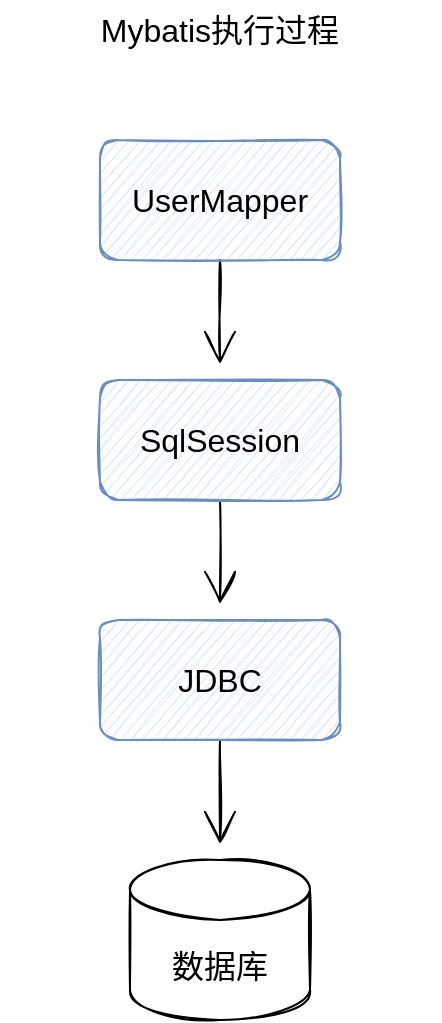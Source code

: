<mxfile version="20.2.6" type="github" pages="18">
  <diagram id="C5RBs43oDa-KdzZeNtuy" name="Page-1">
    <mxGraphModel dx="1421" dy="762" grid="1" gridSize="10" guides="1" tooltips="1" connect="1" arrows="0" fold="1" page="1" pageScale="1" pageWidth="827" pageHeight="1169" math="0" shadow="0">
      <root>
        <mxCell id="WIyWlLk6GJQsqaUBKTNV-0" />
        <mxCell id="WIyWlLk6GJQsqaUBKTNV-1" parent="WIyWlLk6GJQsqaUBKTNV-0" />
        <mxCell id="o-PKcWOv5aLbUIPGfrPx-4" style="edgeStyle=orthogonalEdgeStyle;rounded=1;sketch=1;hachureGap=4;orthogonalLoop=1;jettySize=auto;html=1;exitX=0.5;exitY=1;exitDx=0;exitDy=0;fontFamily=Helvetica;fontSize=16;endArrow=open;startSize=14;endSize=14;sourcePerimeterSpacing=8;targetPerimeterSpacing=8;" parent="WIyWlLk6GJQsqaUBKTNV-1" source="o-PKcWOv5aLbUIPGfrPx-0" target="o-PKcWOv5aLbUIPGfrPx-1" edge="1">
          <mxGeometry relative="1" as="geometry" />
        </mxCell>
        <mxCell id="o-PKcWOv5aLbUIPGfrPx-0" value="UserMapper" style="rounded=1;whiteSpace=wrap;html=1;sketch=1;fontFamily=Helvetica;fontSize=16;fillColor=#dae8fc;strokeColor=#6c8ebf;" parent="WIyWlLk6GJQsqaUBKTNV-1" vertex="1">
          <mxGeometry x="230" y="160" width="120" height="60" as="geometry" />
        </mxCell>
        <mxCell id="o-PKcWOv5aLbUIPGfrPx-5" style="edgeStyle=orthogonalEdgeStyle;rounded=1;sketch=1;hachureGap=4;orthogonalLoop=1;jettySize=auto;html=1;exitX=0.5;exitY=1;exitDx=0;exitDy=0;fontFamily=Helvetica;fontSize=16;endArrow=open;startSize=14;endSize=14;sourcePerimeterSpacing=8;targetPerimeterSpacing=8;" parent="WIyWlLk6GJQsqaUBKTNV-1" source="o-PKcWOv5aLbUIPGfrPx-1" target="o-PKcWOv5aLbUIPGfrPx-2" edge="1">
          <mxGeometry relative="1" as="geometry" />
        </mxCell>
        <mxCell id="o-PKcWOv5aLbUIPGfrPx-1" value="SqlSession" style="rounded=1;whiteSpace=wrap;html=1;sketch=1;hachureGap=4;fontFamily=Helvetica;fontSize=16;fillColor=#dae8fc;strokeColor=#6c8ebf;" parent="WIyWlLk6GJQsqaUBKTNV-1" vertex="1">
          <mxGeometry x="230" y="280" width="120" height="60" as="geometry" />
        </mxCell>
        <mxCell id="o-PKcWOv5aLbUIPGfrPx-6" style="edgeStyle=orthogonalEdgeStyle;rounded=1;sketch=1;hachureGap=4;orthogonalLoop=1;jettySize=auto;html=1;exitX=0.5;exitY=1;exitDx=0;exitDy=0;fontFamily=Helvetica;fontSize=16;endArrow=open;startSize=14;endSize=14;sourcePerimeterSpacing=8;targetPerimeterSpacing=8;" parent="WIyWlLk6GJQsqaUBKTNV-1" source="o-PKcWOv5aLbUIPGfrPx-2" target="o-PKcWOv5aLbUIPGfrPx-3" edge="1">
          <mxGeometry relative="1" as="geometry" />
        </mxCell>
        <mxCell id="o-PKcWOv5aLbUIPGfrPx-2" value="JDBC" style="rounded=1;whiteSpace=wrap;html=1;sketch=1;hachureGap=4;fontFamily=Helvetica;fontSize=16;glass=0;fillColor=#dae8fc;strokeColor=#6c8ebf;" parent="WIyWlLk6GJQsqaUBKTNV-1" vertex="1">
          <mxGeometry x="230" y="400" width="120" height="60" as="geometry" />
        </mxCell>
        <mxCell id="o-PKcWOv5aLbUIPGfrPx-3" value="数据库" style="shape=cylinder3;whiteSpace=wrap;html=1;boundedLbl=1;backgroundOutline=1;size=15;rounded=1;glass=0;sketch=1;hachureGap=4;fontFamily=Helvetica;fontSize=16;" parent="WIyWlLk6GJQsqaUBKTNV-1" vertex="1">
          <mxGeometry x="245" y="520" width="90" height="80" as="geometry" />
        </mxCell>
        <mxCell id="o-PKcWOv5aLbUIPGfrPx-7" value="Mybatis执行过程" style="text;html=1;strokeColor=none;fillColor=none;align=center;verticalAlign=middle;whiteSpace=wrap;rounded=0;glass=0;sketch=1;hachureGap=4;fontFamily=Helvetica;fontSize=16;" parent="WIyWlLk6GJQsqaUBKTNV-1" vertex="1">
          <mxGeometry x="180" y="90" width="220" height="30" as="geometry" />
        </mxCell>
      </root>
    </mxGraphModel>
  </diagram>
  <diagram id="MjzSribI9Td8dEBKvbeP" name="第 2 页">
    <mxGraphModel dx="1421" dy="762" grid="1" gridSize="10" guides="1" tooltips="1" connect="1" arrows="0" fold="1" page="1" pageScale="1" pageWidth="827" pageHeight="1169" math="0" shadow="0">
      <root>
        <mxCell id="0" />
        <mxCell id="1" parent="0" />
        <mxCell id="EvPPG0rDubJuYY2FhljZ-10" style="edgeStyle=orthogonalEdgeStyle;rounded=1;sketch=1;hachureGap=4;orthogonalLoop=1;jettySize=auto;html=1;exitX=0.5;exitY=1;exitDx=0;exitDy=0;fontFamily=Helvetica;fontSize=14;endArrow=open;startSize=14;endSize=14;sourcePerimeterSpacing=8;targetPerimeterSpacing=8;" parent="1" source="EvPPG0rDubJuYY2FhljZ-1" target="EvPPG0rDubJuYY2FhljZ-2" edge="1">
          <mxGeometry relative="1" as="geometry" />
        </mxCell>
        <mxCell id="EvPPG0rDubJuYY2FhljZ-1" value="userMapper" style="rounded=0;whiteSpace=wrap;html=1;glass=0;sketch=1;hachureGap=4;fontFamily=Helvetica;fontSize=14;fillColor=#f5f5f5;fontColor=#333333;strokeColor=#666666;" parent="1" vertex="1">
          <mxGeometry x="140" y="70" width="120" height="60" as="geometry" />
        </mxCell>
        <mxCell id="EvPPG0rDubJuYY2FhljZ-11" style="edgeStyle=orthogonalEdgeStyle;rounded=1;sketch=1;hachureGap=4;orthogonalLoop=1;jettySize=auto;html=1;exitX=0.5;exitY=1;exitDx=0;exitDy=0;fontFamily=Helvetica;fontSize=14;endArrow=open;startSize=14;endSize=14;sourcePerimeterSpacing=8;targetPerimeterSpacing=8;" parent="1" source="EvPPG0rDubJuYY2FhljZ-2" target="EvPPG0rDubJuYY2FhljZ-3" edge="1">
          <mxGeometry relative="1" as="geometry" />
        </mxCell>
        <mxCell id="EvPPG0rDubJuYY2FhljZ-2" value="$Proxy" style="rounded=1;whiteSpace=wrap;html=1;glass=0;sketch=1;hachureGap=4;fontFamily=Helvetica;fontSize=14;fillColor=#ffe6cc;strokeColor=#d79b00;" parent="1" vertex="1">
          <mxGeometry x="140" y="180" width="120" height="60" as="geometry" />
        </mxCell>
        <mxCell id="EvPPG0rDubJuYY2FhljZ-12" style="edgeStyle=orthogonalEdgeStyle;rounded=1;sketch=1;hachureGap=4;orthogonalLoop=1;jettySize=auto;html=1;exitX=0.5;exitY=1;exitDx=0;exitDy=0;fontFamily=Helvetica;fontSize=14;endArrow=open;startSize=14;endSize=14;sourcePerimeterSpacing=8;targetPerimeterSpacing=8;" parent="1" source="EvPPG0rDubJuYY2FhljZ-3" target="EvPPG0rDubJuYY2FhljZ-4" edge="1">
          <mxGeometry relative="1" as="geometry" />
        </mxCell>
        <mxCell id="EvPPG0rDubJuYY2FhljZ-13" style="edgeStyle=orthogonalEdgeStyle;rounded=1;sketch=1;hachureGap=4;orthogonalLoop=1;jettySize=auto;html=1;exitX=1;exitY=0.5;exitDx=0;exitDy=0;fontFamily=Helvetica;fontSize=14;endArrow=open;startSize=14;endSize=14;sourcePerimeterSpacing=8;targetPerimeterSpacing=8;" parent="1" source="EvPPG0rDubJuYY2FhljZ-3" target="EvPPG0rDubJuYY2FhljZ-5" edge="1">
          <mxGeometry relative="1" as="geometry" />
        </mxCell>
        <mxCell id="EvPPG0rDubJuYY2FhljZ-3" value="MapperProxy" style="rounded=1;whiteSpace=wrap;html=1;glass=0;sketch=1;hachureGap=4;fontFamily=Helvetica;fontSize=14;fillColor=#d5e8d4;strokeColor=#82b366;" parent="1" vertex="1">
          <mxGeometry x="140" y="290" width="120" height="60" as="geometry" />
        </mxCell>
        <mxCell id="EvPPG0rDubJuYY2FhljZ-14" style="edgeStyle=orthogonalEdgeStyle;rounded=1;sketch=1;hachureGap=4;orthogonalLoop=1;jettySize=auto;html=1;exitX=1;exitY=0.5;exitDx=0;exitDy=0;fontFamily=Helvetica;fontSize=14;endArrow=open;startSize=14;endSize=14;sourcePerimeterSpacing=8;targetPerimeterSpacing=8;" parent="1" source="EvPPG0rDubJuYY2FhljZ-4" target="EvPPG0rDubJuYY2FhljZ-6" edge="1">
          <mxGeometry relative="1" as="geometry" />
        </mxCell>
        <mxCell id="EvPPG0rDubJuYY2FhljZ-15" style="edgeStyle=orthogonalEdgeStyle;rounded=1;sketch=1;hachureGap=4;orthogonalLoop=1;jettySize=auto;html=1;exitX=1;exitY=0.5;exitDx=0;exitDy=0;fontFamily=Helvetica;fontSize=14;endArrow=open;startSize=14;endSize=14;sourcePerimeterSpacing=8;targetPerimeterSpacing=8;" parent="1" source="EvPPG0rDubJuYY2FhljZ-4" target="EvPPG0rDubJuYY2FhljZ-7" edge="1">
          <mxGeometry relative="1" as="geometry" />
        </mxCell>
        <mxCell id="EvPPG0rDubJuYY2FhljZ-4" value="MapperMethod" style="rounded=1;whiteSpace=wrap;html=1;glass=0;sketch=1;hachureGap=4;fontFamily=Helvetica;fontSize=14;fillColor=#d5e8d4;strokeColor=#82b366;" parent="1" vertex="1">
          <mxGeometry x="140" y="430" width="120" height="60" as="geometry" />
        </mxCell>
        <mxCell id="EvPPG0rDubJuYY2FhljZ-5" value="SqlSession" style="rounded=1;whiteSpace=wrap;html=1;glass=0;sketch=1;hachureGap=4;fontFamily=Helvetica;fontSize=14;fillColor=#d5e8d4;strokeColor=#82b366;" parent="1" vertex="1">
          <mxGeometry x="354" y="290" width="120" height="60" as="geometry" />
        </mxCell>
        <mxCell id="EvPPG0rDubJuYY2FhljZ-6" value="Method&lt;br style=&quot;font-size: 14px;&quot;&gt;MethodSignature" style="rounded=1;whiteSpace=wrap;html=1;glass=0;sketch=1;hachureGap=4;fontFamily=Helvetica;fontSize=14;fillColor=#d5e8d4;strokeColor=#82b366;" parent="1" vertex="1">
          <mxGeometry x="354" y="390" width="120" height="60" as="geometry" />
        </mxCell>
        <mxCell id="EvPPG0rDubJuYY2FhljZ-7" value="SqlCommand" style="rounded=1;whiteSpace=wrap;html=1;glass=0;sketch=1;hachureGap=4;fontFamily=Helvetica;fontSize=14;fillColor=#d5e8d4;strokeColor=#82b366;" parent="1" vertex="1">
          <mxGeometry x="354" y="480" width="120" height="60" as="geometry" />
        </mxCell>
        <mxCell id="EvPPG0rDubJuYY2FhljZ-8" value="方法签名" style="shape=process;whiteSpace=wrap;html=1;backgroundOutline=1;rounded=1;glass=0;sketch=1;hachureGap=4;fontFamily=Helvetica;fontSize=14;fillColor=#dae8fc;strokeColor=#6c8ebf;" parent="1" vertex="1">
          <mxGeometry x="490" y="400" width="100" height="40" as="geometry" />
        </mxCell>
        <mxCell id="EvPPG0rDubJuYY2FhljZ-9" value="方法类型" style="shape=process;whiteSpace=wrap;html=1;backgroundOutline=1;rounded=1;glass=0;sketch=1;hachureGap=4;fontFamily=Helvetica;fontSize=14;fillColor=#dae8fc;strokeColor=#6c8ebf;" parent="1" vertex="1">
          <mxGeometry x="490" y="490" width="100" height="40" as="geometry" />
        </mxCell>
        <mxCell id="EvPPG0rDubJuYY2FhljZ-17" value="Mapper结构" style="text;html=1;strokeColor=none;fillColor=none;align=center;verticalAlign=middle;whiteSpace=wrap;rounded=0;glass=0;sketch=1;hachureGap=4;fontFamily=Helvetica;fontSize=15;" parent="1" vertex="1">
          <mxGeometry x="300" y="30" width="260" height="30" as="geometry" />
        </mxCell>
      </root>
    </mxGraphModel>
  </diagram>
  <diagram id="R6TtUcFRyso47TXTdk93" name="第 3 页">
    <mxGraphModel dx="2249" dy="754" grid="1" gridSize="10" guides="1" tooltips="1" connect="1" arrows="1" fold="1" page="1" pageScale="1" pageWidth="827" pageHeight="1169" math="0" shadow="0">
      <root>
        <mxCell id="0" />
        <mxCell id="1" parent="0" />
        <mxCell id="FsyiMX_0C_qaL5FeJp7--1" value="UserMapper" style="shape=umlLifeline;perimeter=lifelinePerimeter;whiteSpace=wrap;html=1;container=1;collapsible=0;recursiveResize=0;outlineConnect=0;rounded=1;glass=0;sketch=1;hachureGap=4;fontFamily=Helvetica;fontSize=14;" parent="1" vertex="1">
          <mxGeometry x="70" y="120" width="100" height="720" as="geometry" />
        </mxCell>
        <mxCell id="FsyiMX_0C_qaL5FeJp7--7" value="" style="html=1;points=[];perimeter=orthogonalPerimeter;rounded=1;glass=0;sketch=1;hachureGap=4;fontFamily=Helvetica;fontSize=14;" parent="FsyiMX_0C_qaL5FeJp7--1" vertex="1">
          <mxGeometry x="45" y="80" width="10" height="340" as="geometry" />
        </mxCell>
        <mxCell id="FsyiMX_0C_qaL5FeJp7--8" value="selectById" style="html=1;verticalAlign=bottom;startArrow=oval;endArrow=block;startSize=8;rounded=1;sketch=1;hachureGap=4;fontFamily=Helvetica;fontSize=14;sourcePerimeterSpacing=8;targetPerimeterSpacing=8;" parent="FsyiMX_0C_qaL5FeJp7--1" target="FsyiMX_0C_qaL5FeJp7--7" edge="1">
          <mxGeometry relative="1" as="geometry">
            <mxPoint x="-80" y="80" as="sourcePoint" />
          </mxGeometry>
        </mxCell>
        <mxCell id="FsyiMX_0C_qaL5FeJp7--2" value="MapperProxy" style="shape=umlLifeline;perimeter=lifelinePerimeter;whiteSpace=wrap;html=1;container=1;collapsible=0;recursiveResize=0;outlineConnect=0;rounded=1;glass=0;sketch=1;hachureGap=4;fontFamily=Helvetica;fontSize=14;" parent="1" vertex="1">
          <mxGeometry x="260" y="120" width="100" height="720" as="geometry" />
        </mxCell>
        <mxCell id="FsyiMX_0C_qaL5FeJp7--9" value="" style="html=1;points=[];perimeter=orthogonalPerimeter;rounded=1;glass=0;sketch=1;hachureGap=4;fontFamily=Helvetica;fontSize=14;" parent="FsyiMX_0C_qaL5FeJp7--2" vertex="1">
          <mxGeometry x="45" y="120" width="10" height="250" as="geometry" />
        </mxCell>
        <mxCell id="FsyiMX_0C_qaL5FeJp7--3" value="MapperMethod" style="shape=umlLifeline;perimeter=lifelinePerimeter;whiteSpace=wrap;html=1;container=1;collapsible=0;recursiveResize=0;outlineConnect=0;rounded=1;glass=0;sketch=1;hachureGap=4;fontFamily=Helvetica;fontSize=14;" parent="1" vertex="1">
          <mxGeometry x="450" y="120" width="100" height="720" as="geometry" />
        </mxCell>
        <mxCell id="FsyiMX_0C_qaL5FeJp7--12" value="" style="html=1;points=[];perimeter=orthogonalPerimeter;rounded=1;glass=0;sketch=1;hachureGap=4;fontFamily=Helvetica;fontSize=14;" parent="FsyiMX_0C_qaL5FeJp7--3" vertex="1">
          <mxGeometry x="45" y="120" width="10" height="250" as="geometry" />
        </mxCell>
        <mxCell id="FsyiMX_0C_qaL5FeJp7--16" value="convertArgs" style="html=1;verticalAlign=bottom;endArrow=block;rounded=1;sketch=1;hachureGap=4;fontFamily=Helvetica;fontSize=14;startSize=14;endSize=14;sourcePerimeterSpacing=8;targetPerimeterSpacing=8;" parent="FsyiMX_0C_qaL5FeJp7--3" target="FsyiMX_0C_qaL5FeJp7--14" edge="1">
          <mxGeometry width="80" relative="1" as="geometry">
            <mxPoint x="60" y="200" as="sourcePoint" />
            <mxPoint x="140" y="200" as="targetPoint" />
          </mxGeometry>
        </mxCell>
        <mxCell id="FsyiMX_0C_qaL5FeJp7--17" value="selectList" style="html=1;verticalAlign=bottom;endArrow=block;rounded=1;sketch=1;hachureGap=4;fontFamily=Helvetica;fontSize=14;startSize=14;endSize=14;sourcePerimeterSpacing=8;targetPerimeterSpacing=8;" parent="FsyiMX_0C_qaL5FeJp7--3" target="FsyiMX_0C_qaL5FeJp7--5" edge="1">
          <mxGeometry x="0.434" width="80" relative="1" as="geometry">
            <mxPoint x="50" y="290" as="sourcePoint" />
            <mxPoint x="130" y="290" as="targetPoint" />
            <mxPoint as="offset" />
          </mxGeometry>
        </mxCell>
        <mxCell id="FsyiMX_0C_qaL5FeJp7--4" value="MethodSignature" style="shape=umlLifeline;perimeter=lifelinePerimeter;whiteSpace=wrap;html=1;container=1;collapsible=0;recursiveResize=0;outlineConnect=0;rounded=1;glass=0;sketch=1;hachureGap=4;fontFamily=Helvetica;fontSize=14;" parent="1" vertex="1">
          <mxGeometry x="640" y="120" width="100" height="720" as="geometry" />
        </mxCell>
        <mxCell id="FsyiMX_0C_qaL5FeJp7--14" value="" style="html=1;points=[];perimeter=orthogonalPerimeter;rounded=1;glass=0;sketch=1;hachureGap=4;fontFamily=Helvetica;fontSize=14;" parent="FsyiMX_0C_qaL5FeJp7--4" vertex="1">
          <mxGeometry x="45" y="120" width="10" height="310" as="geometry" />
        </mxCell>
        <mxCell id="FsyiMX_0C_qaL5FeJp7--5" value="&lt;div style=&quot;text-align: start;&quot;&gt;SqlSession&lt;br&gt;&lt;/div&gt;" style="shape=umlLifeline;perimeter=lifelinePerimeter;whiteSpace=wrap;html=1;container=1;collapsible=0;recursiveResize=0;outlineConnect=0;rounded=1;glass=0;sketch=1;hachureGap=4;fontFamily=Helvetica;fontSize=14;" parent="1" vertex="1">
          <mxGeometry x="827" y="120" width="100" height="720" as="geometry" />
        </mxCell>
        <mxCell id="FsyiMX_0C_qaL5FeJp7--15" value="" style="html=1;points=[];perimeter=orthogonalPerimeter;rounded=1;glass=0;sketch=1;hachureGap=4;fontFamily=Helvetica;fontSize=14;" parent="FsyiMX_0C_qaL5FeJp7--5" vertex="1">
          <mxGeometry x="45" y="120" width="10" height="340" as="geometry" />
        </mxCell>
        <mxCell id="FsyiMX_0C_qaL5FeJp7--10" value="invoke" style="html=1;verticalAlign=bottom;endArrow=block;entryX=0;entryY=0;rounded=1;sketch=1;hachureGap=4;fontFamily=Helvetica;fontSize=14;startSize=14;endSize=14;sourcePerimeterSpacing=8;targetPerimeterSpacing=8;exitX=1.2;exitY=0.116;exitDx=0;exitDy=0;exitPerimeter=0;" parent="1" source="FsyiMX_0C_qaL5FeJp7--7" target="FsyiMX_0C_qaL5FeJp7--9" edge="1">
          <mxGeometry relative="1" as="geometry">
            <mxPoint x="235" y="240" as="sourcePoint" />
          </mxGeometry>
        </mxCell>
        <mxCell id="FsyiMX_0C_qaL5FeJp7--13" value="execute" style="html=1;verticalAlign=bottom;endArrow=block;rounded=1;sketch=1;hachureGap=4;fontFamily=Helvetica;fontSize=14;startSize=14;endSize=14;sourcePerimeterSpacing=8;targetPerimeterSpacing=8;entryX=-0.15;entryY=0.686;entryDx=0;entryDy=0;entryPerimeter=0;exitX=1.3;exitY=0.676;exitDx=0;exitDy=0;exitPerimeter=0;" parent="1" source="FsyiMX_0C_qaL5FeJp7--9" target="FsyiMX_0C_qaL5FeJp7--12" edge="1">
          <mxGeometry width="80" relative="1" as="geometry">
            <mxPoint x="320" y="320" as="sourcePoint" />
            <mxPoint x="400" y="320" as="targetPoint" />
          </mxGeometry>
        </mxCell>
      </root>
    </mxGraphModel>
  </diagram>
  <diagram id="HqxD_-Xp5zoHZ62jHlLI" name="第 4 页">
    <mxGraphModel dx="1422" dy="754" grid="1" gridSize="10" guides="1" tooltips="1" connect="1" arrows="1" fold="1" page="1" pageScale="1" pageWidth="827" pageHeight="1169" math="0" shadow="0">
      <root>
        <mxCell id="0" />
        <mxCell id="1" parent="0" />
        <mxCell id="tLioWu3QzyErCNKwdi-2-9" style="edgeStyle=orthogonalEdgeStyle;curved=1;rounded=0;sketch=1;hachureGap=4;orthogonalLoop=1;jettySize=auto;html=1;exitX=1;exitY=0.5;exitDx=0;exitDy=0;fontFamily=Architects Daughter;fontSource=https%3A%2F%2Ffonts.googleapis.com%2Fcss%3Ffamily%3DArchitects%2BDaughter;fontSize=16;endArrow=open;startSize=14;endSize=14;sourcePerimeterSpacing=8;targetPerimeterSpacing=8;" parent="1" source="tLioWu3QzyErCNKwdi-2-1" target="tLioWu3QzyErCNKwdi-2-2" edge="1">
          <mxGeometry relative="1" as="geometry" />
        </mxCell>
        <mxCell id="tLioWu3QzyErCNKwdi-2-1" value="调用方" style="rounded=0;whiteSpace=wrap;html=1;sketch=1;" parent="1" vertex="1">
          <mxGeometry x="60" y="230" width="120" height="60" as="geometry" />
        </mxCell>
        <mxCell id="tLioWu3QzyErCNKwdi-2-7" style="edgeStyle=orthogonalEdgeStyle;curved=1;rounded=0;sketch=1;hachureGap=4;orthogonalLoop=1;jettySize=auto;html=1;exitX=1;exitY=0.5;exitDx=0;exitDy=0;fontFamily=Architects Daughter;fontSource=https%3A%2F%2Ffonts.googleapis.com%2Fcss%3Ffamily%3DArchitects%2BDaughter;fontSize=16;endArrow=open;startSize=14;endSize=14;sourcePerimeterSpacing=8;targetPerimeterSpacing=8;" parent="1" source="tLioWu3QzyErCNKwdi-2-2" target="tLioWu3QzyErCNKwdi-2-3" edge="1">
          <mxGeometry relative="1" as="geometry" />
        </mxCell>
        <mxCell id="tLioWu3QzyErCNKwdi-2-2" value="Mybatis" style="rounded=0;whiteSpace=wrap;html=1;sketch=1;hachureGap=4;fontFamily=Architects Daughter;fontSource=https%3A%2F%2Ffonts.googleapis.com%2Fcss%3Ffamily%3DArchitects%2BDaughter;fontSize=20;" parent="1" vertex="1">
          <mxGeometry x="260" y="230" width="120" height="60" as="geometry" />
        </mxCell>
        <mxCell id="tLioWu3QzyErCNKwdi-2-8" style="edgeStyle=orthogonalEdgeStyle;curved=1;rounded=0;sketch=1;hachureGap=4;orthogonalLoop=1;jettySize=auto;html=1;exitX=1;exitY=0.5;exitDx=0;exitDy=0;fontFamily=Architects Daughter;fontSource=https%3A%2F%2Ffonts.googleapis.com%2Fcss%3Ffamily%3DArchitects%2BDaughter;fontSize=16;endArrow=open;startSize=14;endSize=14;sourcePerimeterSpacing=8;targetPerimeterSpacing=8;" parent="1" source="tLioWu3QzyErCNKwdi-2-3" target="tLioWu3QzyErCNKwdi-2-5" edge="1">
          <mxGeometry relative="1" as="geometry" />
        </mxCell>
        <mxCell id="tLioWu3QzyErCNKwdi-2-3" value="JDBC" style="rounded=0;whiteSpace=wrap;html=1;sketch=1;hachureGap=4;fontFamily=Architects Daughter;fontSource=https%3A%2F%2Ffonts.googleapis.com%2Fcss%3Ffamily%3DArchitects%2BDaughter;fontSize=20;" parent="1" vertex="1">
          <mxGeometry x="460" y="230" width="120" height="60" as="geometry" />
        </mxCell>
        <mxCell id="tLioWu3QzyErCNKwdi-2-5" value="数据库" style="shape=cylinder3;whiteSpace=wrap;html=1;boundedLbl=1;backgroundOutline=1;size=15;sketch=1;hachureGap=4;fontFamily=Architects Daughter;fontSource=https%3A%2F%2Ffonts.googleapis.com%2Fcss%3Ffamily%3DArchitects%2BDaughter;fontSize=20;" parent="1" vertex="1">
          <mxGeometry x="680" y="220" width="80" height="80" as="geometry" />
        </mxCell>
        <mxCell id="tLioWu3QzyErCNKwdi-2-14" style="edgeStyle=orthogonalEdgeStyle;curved=1;rounded=0;sketch=1;hachureGap=4;orthogonalLoop=1;jettySize=auto;html=1;exitX=1;exitY=0.5;exitDx=0;exitDy=0;fontFamily=Architects Daughter;fontSource=https%3A%2F%2Ffonts.googleapis.com%2Fcss%3Ffamily%3DArchitects%2BDaughter;fontSize=16;endArrow=open;startSize=14;endSize=14;sourcePerimeterSpacing=8;targetPerimeterSpacing=8;" parent="1" source="tLioWu3QzyErCNKwdi-2-10" target="tLioWu3QzyErCNKwdi-2-11" edge="1">
          <mxGeometry relative="1" as="geometry" />
        </mxCell>
        <mxCell id="tLioWu3QzyErCNKwdi-2-10" value="获得连接&lt;br&gt;Connection" style="rounded=0;whiteSpace=wrap;html=1;sketch=1;hachureGap=4;fontFamily=Architects Daughter;fontSource=https%3A%2F%2Ffonts.googleapis.com%2Fcss%3Ffamily%3DArchitects%2BDaughter;fontSize=20;fillColor=#d5e8d4;strokeColor=#82b366;" parent="1" vertex="1">
          <mxGeometry x="60" y="490" width="120" height="60" as="geometry" />
        </mxCell>
        <mxCell id="tLioWu3QzyErCNKwdi-2-15" style="edgeStyle=orthogonalEdgeStyle;curved=1;rounded=0;sketch=1;hachureGap=4;orthogonalLoop=1;jettySize=auto;html=1;exitX=1;exitY=0.5;exitDx=0;exitDy=0;fontFamily=Architects Daughter;fontSource=https%3A%2F%2Ffonts.googleapis.com%2Fcss%3Ffamily%3DArchitects%2BDaughter;fontSize=16;endArrow=open;startSize=14;endSize=14;sourcePerimeterSpacing=8;targetPerimeterSpacing=8;" parent="1" source="tLioWu3QzyErCNKwdi-2-11" target="tLioWu3QzyErCNKwdi-2-12" edge="1">
          <mxGeometry relative="1" as="geometry" />
        </mxCell>
        <mxCell id="tLioWu3QzyErCNKwdi-2-11" value="预编译SQL&lt;br&gt;PrepareStatement" style="rounded=0;whiteSpace=wrap;html=1;sketch=1;hachureGap=4;fontFamily=Architects Daughter;fontSource=https%3A%2F%2Ffonts.googleapis.com%2Fcss%3Ffamily%3DArchitects%2BDaughter;fontSize=20;fillColor=#d5e8d4;strokeColor=#82b366;" parent="1" vertex="1">
          <mxGeometry x="250" y="490" width="190" height="60" as="geometry" />
        </mxCell>
        <mxCell id="tLioWu3QzyErCNKwdi-2-16" style="edgeStyle=orthogonalEdgeStyle;curved=1;rounded=0;sketch=1;hachureGap=4;orthogonalLoop=1;jettySize=auto;html=1;exitX=1;exitY=0.5;exitDx=0;exitDy=0;fontFamily=Architects Daughter;fontSource=https%3A%2F%2Ffonts.googleapis.com%2Fcss%3Ffamily%3DArchitects%2BDaughter;fontSize=16;endArrow=open;startSize=14;endSize=14;sourcePerimeterSpacing=8;targetPerimeterSpacing=8;" parent="1" source="tLioWu3QzyErCNKwdi-2-12" target="tLioWu3QzyErCNKwdi-2-13" edge="1">
          <mxGeometry relative="1" as="geometry" />
        </mxCell>
        <mxCell id="tLioWu3QzyErCNKwdi-2-12" value="设置参数" style="rounded=0;whiteSpace=wrap;html=1;sketch=1;hachureGap=4;fontFamily=Architects Daughter;fontSource=https%3A%2F%2Ffonts.googleapis.com%2Fcss%3Ffamily%3DArchitects%2BDaughter;fontSize=20;fillColor=#d5e8d4;strokeColor=#82b366;" parent="1" vertex="1">
          <mxGeometry x="510" y="490" width="120" height="60" as="geometry" />
        </mxCell>
        <mxCell id="tLioWu3QzyErCNKwdi-2-13" value="执行SQL" style="rounded=0;whiteSpace=wrap;html=1;sketch=1;hachureGap=4;fontFamily=Architects Daughter;fontSource=https%3A%2F%2Ffonts.googleapis.com%2Fcss%3Ffamily%3DArchitects%2BDaughter;fontSize=20;fillColor=#d5e8d4;strokeColor=#82b366;" parent="1" vertex="1">
          <mxGeometry x="720" y="490" width="120" height="60" as="geometry" />
        </mxCell>
        <mxCell id="tLioWu3QzyErCNKwdi-2-22" style="edgeStyle=orthogonalEdgeStyle;curved=1;rounded=0;sketch=1;hachureGap=4;orthogonalLoop=1;jettySize=auto;html=1;exitX=1;exitY=0.5;exitDx=0;exitDy=0;fontFamily=Architects Daughter;fontSource=https%3A%2F%2Ffonts.googleapis.com%2Fcss%3Ffamily%3DArchitects%2BDaughter;fontSize=16;endArrow=open;startSize=14;endSize=14;sourcePerimeterSpacing=8;targetPerimeterSpacing=8;" parent="1" source="tLioWu3QzyErCNKwdi-2-17" target="tLioWu3QzyErCNKwdi-2-18" edge="1">
          <mxGeometry relative="1" as="geometry" />
        </mxCell>
        <mxCell id="tLioWu3QzyErCNKwdi-2-17" value="方法代理&lt;br&gt;MapperMethod" style="rounded=0;whiteSpace=wrap;html=1;sketch=1;hachureGap=4;fontFamily=Architects Daughter;fontSource=https%3A%2F%2Ffonts.googleapis.com%2Fcss%3Ffamily%3DArchitects%2BDaughter;fontSize=20;" parent="1" vertex="1">
          <mxGeometry x="60" y="750" width="160" height="60" as="geometry" />
        </mxCell>
        <mxCell id="tLioWu3QzyErCNKwdi-2-23" style="edgeStyle=orthogonalEdgeStyle;curved=1;rounded=0;sketch=1;hachureGap=4;orthogonalLoop=1;jettySize=auto;html=1;exitX=1;exitY=0.5;exitDx=0;exitDy=0;fontFamily=Architects Daughter;fontSource=https%3A%2F%2Ffonts.googleapis.com%2Fcss%3Ffamily%3DArchitects%2BDaughter;fontSize=16;endArrow=open;startSize=14;endSize=14;sourcePerimeterSpacing=8;targetPerimeterSpacing=8;" parent="1" source="tLioWu3QzyErCNKwdi-2-18" target="tLioWu3QzyErCNKwdi-2-19" edge="1">
          <mxGeometry relative="1" as="geometry" />
        </mxCell>
        <mxCell id="tLioWu3QzyErCNKwdi-2-18" value="会话&lt;br&gt;SqlSession" style="rounded=0;whiteSpace=wrap;html=1;sketch=1;hachureGap=4;fontFamily=Architects Daughter;fontSource=https%3A%2F%2Ffonts.googleapis.com%2Fcss%3Ffamily%3DArchitects%2BDaughter;fontSize=20;" parent="1" vertex="1">
          <mxGeometry x="310" y="750" width="120" height="60" as="geometry" />
        </mxCell>
        <mxCell id="tLioWu3QzyErCNKwdi-2-24" style="edgeStyle=orthogonalEdgeStyle;curved=1;rounded=0;sketch=1;hachureGap=4;orthogonalLoop=1;jettySize=auto;html=1;exitX=1;exitY=0.5;exitDx=0;exitDy=0;fontFamily=Architects Daughter;fontSource=https%3A%2F%2Ffonts.googleapis.com%2Fcss%3Ffamily%3DArchitects%2BDaughter;fontSize=16;endArrow=open;startSize=14;endSize=14;sourcePerimeterSpacing=8;targetPerimeterSpacing=8;" parent="1" source="tLioWu3QzyErCNKwdi-2-19" target="tLioWu3QzyErCNKwdi-2-20" edge="1">
          <mxGeometry relative="1" as="geometry" />
        </mxCell>
        <mxCell id="tLioWu3QzyErCNKwdi-2-19" value="执行器&lt;br&gt;Execute" style="rounded=0;whiteSpace=wrap;html=1;sketch=1;hachureGap=4;fontFamily=Architects Daughter;fontSource=https%3A%2F%2Ffonts.googleapis.com%2Fcss%3Ffamily%3DArchitects%2BDaughter;fontSize=20;" parent="1" vertex="1">
          <mxGeometry x="530" y="750" width="120" height="60" as="geometry" />
        </mxCell>
        <mxCell id="tLioWu3QzyErCNKwdi-2-20" value="JDBC" style="rounded=0;whiteSpace=wrap;html=1;sketch=1;hachureGap=4;fontFamily=Architects Daughter;fontSource=https%3A%2F%2Ffonts.googleapis.com%2Fcss%3Ffamily%3DArchitects%2BDaughter;fontSize=20;fillColor=#ffe6cc;strokeColor=#d79b00;" parent="1" vertex="1">
          <mxGeometry x="740" y="750" width="120" height="60" as="geometry" />
        </mxCell>
        <mxCell id="tLioWu3QzyErCNKwdi-2-26" value="&lt;h1 style=&quot;&quot;&gt;&lt;font style=&quot;font-size: 20px;&quot;&gt;方法代理：与MyBatis交互的门面，存在的目的是为了方便调用，本身不会影响执行逻辑。（也就是说可以直接去掉，只是调用会麻烦些）&lt;/font&gt;&lt;/h1&gt;&lt;h1 style=&quot;&quot;&gt;&lt;font style=&quot;font-size: 20px;&quot;&gt;会话：与MyBatis交互的门面，所有对数据库操作必须经过它，但它不会真正去执行业务逻辑，而是交给Execute。另外他不是线程安全的所以不能跨线程调用。&lt;/font&gt;&lt;/h1&gt;&lt;h1 style=&quot;&quot;&gt;&lt;font style=&quot;font-size: 20px;&quot;&gt;执行器：真正执行业务逻辑的组件，其具体职能包括与JDBC交互，缓存管理、事物管理等。&lt;/font&gt;&lt;/h1&gt;" style="text;html=1;strokeColor=none;fillColor=none;spacing=5;spacingTop=-20;whiteSpace=wrap;overflow=hidden;rounded=0;sketch=1;hachureGap=4;fontFamily=Architects Daughter;fontSource=https%3A%2F%2Ffonts.googleapis.com%2Fcss%3Ffamily%3DArchitects%2BDaughter;fontSize=20;" parent="1" vertex="1">
          <mxGeometry x="70" y="850" width="870" height="320" as="geometry" />
        </mxCell>
        <mxCell id="0STGjhAIPnOYmNNxl7Pr-1" value="方法代理&lt;br&gt;MapperMethod" style="rounded=0;whiteSpace=wrap;html=1;sketch=1;hachureGap=4;fontFamily=Architects Daughter;fontSource=https%3A%2F%2Ffonts.googleapis.com%2Fcss%3Ffamily%3DArchitects%2BDaughter;fontSize=20;fillColor=#ffe6cc;strokeColor=#d79b00;" vertex="1" parent="1">
          <mxGeometry x="60" y="750" width="160" height="60" as="geometry" />
        </mxCell>
        <mxCell id="0STGjhAIPnOYmNNxl7Pr-2" value="会话&lt;br&gt;SqlSession" style="rounded=0;whiteSpace=wrap;html=1;sketch=1;hachureGap=4;fontFamily=Architects Daughter;fontSource=https%3A%2F%2Ffonts.googleapis.com%2Fcss%3Ffamily%3DArchitects%2BDaughter;fontSize=20;fillColor=#ffe6cc;strokeColor=#d79b00;" vertex="1" parent="1">
          <mxGeometry x="310" y="750" width="120" height="60" as="geometry" />
        </mxCell>
        <mxCell id="0STGjhAIPnOYmNNxl7Pr-3" value="执行器&lt;br&gt;Execute" style="rounded=0;whiteSpace=wrap;html=1;sketch=1;hachureGap=4;fontFamily=Architects Daughter;fontSource=https%3A%2F%2Ffonts.googleapis.com%2Fcss%3Ffamily%3DArchitects%2BDaughter;fontSize=20;fillColor=#ffe6cc;strokeColor=#d79b00;" vertex="1" parent="1">
          <mxGeometry x="530" y="750" width="120" height="60" as="geometry" />
        </mxCell>
      </root>
    </mxGraphModel>
  </diagram>
  <diagram id="UwhkWvlHWbvrTXYSZB0n" name="第 5 页">
    <mxGraphModel dx="2031" dy="1077" grid="1" gridSize="10" guides="1" tooltips="1" connect="1" arrows="1" fold="1" page="1" pageScale="1" pageWidth="827" pageHeight="1169" math="0" shadow="0">
      <root>
        <mxCell id="0" />
        <mxCell id="1" parent="0" />
        <mxCell id="MNGAegPWJzCbN3ikW07q-10" style="edgeStyle=orthogonalEdgeStyle;curved=1;rounded=0;sketch=1;hachureGap=4;orthogonalLoop=1;jettySize=auto;html=1;exitX=0.5;exitY=1;exitDx=0;exitDy=0;fontFamily=Architects Daughter;fontSource=https%3A%2F%2Ffonts.googleapis.com%2Fcss%3Ffamily%3DArchitects%2BDaughter;fontSize=15;endArrow=open;startSize=14;endSize=14;sourcePerimeterSpacing=8;targetPerimeterSpacing=8;" parent="1" source="MNGAegPWJzCbN3ikW07q-1" target="MNGAegPWJzCbN3ikW07q-2" edge="1">
          <mxGeometry relative="1" as="geometry" />
        </mxCell>
        <mxCell id="MNGAegPWJzCbN3ikW07q-1" value="修改" style="rounded=1;whiteSpace=wrap;html=1;sketch=1;hachureGap=4;fontFamily=Architects Daughter;fontSource=https%3A%2F%2Ffonts.googleapis.com%2Fcss%3Ffamily%3DArchitects%2BDaughter;fontSize=15;fillColor=#d5e8d4;strokeColor=#82b366;" parent="1" vertex="1">
          <mxGeometry x="120" y="50" width="120" height="60" as="geometry" />
        </mxCell>
        <mxCell id="MNGAegPWJzCbN3ikW07q-11" style="edgeStyle=orthogonalEdgeStyle;curved=1;rounded=0;sketch=1;hachureGap=4;orthogonalLoop=1;jettySize=auto;html=1;exitX=0.5;exitY=1;exitDx=0;exitDy=0;fontFamily=Architects Daughter;fontSource=https%3A%2F%2Ffonts.googleapis.com%2Fcss%3Ffamily%3DArchitects%2BDaughter;fontSize=15;endArrow=open;startSize=14;endSize=14;sourcePerimeterSpacing=8;targetPerimeterSpacing=8;" parent="1" source="MNGAegPWJzCbN3ikW07q-2" target="MNGAegPWJzCbN3ikW07q-3" edge="1">
          <mxGeometry relative="1" as="geometry" />
        </mxCell>
        <mxCell id="MNGAegPWJzCbN3ikW07q-13" style="edgeStyle=orthogonalEdgeStyle;curved=1;rounded=0;sketch=1;hachureGap=4;orthogonalLoop=1;jettySize=auto;html=1;exitX=1;exitY=0.5;exitDx=0;exitDy=0;fontFamily=Architects Daughter;fontSource=https%3A%2F%2Ffonts.googleapis.com%2Fcss%3Ffamily%3DArchitects%2BDaughter;fontSize=15;endArrow=open;startSize=14;endSize=14;sourcePerimeterSpacing=8;targetPerimeterSpacing=8;" parent="1" source="MNGAegPWJzCbN3ikW07q-2" target="MNGAegPWJzCbN3ikW07q-12" edge="1">
          <mxGeometry relative="1" as="geometry" />
        </mxCell>
        <mxCell id="MNGAegPWJzCbN3ikW07q-2" value="动态代理入口" style="rounded=1;whiteSpace=wrap;html=1;sketch=1;hachureGap=4;fontFamily=Architects Daughter;fontSource=https%3A%2F%2Ffonts.googleapis.com%2Fcss%3Ffamily%3DArchitects%2BDaughter;fontSize=15;" parent="1" vertex="1">
          <mxGeometry x="120" y="150" width="120" height="60" as="geometry" />
        </mxCell>
        <mxCell id="MNGAegPWJzCbN3ikW07q-14" style="edgeStyle=orthogonalEdgeStyle;curved=1;rounded=0;sketch=1;hachureGap=4;orthogonalLoop=1;jettySize=auto;html=1;exitX=0.5;exitY=1;exitDx=0;exitDy=0;fontFamily=Architects Daughter;fontSource=https%3A%2F%2Ffonts.googleapis.com%2Fcss%3Ffamily%3DArchitects%2BDaughter;fontSize=15;endArrow=open;startSize=14;endSize=14;sourcePerimeterSpacing=8;targetPerimeterSpacing=8;" parent="1" source="MNGAegPWJzCbN3ikW07q-3" target="MNGAegPWJzCbN3ikW07q-4" edge="1">
          <mxGeometry relative="1" as="geometry" />
        </mxCell>
        <mxCell id="MNGAegPWJzCbN3ikW07q-3" value="执行mapper方法" style="rounded=1;whiteSpace=wrap;html=1;sketch=1;hachureGap=4;fontFamily=Architects Daughter;fontSource=https%3A%2F%2Ffonts.googleapis.com%2Fcss%3Ffamily%3DArchitects%2BDaughter;fontSize=15;" parent="1" vertex="1">
          <mxGeometry x="120" y="260" width="120" height="60" as="geometry" />
        </mxCell>
        <mxCell id="MNGAegPWJzCbN3ikW07q-16" style="edgeStyle=orthogonalEdgeStyle;curved=1;rounded=0;sketch=1;hachureGap=4;orthogonalLoop=1;jettySize=auto;html=1;exitX=0.5;exitY=1;exitDx=0;exitDy=0;fontFamily=Architects Daughter;fontSource=https%3A%2F%2Ffonts.googleapis.com%2Fcss%3Ffamily%3DArchitects%2BDaughter;fontSize=15;endArrow=open;startSize=14;endSize=14;sourcePerimeterSpacing=8;targetPerimeterSpacing=8;" parent="1" source="MNGAegPWJzCbN3ikW07q-4" target="MNGAegPWJzCbN3ikW07q-5" edge="1">
          <mxGeometry relative="1" as="geometry" />
        </mxCell>
        <mxCell id="MNGAegPWJzCbN3ikW07q-4" value="会话修改" style="rounded=1;whiteSpace=wrap;html=1;sketch=1;hachureGap=4;fontFamily=Architects Daughter;fontSource=https%3A%2F%2Ffonts.googleapis.com%2Fcss%3Ffamily%3DArchitects%2BDaughter;fontSize=15;" parent="1" vertex="1">
          <mxGeometry x="340" y="400" width="120" height="60" as="geometry" />
        </mxCell>
        <mxCell id="MNGAegPWJzCbN3ikW07q-17" style="edgeStyle=orthogonalEdgeStyle;curved=1;rounded=0;sketch=1;hachureGap=4;orthogonalLoop=1;jettySize=auto;html=1;exitX=0.5;exitY=1;exitDx=0;exitDy=0;fontFamily=Architects Daughter;fontSource=https%3A%2F%2Ffonts.googleapis.com%2Fcss%3Ffamily%3DArchitects%2BDaughter;fontSize=15;endArrow=open;startSize=14;endSize=14;sourcePerimeterSpacing=8;targetPerimeterSpacing=8;" parent="1" source="MNGAegPWJzCbN3ikW07q-5" target="MNGAegPWJzCbN3ikW07q-6" edge="1">
          <mxGeometry relative="1" as="geometry" />
        </mxCell>
        <mxCell id="MNGAegPWJzCbN3ikW07q-29" style="edgeStyle=orthogonalEdgeStyle;rounded=0;sketch=1;hachureGap=4;orthogonalLoop=1;jettySize=auto;html=1;exitX=1;exitY=0.5;exitDx=0;exitDy=0;fontFamily=Architects Daughter;fontSource=https%3A%2F%2Ffonts.googleapis.com%2Fcss%3Ffamily%3DArchitects%2BDaughter;fontSize=15;endArrow=open;startSize=14;endSize=14;sourcePerimeterSpacing=8;targetPerimeterSpacing=8;" parent="1" source="MNGAegPWJzCbN3ikW07q-5" target="MNGAegPWJzCbN3ikW07q-21" edge="1">
          <mxGeometry relative="1" as="geometry" />
        </mxCell>
        <mxCell id="MNGAegPWJzCbN3ikW07q-5" value="缓存执行器-修改" style="rounded=1;whiteSpace=wrap;html=1;sketch=1;hachureGap=4;fontFamily=Architects Daughter;fontSource=https%3A%2F%2Ffonts.googleapis.com%2Fcss%3Ffamily%3DArchitects%2BDaughter;fontSize=15;" parent="1" vertex="1">
          <mxGeometry x="340" y="500" width="120" height="60" as="geometry" />
        </mxCell>
        <mxCell id="MNGAegPWJzCbN3ikW07q-18" style="edgeStyle=orthogonalEdgeStyle;curved=1;rounded=0;sketch=1;hachureGap=4;orthogonalLoop=1;jettySize=auto;html=1;exitX=0.5;exitY=1;exitDx=0;exitDy=0;fontFamily=Architects Daughter;fontSource=https%3A%2F%2Ffonts.googleapis.com%2Fcss%3Ffamily%3DArchitects%2BDaughter;fontSize=15;endArrow=open;startSize=14;endSize=14;sourcePerimeterSpacing=8;targetPerimeterSpacing=8;" parent="1" source="MNGAegPWJzCbN3ikW07q-6" target="MNGAegPWJzCbN3ikW07q-7" edge="1">
          <mxGeometry relative="1" as="geometry" />
        </mxCell>
        <mxCell id="MNGAegPWJzCbN3ikW07q-28" style="edgeStyle=orthogonalEdgeStyle;rounded=0;sketch=1;hachureGap=4;orthogonalLoop=1;jettySize=auto;html=1;exitX=1;exitY=0.5;exitDx=0;exitDy=0;fontFamily=Architects Daughter;fontSource=https%3A%2F%2Ffonts.googleapis.com%2Fcss%3Ffamily%3DArchitects%2BDaughter;fontSize=15;endArrow=open;startSize=14;endSize=14;sourcePerimeterSpacing=8;targetPerimeterSpacing=8;" parent="1" source="MNGAegPWJzCbN3ikW07q-6" target="MNGAegPWJzCbN3ikW07q-22" edge="1">
          <mxGeometry relative="1" as="geometry" />
        </mxCell>
        <mxCell id="MNGAegPWJzCbN3ikW07q-6" value="基础执行器-修改" style="rounded=1;whiteSpace=wrap;html=1;sketch=1;hachureGap=4;fontFamily=Architects Daughter;fontSource=https%3A%2F%2Ffonts.googleapis.com%2Fcss%3Ffamily%3DArchitects%2BDaughter;fontSize=15;" parent="1" vertex="1">
          <mxGeometry x="340" y="600" width="120" height="60" as="geometry" />
        </mxCell>
        <mxCell id="MNGAegPWJzCbN3ikW07q-19" style="edgeStyle=orthogonalEdgeStyle;curved=1;rounded=0;sketch=1;hachureGap=4;orthogonalLoop=1;jettySize=auto;html=1;exitX=0.5;exitY=1;exitDx=0;exitDy=0;fontFamily=Architects Daughter;fontSource=https%3A%2F%2Ffonts.googleapis.com%2Fcss%3Ffamily%3DArchitects%2BDaughter;fontSize=15;endArrow=open;startSize=14;endSize=14;sourcePerimeterSpacing=8;targetPerimeterSpacing=8;" parent="1" source="MNGAegPWJzCbN3ikW07q-7" target="MNGAegPWJzCbN3ikW07q-8" edge="1">
          <mxGeometry relative="1" as="geometry" />
        </mxCell>
        <mxCell id="MNGAegPWJzCbN3ikW07q-26" style="edgeStyle=orthogonalEdgeStyle;rounded=0;sketch=1;hachureGap=4;orthogonalLoop=1;jettySize=auto;html=1;exitX=1;exitY=0.5;exitDx=0;exitDy=0;fontFamily=Architects Daughter;fontSource=https%3A%2F%2Ffonts.googleapis.com%2Fcss%3Ffamily%3DArchitects%2BDaughter;fontSize=15;endArrow=open;startSize=14;endSize=14;sourcePerimeterSpacing=8;targetPerimeterSpacing=8;" parent="1" source="MNGAegPWJzCbN3ikW07q-7" target="MNGAegPWJzCbN3ikW07q-23" edge="1">
          <mxGeometry relative="1" as="geometry" />
        </mxCell>
        <mxCell id="MNGAegPWJzCbN3ikW07q-27" style="edgeStyle=orthogonalEdgeStyle;rounded=0;sketch=1;hachureGap=4;orthogonalLoop=1;jettySize=auto;html=1;exitX=1;exitY=0.5;exitDx=0;exitDy=0;fontFamily=Architects Daughter;fontSource=https%3A%2F%2Ffonts.googleapis.com%2Fcss%3Ffamily%3DArchitects%2BDaughter;fontSize=15;endArrow=open;startSize=14;endSize=14;sourcePerimeterSpacing=8;targetPerimeterSpacing=8;" parent="1" source="MNGAegPWJzCbN3ikW07q-7" target="MNGAegPWJzCbN3ikW07q-24" edge="1">
          <mxGeometry relative="1" as="geometry" />
        </mxCell>
        <mxCell id="MNGAegPWJzCbN3ikW07q-31" style="edgeStyle=orthogonalEdgeStyle;rounded=0;sketch=1;hachureGap=4;orthogonalLoop=1;jettySize=auto;html=1;exitX=0;exitY=0.5;exitDx=0;exitDy=0;fontFamily=Architects Daughter;fontSource=https%3A%2F%2Ffonts.googleapis.com%2Fcss%3Ffamily%3DArchitects%2BDaughter;fontSize=15;endArrow=open;startSize=14;endSize=14;sourcePerimeterSpacing=8;targetPerimeterSpacing=8;" parent="1" source="MNGAegPWJzCbN3ikW07q-7" target="MNGAegPWJzCbN3ikW07q-30" edge="1">
          <mxGeometry relative="1" as="geometry" />
        </mxCell>
        <mxCell id="MNGAegPWJzCbN3ikW07q-7" value="简单执行器-修改" style="rounded=1;whiteSpace=wrap;html=1;sketch=1;hachureGap=4;fontFamily=Architects Daughter;fontSource=https%3A%2F%2Ffonts.googleapis.com%2Fcss%3Ffamily%3DArchitects%2BDaughter;fontSize=15;fillColor=#f8cecc;strokeColor=#b85450;" parent="1" vertex="1">
          <mxGeometry x="340" y="710" width="120" height="60" as="geometry" />
        </mxCell>
        <mxCell id="MNGAegPWJzCbN3ikW07q-20" style="edgeStyle=orthogonalEdgeStyle;curved=1;rounded=0;sketch=1;hachureGap=4;orthogonalLoop=1;jettySize=auto;html=1;exitX=0.5;exitY=1;exitDx=0;exitDy=0;fontFamily=Architects Daughter;fontSource=https%3A%2F%2Ffonts.googleapis.com%2Fcss%3Ffamily%3DArchitects%2BDaughter;fontSize=15;endArrow=open;startSize=14;endSize=14;sourcePerimeterSpacing=8;targetPerimeterSpacing=8;" parent="1" source="MNGAegPWJzCbN3ikW07q-8" target="MNGAegPWJzCbN3ikW07q-9" edge="1">
          <mxGeometry relative="1" as="geometry" />
        </mxCell>
        <mxCell id="MNGAegPWJzCbN3ikW07q-34" style="edgeStyle=orthogonalEdgeStyle;rounded=0;sketch=1;hachureGap=4;orthogonalLoop=1;jettySize=auto;html=1;exitX=1;exitY=0.5;exitDx=0;exitDy=0;fontFamily=Architects Daughter;fontSource=https%3A%2F%2Ffonts.googleapis.com%2Fcss%3Ffamily%3DArchitects%2BDaughter;fontSize=15;endArrow=open;startSize=14;endSize=14;sourcePerimeterSpacing=8;targetPerimeterSpacing=8;" parent="1" source="MNGAegPWJzCbN3ikW07q-8" target="MNGAegPWJzCbN3ikW07q-32" edge="1">
          <mxGeometry relative="1" as="geometry" />
        </mxCell>
        <mxCell id="MNGAegPWJzCbN3ikW07q-35" style="edgeStyle=orthogonalEdgeStyle;rounded=0;sketch=1;hachureGap=4;orthogonalLoop=1;jettySize=auto;html=1;exitX=1;exitY=0.5;exitDx=0;exitDy=0;fontFamily=Architects Daughter;fontSource=https%3A%2F%2Ffonts.googleapis.com%2Fcss%3Ffamily%3DArchitects%2BDaughter;fontSize=15;endArrow=open;startSize=14;endSize=14;sourcePerimeterSpacing=8;targetPerimeterSpacing=8;" parent="1" source="MNGAegPWJzCbN3ikW07q-8" target="MNGAegPWJzCbN3ikW07q-33" edge="1">
          <mxGeometry relative="1" as="geometry" />
        </mxCell>
        <mxCell id="MNGAegPWJzCbN3ikW07q-8" value="预处理" style="rounded=1;whiteSpace=wrap;html=1;sketch=1;hachureGap=4;fontFamily=Architects Daughter;fontSource=https%3A%2F%2Ffonts.googleapis.com%2Fcss%3Ffamily%3DArchitects%2BDaughter;fontSize=15;fillColor=#f8cecc;strokeColor=#b85450;" parent="1" vertex="1">
          <mxGeometry x="340" y="860" width="120" height="60" as="geometry" />
        </mxCell>
        <mxCell id="MNGAegPWJzCbN3ikW07q-9" value="获取连接" style="rounded=1;whiteSpace=wrap;html=1;sketch=1;hachureGap=4;fontFamily=Architects Daughter;fontSource=https%3A%2F%2Ffonts.googleapis.com%2Fcss%3Ffamily%3DArchitects%2BDaughter;fontSize=15;fillColor=#f8cecc;strokeColor=#b85450;" parent="1" vertex="1">
          <mxGeometry x="340" y="990" width="120" height="60" as="geometry" />
        </mxCell>
        <mxCell id="MNGAegPWJzCbN3ikW07q-12" value="查找Statement" style="shape=parallelogram;perimeter=parallelogramPerimeter;whiteSpace=wrap;html=1;fixedSize=1;sketch=1;hachureGap=4;fontFamily=Architects Daughter;fontSource=https%3A%2F%2Ffonts.googleapis.com%2Fcss%3Ffamily%3DArchitects%2BDaughter;fontSize=15;fillColor=#dae8fc;strokeColor=#6c8ebf;" parent="1" vertex="1">
          <mxGeometry x="330" y="150" width="140" height="60" as="geometry" />
        </mxCell>
        <mxCell id="MNGAegPWJzCbN3ikW07q-21" value="清除二级缓存" style="shape=parallelogram;perimeter=parallelogramPerimeter;whiteSpace=wrap;html=1;fixedSize=1;sketch=1;hachureGap=4;fontFamily=Architects Daughter;fontSource=https%3A%2F%2Ffonts.googleapis.com%2Fcss%3Ffamily%3DArchitects%2BDaughter;fontSize=15;fillColor=#dae8fc;strokeColor=#6c8ebf;" parent="1" vertex="1">
          <mxGeometry x="550" y="500" width="120" height="60" as="geometry" />
        </mxCell>
        <mxCell id="MNGAegPWJzCbN3ikW07q-22" value="清除一级缓存" style="shape=parallelogram;perimeter=parallelogramPerimeter;whiteSpace=wrap;html=1;fixedSize=1;sketch=1;hachureGap=4;fontFamily=Architects Daughter;fontSource=https%3A%2F%2Ffonts.googleapis.com%2Fcss%3Ffamily%3DArchitects%2BDaughter;fontSize=15;fillColor=#dae8fc;strokeColor=#6c8ebf;" parent="1" vertex="1">
          <mxGeometry x="550" y="584" width="120" height="60" as="geometry" />
        </mxCell>
        <mxCell id="MNGAegPWJzCbN3ikW07q-23" value="获取动态sql" style="shape=parallelogram;perimeter=parallelogramPerimeter;whiteSpace=wrap;html=1;fixedSize=1;sketch=1;hachureGap=4;fontFamily=Architects Daughter;fontSource=https%3A%2F%2Ffonts.googleapis.com%2Fcss%3Ffamily%3DArchitects%2BDaughter;fontSize=15;fillColor=#dae8fc;strokeColor=#6c8ebf;" parent="1" vertex="1">
          <mxGeometry x="540" y="660" width="120" height="60" as="geometry" />
        </mxCell>
        <mxCell id="MNGAegPWJzCbN3ikW07q-24" value="嵌入插件" style="shape=parallelogram;perimeter=parallelogramPerimeter;whiteSpace=wrap;html=1;fixedSize=1;sketch=1;hachureGap=4;fontFamily=Architects Daughter;fontSource=https%3A%2F%2Ffonts.googleapis.com%2Fcss%3Ffamily%3DArchitects%2BDaughter;fontSize=15;fillColor=#dae8fc;strokeColor=#6c8ebf;" parent="1" vertex="1">
          <mxGeometry x="540" y="740" width="120" height="60" as="geometry" />
        </mxCell>
        <mxCell id="MNGAegPWJzCbN3ikW07q-30" value="执行修改" style="shape=parallelogram;perimeter=parallelogramPerimeter;whiteSpace=wrap;html=1;fixedSize=1;sketch=1;hachureGap=4;fontFamily=Architects Daughter;fontSource=https%3A%2F%2Ffonts.googleapis.com%2Fcss%3Ffamily%3DArchitects%2BDaughter;fontSize=15;fillColor=#dae8fc;strokeColor=#6c8ebf;" parent="1" vertex="1">
          <mxGeometry x="110" y="710" width="120" height="60" as="geometry" />
        </mxCell>
        <mxCell id="MNGAegPWJzCbN3ikW07q-32" value="设置参数" style="shape=parallelogram;perimeter=parallelogramPerimeter;whiteSpace=wrap;html=1;fixedSize=1;sketch=1;hachureGap=4;fontFamily=Architects Daughter;fontSource=https%3A%2F%2Ffonts.googleapis.com%2Fcss%3Ffamily%3DArchitects%2BDaughter;fontSize=15;fillColor=#dae8fc;strokeColor=#6c8ebf;" parent="1" vertex="1">
          <mxGeometry x="540" y="820" width="120" height="60" as="geometry" />
        </mxCell>
        <mxCell id="MNGAegPWJzCbN3ikW07q-33" value="构建Statement" style="shape=parallelogram;perimeter=parallelogramPerimeter;whiteSpace=wrap;html=1;fixedSize=1;sketch=1;hachureGap=4;fontFamily=Architects Daughter;fontSource=https%3A%2F%2Ffonts.googleapis.com%2Fcss%3Ffamily%3DArchitects%2BDaughter;fontSize=15;fillColor=#dae8fc;strokeColor=#6c8ebf;" parent="1" vertex="1">
          <mxGeometry x="530" y="900" width="150" height="60" as="geometry" />
        </mxCell>
        <mxCell id="MNGAegPWJzCbN3ikW07q-36" value="缓存执行器-修改" style="rounded=1;whiteSpace=wrap;html=1;sketch=1;hachureGap=4;fontFamily=Architects Daughter;fontSource=https%3A%2F%2Ffonts.googleapis.com%2Fcss%3Ffamily%3DArchitects%2BDaughter;fontSize=15;fillColor=#f8cecc;strokeColor=#b85450;" parent="1" vertex="1">
          <mxGeometry x="340" y="500" width="120" height="60" as="geometry" />
        </mxCell>
        <mxCell id="MNGAegPWJzCbN3ikW07q-37" value="基础执行器-修改" style="rounded=1;whiteSpace=wrap;html=1;sketch=1;hachureGap=4;fontFamily=Architects Daughter;fontSource=https%3A%2F%2Ffonts.googleapis.com%2Fcss%3Ffamily%3DArchitects%2BDaughter;fontSize=15;fillColor=#f8cecc;strokeColor=#b85450;" parent="1" vertex="1">
          <mxGeometry x="340" y="600" width="120" height="60" as="geometry" />
        </mxCell>
      </root>
    </mxGraphModel>
  </diagram>
  <diagram id="iBo0TfD5kf5sq4y0lUx_" name="第 6 页">
    <mxGraphModel dx="1422" dy="754" grid="1" gridSize="10" guides="1" tooltips="1" connect="1" arrows="1" fold="1" page="1" pageScale="1" pageWidth="827" pageHeight="1169" math="0" shadow="0">
      <root>
        <mxCell id="0" />
        <mxCell id="1" parent="0" />
        <mxCell id="_olMz5QgXom0Y49chrLn-3" style="edgeStyle=orthogonalEdgeStyle;curved=1;rounded=0;sketch=1;hachureGap=4;orthogonalLoop=1;jettySize=auto;html=1;exitX=1;exitY=0.5;exitDx=0;exitDy=0;fontFamily=Architects Daughter;fontSource=https%3A%2F%2Ffonts.googleapis.com%2Fcss%3Ffamily%3DArchitects%2BDaughter;fontSize=16;endArrow=open;startSize=14;endSize=14;sourcePerimeterSpacing=8;targetPerimeterSpacing=8;" parent="1" source="_olMz5QgXom0Y49chrLn-4" target="_olMz5QgXom0Y49chrLn-6" edge="1">
          <mxGeometry relative="1" as="geometry" />
        </mxCell>
        <mxCell id="_olMz5QgXom0Y49chrLn-4" value="会话&lt;br&gt;SqlSession" style="rounded=0;whiteSpace=wrap;html=1;sketch=1;hachureGap=4;fontFamily=Architects Daughter;fontSource=https%3A%2F%2Ffonts.googleapis.com%2Fcss%3Ffamily%3DArchitects%2BDaughter;fontSize=20;fillColor=#dae8fc;strokeColor=#6c8ebf;" parent="1" vertex="1">
          <mxGeometry x="110" y="150" width="120" height="100" as="geometry" />
        </mxCell>
        <mxCell id="_olMz5QgXom0Y49chrLn-5" style="edgeStyle=orthogonalEdgeStyle;curved=1;rounded=0;sketch=1;hachureGap=4;orthogonalLoop=1;jettySize=auto;html=1;exitX=1;exitY=0.5;exitDx=0;exitDy=0;fontFamily=Architects Daughter;fontSource=https%3A%2F%2Ffonts.googleapis.com%2Fcss%3Ffamily%3DArchitects%2BDaughter;fontSize=16;endArrow=open;startSize=14;endSize=14;sourcePerimeterSpacing=8;targetPerimeterSpacing=8;" parent="1" source="_olMz5QgXom0Y49chrLn-6" target="_olMz5QgXom0Y49chrLn-7" edge="1">
          <mxGeometry relative="1" as="geometry" />
        </mxCell>
        <mxCell id="_olMz5QgXom0Y49chrLn-6" value="执行器&lt;br&gt;Execute" style="rounded=0;whiteSpace=wrap;html=1;sketch=1;hachureGap=4;fontFamily=Architects Daughter;fontSource=https%3A%2F%2Ffonts.googleapis.com%2Fcss%3Ffamily%3DArchitects%2BDaughter;fontSize=20;fillColor=#dae8fc;strokeColor=#6c8ebf;" parent="1" vertex="1">
          <mxGeometry x="330" y="150" width="120" height="100" as="geometry" />
        </mxCell>
        <mxCell id="_olMz5QgXom0Y49chrLn-9" style="edgeStyle=orthogonalEdgeStyle;rounded=0;sketch=1;hachureGap=4;orthogonalLoop=1;jettySize=auto;html=1;exitX=1;exitY=0.5;exitDx=0;exitDy=0;fontFamily=Architects Daughter;fontSource=https%3A%2F%2Ffonts.googleapis.com%2Fcss%3Ffamily%3DArchitects%2BDaughter;fontSize=15;endArrow=open;startSize=14;endSize=14;sourcePerimeterSpacing=8;targetPerimeterSpacing=8;" parent="1" source="_olMz5QgXom0Y49chrLn-7" target="_olMz5QgXom0Y49chrLn-8" edge="1">
          <mxGeometry relative="1" as="geometry" />
        </mxCell>
        <mxCell id="_olMz5QgXom0Y49chrLn-7" value="Statement Handle" style="rounded=0;whiteSpace=wrap;html=1;sketch=1;hachureGap=4;fontFamily=Architects Daughter;fontSource=https%3A%2F%2Ffonts.googleapis.com%2Fcss%3Ffamily%3DArchitects%2BDaughter;fontSize=20;fillColor=#dae8fc;strokeColor=#6c8ebf;" parent="1" vertex="1">
          <mxGeometry x="540" y="150" width="120" height="100" as="geometry" />
        </mxCell>
        <mxCell id="_olMz5QgXom0Y49chrLn-8" value="数据库" style="shape=cylinder3;whiteSpace=wrap;html=1;boundedLbl=1;backgroundOutline=1;size=15;sketch=1;hachureGap=4;fontFamily=Architects Daughter;fontSource=https%3A%2F%2Ffonts.googleapis.com%2Fcss%3Ffamily%3DArchitects%2BDaughter;fontSize=15;fillColor=#dae8fc;strokeColor=#6c8ebf;" parent="1" vertex="1">
          <mxGeometry x="760" y="140" width="100" height="120" as="geometry" />
        </mxCell>
        <mxCell id="_olMz5QgXom0Y49chrLn-10" value="门面模式" style="text;html=1;strokeColor=none;fillColor=none;align=center;verticalAlign=middle;whiteSpace=wrap;rounded=0;sketch=1;hachureGap=4;fontFamily=Architects Daughter;fontSource=https%3A%2F%2Ffonts.googleapis.com%2Fcss%3Ffamily%3DArchitects%2BDaughter;fontSize=15;" parent="1" vertex="1">
          <mxGeometry x="110" y="110" width="80" height="30" as="geometry" />
        </mxCell>
        <mxCell id="_olMz5QgXom0Y49chrLn-11" value="缓存维护、事务管理&lt;br&gt;&lt;br&gt;提交、关闭执行器、批处理刷新" style="text;html=1;strokeColor=none;fillColor=none;align=left;verticalAlign=middle;whiteSpace=wrap;rounded=0;sketch=1;hachureGap=4;fontFamily=Architects Daughter;fontSource=https%3A%2F%2Ffonts.googleapis.com%2Fcss%3Ffamily%3DArchitects%2BDaughter;fontSize=15;" parent="1" vertex="1">
          <mxGeometry x="320" y="50" width="140" height="30" as="geometry" />
        </mxCell>
        <mxCell id="_olMz5QgXom0Y49chrLn-12" value="JDBC处理器" style="text;html=1;strokeColor=none;fillColor=none;align=center;verticalAlign=middle;whiteSpace=wrap;rounded=0;sketch=1;hachureGap=4;fontFamily=Architects Daughter;fontSource=https%3A%2F%2Ffonts.googleapis.com%2Fcss%3Ffamily%3DArchitects%2BDaughter;fontSize=15;" parent="1" vertex="1">
          <mxGeometry x="555" y="270" width="90" height="30" as="geometry" />
        </mxCell>
        <mxCell id="_olMz5QgXom0Y49chrLn-13" value="" style="shape=curlyBracket;whiteSpace=wrap;html=1;rounded=1;flipH=1;sketch=1;hachureGap=4;fontFamily=Architects Daughter;fontSource=https%3A%2F%2Ffonts.googleapis.com%2Fcss%3Ffamily%3DArchitects%2BDaughter;fontSize=15;rotation=90;" parent="1" vertex="1">
          <mxGeometry x="470" width="20" height="670" as="geometry" />
        </mxCell>
        <mxCell id="_olMz5QgXom0Y49chrLn-14" value="不能跨线程使用" style="rounded=0;whiteSpace=wrap;html=1;sketch=1;hachureGap=4;fontFamily=Architects Daughter;fontSource=https%3A%2F%2Ffonts.googleapis.com%2Fcss%3Ffamily%3DArchitects%2BDaughter;fontSize=15;fillColor=#f8cecc;strokeColor=#b85450;" parent="1" vertex="1">
          <mxGeometry x="430" y="370" width="120" height="60" as="geometry" />
        </mxCell>
      </root>
    </mxGraphModel>
  </diagram>
  <diagram id="WIT6UikulVS5ba9TZEqh" name="第 7 页">
    <mxGraphModel dx="2249" dy="754" grid="1" gridSize="10" guides="1" tooltips="1" connect="1" arrows="1" fold="1" page="1" pageScale="1" pageWidth="827" pageHeight="1169" math="0" shadow="0">
      <root>
        <mxCell id="0" />
        <mxCell id="1" parent="0" />
        <mxCell id="PG0q8WkUW4rA-CNOek3o-14" style="edgeStyle=none;rounded=0;sketch=1;hachureGap=4;orthogonalLoop=1;jettySize=auto;html=1;exitX=0.5;exitY=0;exitDx=0;exitDy=0;fontFamily=Architects Daughter;fontSource=https%3A%2F%2Ffonts.googleapis.com%2Fcss%3Ffamily%3DArchitects%2BDaughter;fontSize=15;endArrow=open;startSize=14;endSize=14;sourcePerimeterSpacing=8;targetPerimeterSpacing=8;" parent="1" source="PG0q8WkUW4rA-CNOek3o-1" target="PG0q8WkUW4rA-CNOek3o-13" edge="1">
          <mxGeometry relative="1" as="geometry" />
        </mxCell>
        <mxCell id="PG0q8WkUW4rA-CNOek3o-21" style="edgeStyle=none;rounded=0;sketch=1;hachureGap=4;orthogonalLoop=1;jettySize=auto;html=1;exitX=1;exitY=0.5;exitDx=0;exitDy=0;entryX=0;entryY=0.579;entryDx=0;entryDy=0;entryPerimeter=0;fontFamily=Architects Daughter;fontSource=https%3A%2F%2Ffonts.googleapis.com%2Fcss%3Ffamily%3DArchitects%2BDaughter;fontSize=15;endArrow=open;startSize=14;endSize=14;sourcePerimeterSpacing=8;targetPerimeterSpacing=8;" parent="1" source="PG0q8WkUW4rA-CNOek3o-1" target="PG0q8WkUW4rA-CNOek3o-15" edge="1">
          <mxGeometry relative="1" as="geometry" />
        </mxCell>
        <mxCell id="PG0q8WkUW4rA-CNOek3o-1" value="Base&lt;br&gt;Execute" style="rounded=1;whiteSpace=wrap;html=1;sketch=1;hachureGap=4;fontFamily=Architects Daughter;fontSource=https%3A%2F%2Ffonts.googleapis.com%2Fcss%3Ffamily%3DArchitects%2BDaughter;fontSize=15;" parent="1" vertex="1">
          <mxGeometry x="354" y="290" width="120" height="60" as="geometry" />
        </mxCell>
        <mxCell id="PG0q8WkUW4rA-CNOek3o-12" style="edgeStyle=none;rounded=0;sketch=1;hachureGap=4;orthogonalLoop=1;jettySize=auto;html=1;exitX=0.5;exitY=0;exitDx=0;exitDy=0;fontFamily=Architects Daughter;fontSource=https%3A%2F%2Ffonts.googleapis.com%2Fcss%3Ffamily%3DArchitects%2BDaughter;fontSize=15;endArrow=open;startSize=14;endSize=14;sourcePerimeterSpacing=8;targetPerimeterSpacing=8;" parent="1" source="PG0q8WkUW4rA-CNOek3o-2" target="PG0q8WkUW4rA-CNOek3o-1" edge="1">
          <mxGeometry relative="1" as="geometry" />
        </mxCell>
        <mxCell id="PG0q8WkUW4rA-CNOek3o-2" value="Simple Execute" style="rounded=1;whiteSpace=wrap;html=1;sketch=1;hachureGap=4;fontFamily=Architects Daughter;fontSource=https%3A%2F%2Ffonts.googleapis.com%2Fcss%3Ffamily%3DArchitects%2BDaughter;fontSize=15;" parent="1" vertex="1">
          <mxGeometry x="130" y="460" width="120" height="60" as="geometry" />
        </mxCell>
        <mxCell id="PG0q8WkUW4rA-CNOek3o-10" style="edgeStyle=none;rounded=0;sketch=1;hachureGap=4;orthogonalLoop=1;jettySize=auto;html=1;exitX=0.5;exitY=0;exitDx=0;exitDy=0;fontFamily=Architects Daughter;fontSource=https%3A%2F%2Ffonts.googleapis.com%2Fcss%3Ffamily%3DArchitects%2BDaughter;fontSize=15;endArrow=open;startSize=14;endSize=14;sourcePerimeterSpacing=8;targetPerimeterSpacing=8;" parent="1" source="PG0q8WkUW4rA-CNOek3o-3" target="PG0q8WkUW4rA-CNOek3o-1" edge="1">
          <mxGeometry relative="1" as="geometry" />
        </mxCell>
        <mxCell id="PG0q8WkUW4rA-CNOek3o-3" value="Reuse&lt;br&gt;Execute" style="rounded=1;whiteSpace=wrap;html=1;sketch=1;hachureGap=4;fontFamily=Architects Daughter;fontSource=https%3A%2F%2Ffonts.googleapis.com%2Fcss%3Ffamily%3DArchitects%2BDaughter;fontSize=15;" parent="1" vertex="1">
          <mxGeometry x="354" y="460" width="120" height="60" as="geometry" />
        </mxCell>
        <mxCell id="PG0q8WkUW4rA-CNOek3o-11" style="edgeStyle=none;rounded=0;sketch=1;hachureGap=4;orthogonalLoop=1;jettySize=auto;html=1;exitX=0.5;exitY=0;exitDx=0;exitDy=0;fontFamily=Architects Daughter;fontSource=https%3A%2F%2Ffonts.googleapis.com%2Fcss%3Ffamily%3DArchitects%2BDaughter;fontSize=15;endArrow=open;startSize=14;endSize=14;sourcePerimeterSpacing=8;targetPerimeterSpacing=8;" parent="1" source="PG0q8WkUW4rA-CNOek3o-4" target="PG0q8WkUW4rA-CNOek3o-1" edge="1">
          <mxGeometry relative="1" as="geometry" />
        </mxCell>
        <mxCell id="PG0q8WkUW4rA-CNOek3o-4" value="Batch&lt;br&gt;Execute" style="rounded=1;whiteSpace=wrap;html=1;sketch=1;hachureGap=4;fontFamily=Architects Daughter;fontSource=https%3A%2F%2Ffonts.googleapis.com%2Fcss%3Ffamily%3DArchitects%2BDaughter;fontSize=15;" parent="1" vertex="1">
          <mxGeometry x="590" y="460" width="120" height="60" as="geometry" />
        </mxCell>
        <mxCell id="PG0q8WkUW4rA-CNOek3o-13" value="Execute" style="rounded=1;whiteSpace=wrap;html=1;sketch=1;hachureGap=4;fontFamily=Architects Daughter;fontSource=https%3A%2F%2Ffonts.googleapis.com%2Fcss%3Ffamily%3DArchitects%2BDaughter;fontSize=15;fillColor=#f5f5f5;gradientColor=#b3b3b3;strokeColor=#666666;" parent="1" vertex="1">
          <mxGeometry x="354" y="170" width="120" height="60" as="geometry" />
        </mxCell>
        <mxCell id="PG0q8WkUW4rA-CNOek3o-15" value="" style="rounded=1;whiteSpace=wrap;html=1;sketch=1;hachureGap=4;fontFamily=Architects Daughter;fontSource=https%3A%2F%2Ffonts.googleapis.com%2Fcss%3Ffamily%3DArchitects%2BDaughter;fontSize=15;dashed=1;" parent="1" vertex="1">
          <mxGeometry x="540" y="250" width="280" height="120" as="geometry" />
        </mxCell>
        <mxCell id="PG0q8WkUW4rA-CNOek3o-22" style="edgeStyle=none;rounded=0;sketch=1;hachureGap=4;orthogonalLoop=1;jettySize=auto;html=1;exitX=1;exitY=0.5;exitDx=0;exitDy=0;fontFamily=Architects Daughter;fontSource=https%3A%2F%2Ffonts.googleapis.com%2Fcss%3Ffamily%3DArchitects%2BDaughter;fontSize=15;endArrow=open;startSize=14;endSize=14;sourcePerimeterSpacing=8;targetPerimeterSpacing=8;" parent="1" source="PG0q8WkUW4rA-CNOek3o-17" target="PG0q8WkUW4rA-CNOek3o-18" edge="1">
          <mxGeometry relative="1" as="geometry" />
        </mxCell>
        <mxCell id="PG0q8WkUW4rA-CNOek3o-17" value="query" style="rounded=0;whiteSpace=wrap;html=1;sketch=1;hachureGap=4;fontFamily=Architects Daughter;fontSource=https%3A%2F%2Ffonts.googleapis.com%2Fcss%3Ffamily%3DArchitects%2BDaughter;fontSize=15;" parent="1" vertex="1">
          <mxGeometry x="560" y="270" width="80" height="30" as="geometry" />
        </mxCell>
        <mxCell id="PG0q8WkUW4rA-CNOek3o-18" value="doQuery" style="rounded=0;whiteSpace=wrap;html=1;sketch=1;hachureGap=4;fontFamily=Architects Daughter;fontSource=https%3A%2F%2Ffonts.googleapis.com%2Fcss%3Ffamily%3DArchitects%2BDaughter;fontSize=15;" parent="1" vertex="1">
          <mxGeometry x="700" y="270" width="80" height="30" as="geometry" />
        </mxCell>
        <mxCell id="PG0q8WkUW4rA-CNOek3o-23" style="edgeStyle=none;rounded=0;sketch=1;hachureGap=4;orthogonalLoop=1;jettySize=auto;html=1;exitX=1;exitY=0.5;exitDx=0;exitDy=0;fontFamily=Architects Daughter;fontSource=https%3A%2F%2Ffonts.googleapis.com%2Fcss%3Ffamily%3DArchitects%2BDaughter;fontSize=15;endArrow=open;startSize=14;endSize=14;sourcePerimeterSpacing=8;targetPerimeterSpacing=8;" parent="1" source="PG0q8WkUW4rA-CNOek3o-19" target="PG0q8WkUW4rA-CNOek3o-20" edge="1">
          <mxGeometry relative="1" as="geometry" />
        </mxCell>
        <mxCell id="PG0q8WkUW4rA-CNOek3o-19" value="update" style="rounded=0;whiteSpace=wrap;html=1;sketch=1;hachureGap=4;fontFamily=Architects Daughter;fontSource=https%3A%2F%2Ffonts.googleapis.com%2Fcss%3Ffamily%3DArchitects%2BDaughter;fontSize=15;" parent="1" vertex="1">
          <mxGeometry x="560" y="320" width="80" height="30" as="geometry" />
        </mxCell>
        <mxCell id="PG0q8WkUW4rA-CNOek3o-20" value="doUpdate" style="rounded=0;whiteSpace=wrap;html=1;sketch=1;hachureGap=4;fontFamily=Architects Daughter;fontSource=https%3A%2F%2Ffonts.googleapis.com%2Fcss%3Ffamily%3DArchitects%2BDaughter;fontSize=15;" parent="1" vertex="1">
          <mxGeometry x="700" y="320" width="80" height="30" as="geometry" />
        </mxCell>
        <mxCell id="PG0q8WkUW4rA-CNOek3o-30" style="edgeStyle=none;rounded=0;sketch=1;hachureGap=4;orthogonalLoop=1;jettySize=auto;html=1;exitX=1;exitY=0.5;exitDx=0;exitDy=0;fontFamily=Architects Daughter;fontSource=https%3A%2F%2Ffonts.googleapis.com%2Fcss%3Ffamily%3DArchitects%2BDaughter;fontSize=15;endArrow=open;startSize=14;endSize=14;sourcePerimeterSpacing=8;targetPerimeterSpacing=8;" parent="1" source="PG0q8WkUW4rA-CNOek3o-24" target="PG0q8WkUW4rA-CNOek3o-1" edge="1">
          <mxGeometry relative="1" as="geometry" />
        </mxCell>
        <mxCell id="PG0q8WkUW4rA-CNOek3o-33" style="edgeStyle=orthogonalEdgeStyle;rounded=0;sketch=1;hachureGap=4;orthogonalLoop=1;jettySize=auto;html=1;exitX=0.5;exitY=0;exitDx=0;exitDy=0;entryX=0;entryY=0.5;entryDx=0;entryDy=0;fontFamily=Architects Daughter;fontSource=https%3A%2F%2Ffonts.googleapis.com%2Fcss%3Ffamily%3DArchitects%2BDaughter;fontSize=15;endArrow=open;startSize=14;endSize=14;sourcePerimeterSpacing=8;targetPerimeterSpacing=8;" parent="1" source="PG0q8WkUW4rA-CNOek3o-24" target="PG0q8WkUW4rA-CNOek3o-13" edge="1">
          <mxGeometry relative="1" as="geometry" />
        </mxCell>
        <mxCell id="PG0q8WkUW4rA-CNOek3o-24" value="Caching&lt;br&gt;Execute" style="rounded=1;whiteSpace=wrap;html=1;sketch=1;hachureGap=4;fontFamily=Architects Daughter;fontSource=https%3A%2F%2Ffonts.googleapis.com%2Fcss%3Ffamily%3DArchitects%2BDaughter;fontSize=15;fillColor=#f8cecc;strokeColor=#b85450;" parent="1" vertex="1">
          <mxGeometry x="100" y="290" width="140" height="65" as="geometry" />
        </mxCell>
        <mxCell id="PG0q8WkUW4rA-CNOek3o-29" style="edgeStyle=none;rounded=0;sketch=1;hachureGap=4;orthogonalLoop=1;jettySize=auto;html=1;exitX=1;exitY=0.5;exitDx=0;exitDy=0;fontFamily=Architects Daughter;fontSource=https%3A%2F%2Ffonts.googleapis.com%2Fcss%3Ffamily%3DArchitects%2BDaughter;fontSize=15;endArrow=open;startSize=14;endSize=14;sourcePerimeterSpacing=8;targetPerimeterSpacing=8;" parent="1" source="PG0q8WkUW4rA-CNOek3o-25" target="PG0q8WkUW4rA-CNOek3o-24" edge="1">
          <mxGeometry relative="1" as="geometry" />
        </mxCell>
        <mxCell id="PG0q8WkUW4rA-CNOek3o-25" value="SqlSession" style="rounded=1;whiteSpace=wrap;html=1;sketch=1;hachureGap=4;fontFamily=Architects Daughter;fontSource=https%3A%2F%2Ffonts.googleapis.com%2Fcss%3Ffamily%3DArchitects%2BDaughter;fontSize=15;fillColor=#dae8fc;gradientColor=#7ea6e0;strokeColor=#6c8ebf;" parent="1" vertex="1">
          <mxGeometry x="-110" y="290" width="120" height="60" as="geometry" />
        </mxCell>
        <mxCell id="PG0q8WkUW4rA-CNOek3o-27" value="execute" style="rounded=0;whiteSpace=wrap;html=1;sketch=1;hachureGap=4;fontFamily=Architects Daughter;fontSource=https%3A%2F%2Ffonts.googleapis.com%2Fcss%3Ffamily%3DArchitects%2BDaughter;fontSize=15;" parent="1" vertex="1">
          <mxGeometry x="-40" y="340" width="80" height="30" as="geometry" />
        </mxCell>
        <mxCell id="PG0q8WkUW4rA-CNOek3o-28" value="delegate" style="rounded=0;whiteSpace=wrap;html=1;sketch=1;hachureGap=4;fontFamily=Architects Daughter;fontSource=https%3A%2F%2Ffonts.googleapis.com%2Fcss%3Ffamily%3DArchitects%2BDaughter;fontSize=15;" parent="1" vertex="1">
          <mxGeometry x="200" y="350" width="80" height="30" as="geometry" />
        </mxCell>
        <mxCell id="PG0q8WkUW4rA-CNOek3o-31" value="二级缓存" style="rounded=0;whiteSpace=wrap;html=1;sketch=1;hachureGap=4;fontFamily=Architects Daughter;fontSource=https%3A%2F%2Ffonts.googleapis.com%2Fcss%3Ffamily%3DArchitects%2BDaughter;fontSize=15;" parent="1" vertex="1">
          <mxGeometry x="40" y="270" width="80" height="30" as="geometry" />
        </mxCell>
        <mxCell id="PG0q8WkUW4rA-CNOek3o-34" value="装饰器模式" style="text;html=1;strokeColor=none;fillColor=none;align=center;verticalAlign=middle;whiteSpace=wrap;rounded=0;sketch=1;hachureGap=4;fontFamily=Architects Daughter;fontSource=https%3A%2F%2Ffonts.googleapis.com%2Fcss%3Ffamily%3DArchitects%2BDaughter;fontSize=15;" parent="1" vertex="1">
          <mxGeometry x="80" y="160" width="120" height="30" as="geometry" />
        </mxCell>
        <mxCell id="PG0q8WkUW4rA-CNOek3o-35" value="Base&lt;br&gt;Execute" style="rounded=1;whiteSpace=wrap;html=1;sketch=1;hachureGap=4;fontFamily=Architects Daughter;fontSource=https%3A%2F%2Ffonts.googleapis.com%2Fcss%3Ffamily%3DArchitects%2BDaughter;fontSize=15;fillColor=#d5e8d4;strokeColor=#82b366;" parent="1" vertex="1">
          <mxGeometry x="354" y="290" width="120" height="60" as="geometry" />
        </mxCell>
        <mxCell id="PG0q8WkUW4rA-CNOek3o-36" value="Simple Execute" style="rounded=1;whiteSpace=wrap;html=1;sketch=1;hachureGap=4;fontFamily=Architects Daughter;fontSource=https%3A%2F%2Ffonts.googleapis.com%2Fcss%3Ffamily%3DArchitects%2BDaughter;fontSize=15;fillColor=#d5e8d4;strokeColor=#82b366;" parent="1" vertex="1">
          <mxGeometry x="130" y="460" width="120" height="60" as="geometry" />
        </mxCell>
        <mxCell id="PG0q8WkUW4rA-CNOek3o-37" value="Reuse&lt;br&gt;Execute" style="rounded=1;whiteSpace=wrap;html=1;sketch=1;hachureGap=4;fontFamily=Architects Daughter;fontSource=https%3A%2F%2Ffonts.googleapis.com%2Fcss%3Ffamily%3DArchitects%2BDaughter;fontSize=15;fillColor=#d5e8d4;strokeColor=#82b366;" parent="1" vertex="1">
          <mxGeometry x="354" y="460" width="120" height="60" as="geometry" />
        </mxCell>
      </root>
    </mxGraphModel>
  </diagram>
  <diagram id="KHFG4EwQ_2FiWkDtRiOX" name="第 8 页">
    <mxGraphModel dx="1422" dy="754" grid="1" gridSize="10" guides="1" tooltips="1" connect="1" arrows="1" fold="1" page="1" pageScale="1" pageWidth="827" pageHeight="1169" math="0" shadow="0">
      <root>
        <mxCell id="0" />
        <mxCell id="1" parent="0" />
        <mxCell id="gvaR8tb7cWqRZaS40i5W-4" style="edgeStyle=orthogonalEdgeStyle;rounded=0;sketch=1;hachureGap=4;orthogonalLoop=1;jettySize=auto;html=1;exitX=0.5;exitY=1;exitDx=0;exitDy=0;fontFamily=Architects Daughter;fontSource=https%3A%2F%2Ffonts.googleapis.com%2Fcss%3Ffamily%3DArchitects%2BDaughter;fontSize=15;endArrow=open;startSize=14;endSize=14;sourcePerimeterSpacing=8;targetPerimeterSpacing=8;" parent="1" source="gvaR8tb7cWqRZaS40i5W-1" target="gvaR8tb7cWqRZaS40i5W-2" edge="1">
          <mxGeometry relative="1" as="geometry" />
        </mxCell>
        <mxCell id="gvaR8tb7cWqRZaS40i5W-1" value="会话" style="rounded=1;whiteSpace=wrap;html=1;sketch=1;hachureGap=4;fontFamily=Architects Daughter;fontSource=https%3A%2F%2Ffonts.googleapis.com%2Fcss%3Ffamily%3DArchitects%2BDaughter;fontSize=15;fillColor=#d5e8d4;strokeColor=#82b366;" parent="1" vertex="1">
          <mxGeometry x="380" y="110" width="120" height="60" as="geometry" />
        </mxCell>
        <mxCell id="gvaR8tb7cWqRZaS40i5W-5" style="edgeStyle=orthogonalEdgeStyle;rounded=0;sketch=1;hachureGap=4;orthogonalLoop=1;jettySize=auto;html=1;exitX=0.5;exitY=1;exitDx=0;exitDy=0;fontFamily=Architects Daughter;fontSource=https%3A%2F%2Ffonts.googleapis.com%2Fcss%3Ffamily%3DArchitects%2BDaughter;fontSize=15;endArrow=open;startSize=14;endSize=14;sourcePerimeterSpacing=8;targetPerimeterSpacing=8;" parent="1" source="gvaR8tb7cWqRZaS40i5W-2" target="gvaR8tb7cWqRZaS40i5W-3" edge="1">
          <mxGeometry relative="1" as="geometry" />
        </mxCell>
        <mxCell id="gvaR8tb7cWqRZaS40i5W-10" style="edgeStyle=orthogonalEdgeStyle;rounded=0;sketch=1;hachureGap=4;orthogonalLoop=1;jettySize=auto;html=1;exitX=1;exitY=0.5;exitDx=0;exitDy=0;fontFamily=Architects Daughter;fontSource=https%3A%2F%2Ffonts.googleapis.com%2Fcss%3Ffamily%3DArchitects%2BDaughter;fontSize=12;endArrow=open;startSize=14;endSize=14;sourcePerimeterSpacing=8;targetPerimeterSpacing=8;" parent="1" source="gvaR8tb7cWqRZaS40i5W-2" target="gvaR8tb7cWqRZaS40i5W-8" edge="1">
          <mxGeometry relative="1" as="geometry" />
        </mxCell>
        <mxCell id="gvaR8tb7cWqRZaS40i5W-2" value="二级缓存" style="rounded=1;whiteSpace=wrap;html=1;sketch=1;hachureGap=4;fontFamily=Architects Daughter;fontSource=https%3A%2F%2Ffonts.googleapis.com%2Fcss%3Ffamily%3DArchitects%2BDaughter;fontSize=15;fillColor=#d5e8d4;strokeColor=#82b366;" parent="1" vertex="1">
          <mxGeometry x="380" y="210" width="120" height="60" as="geometry" />
        </mxCell>
        <mxCell id="gvaR8tb7cWqRZaS40i5W-11" style="edgeStyle=orthogonalEdgeStyle;rounded=0;sketch=1;hachureGap=4;orthogonalLoop=1;jettySize=auto;html=1;exitX=1;exitY=0.5;exitDx=0;exitDy=0;fontFamily=Architects Daughter;fontSource=https%3A%2F%2Ffonts.googleapis.com%2Fcss%3Ffamily%3DArchitects%2BDaughter;fontSize=12;endArrow=open;startSize=14;endSize=14;sourcePerimeterSpacing=8;targetPerimeterSpacing=8;" parent="1" source="gvaR8tb7cWqRZaS40i5W-3" target="gvaR8tb7cWqRZaS40i5W-9" edge="1">
          <mxGeometry relative="1" as="geometry" />
        </mxCell>
        <mxCell id="gvaR8tb7cWqRZaS40i5W-3" value="一级缓存" style="rounded=1;whiteSpace=wrap;html=1;sketch=1;hachureGap=4;fontFamily=Architects Daughter;fontSource=https%3A%2F%2Ffonts.googleapis.com%2Fcss%3Ffamily%3DArchitects%2BDaughter;fontSize=15;fillColor=#d5e8d4;strokeColor=#82b366;" parent="1" vertex="1">
          <mxGeometry x="380" y="320" width="120" height="60" as="geometry" />
        </mxCell>
        <mxCell id="gvaR8tb7cWqRZaS40i5W-7" value="&lt;h1 style=&quot;&quot;&gt;&lt;/h1&gt;&lt;h1 style=&quot;&quot;&gt;&lt;font style=&quot;font-size: 24px;&quot;&gt;一级缓存&lt;/font&gt;&lt;/h1&gt;&lt;div&gt;&lt;font style=&quot;font-size: 21px;&quot;&gt;缓存命中的参数&lt;/font&gt;&lt;/div&gt;&lt;h1 style=&quot;font-size: 20px;&quot;&gt;&lt;font style=&quot;font-size: 20px;&quot;&gt;SQL与参数相同：&lt;/font&gt;&lt;/h1&gt;&lt;h1 style=&quot;font-size: 20px;&quot;&gt;&lt;font style=&quot;font-size: 20px;&quot;&gt;同一个会话：&lt;/font&gt;&lt;/h1&gt;&lt;h1 style=&quot;font-size: 20px;&quot;&gt;&lt;font style=&quot;font-size: 20px;&quot;&gt;相同的MapperStatement ID：&lt;/font&gt;&lt;/h1&gt;&lt;h1 style=&quot;font-size: 20px;&quot;&gt;&lt;font style=&quot;font-size: 20px;&quot;&gt;RowBounds行范围相同：&lt;/font&gt;&lt;/h1&gt;" style="text;html=1;strokeColor=none;fillColor=none;spacing=5;spacingTop=-20;whiteSpace=wrap;overflow=hidden;rounded=0;sketch=1;hachureGap=4;fontFamily=Architects Daughter;fontSource=https%3A%2F%2Ffonts.googleapis.com%2Fcss%3Ffamily%3DArchitects%2BDaughter;fontSize=15;" parent="1" vertex="1">
          <mxGeometry x="60" y="110" width="291" height="260" as="geometry" />
        </mxCell>
        <mxCell id="gvaR8tb7cWqRZaS40i5W-8" value="应用级缓存" style="shape=parallelogram;perimeter=parallelogramPerimeter;whiteSpace=wrap;html=1;fixedSize=1;sketch=1;hachureGap=4;fontFamily=Architects Daughter;fontSource=https%3A%2F%2Ffonts.googleapis.com%2Fcss%3Ffamily%3DArchitects%2BDaughter;fontSize=12;fillColor=#f8cecc;strokeColor=#b85450;" parent="1" vertex="1">
          <mxGeometry x="550" y="220" width="110" height="40" as="geometry" />
        </mxCell>
        <mxCell id="gvaR8tb7cWqRZaS40i5W-9" value="会话级缓存" style="shape=parallelogram;perimeter=parallelogramPerimeter;whiteSpace=wrap;html=1;fixedSize=1;sketch=1;hachureGap=4;fontFamily=Architects Daughter;fontSource=https%3A%2F%2Ffonts.googleapis.com%2Fcss%3Ffamily%3DArchitects%2BDaughter;fontSize=12;fillColor=#f8cecc;strokeColor=#b85450;" parent="1" vertex="1">
          <mxGeometry x="540" y="330" width="110" height="40" as="geometry" />
        </mxCell>
      </root>
    </mxGraphModel>
  </diagram>
  <diagram id="KGUlEmfbFVh1EbDFWLxG" name="第 9 页">
    <mxGraphModel dx="1422" dy="754" grid="1" gridSize="10" guides="1" tooltips="1" connect="1" arrows="1" fold="1" page="1" pageScale="1" pageWidth="827" pageHeight="1169" math="0" shadow="0">
      <root>
        <mxCell id="0" />
        <mxCell id="1" parent="0" />
        <mxCell id="fFv5uFTD3Q3Vni4Dv_1j-1" value="Cache" style="swimlane;fontStyle=0;childLayout=stackLayout;horizontal=1;startSize=26;fillColor=#e1d5e7;horizontalStack=0;resizeParent=1;resizeParentMax=0;resizeLast=0;collapsible=1;marginBottom=0;sketch=1;hachureGap=4;fontFamily=Architects Daughter;fontSource=https%3A%2F%2Ffonts.googleapis.com%2Fcss%3Ffamily%3DArchitects%2BDaughter;fontSize=15;strokeColor=#9673a6;" parent="1" vertex="1">
          <mxGeometry x="550" y="100" width="170" height="104" as="geometry" />
        </mxCell>
        <mxCell id="fFv5uFTD3Q3Vni4Dv_1j-2" value="设置缓存（key,value）" style="text;strokeColor=none;fillColor=none;align=left;verticalAlign=top;spacingLeft=4;spacingRight=4;overflow=hidden;rotatable=0;points=[[0,0.5],[1,0.5]];portConstraint=eastwest;sketch=1;hachureGap=4;fontFamily=Architects Daughter;fontSource=https%3A%2F%2Ffonts.googleapis.com%2Fcss%3Ffamily%3DArchitects%2BDaughter;fontSize=15;" parent="fFv5uFTD3Q3Vni4Dv_1j-1" vertex="1">
          <mxGeometry y="26" width="170" height="26" as="geometry" />
        </mxCell>
        <mxCell id="fFv5uFTD3Q3Vni4Dv_1j-3" value="获取缓存(key)" style="text;strokeColor=none;fillColor=none;align=left;verticalAlign=top;spacingLeft=4;spacingRight=4;overflow=hidden;rotatable=0;points=[[0,0.5],[1,0.5]];portConstraint=eastwest;sketch=1;hachureGap=4;fontFamily=Architects Daughter;fontSource=https%3A%2F%2Ffonts.googleapis.com%2Fcss%3Ffamily%3DArchitects%2BDaughter;fontSize=15;" parent="fFv5uFTD3Q3Vni4Dv_1j-1" vertex="1">
          <mxGeometry y="52" width="170" height="26" as="geometry" />
        </mxCell>
        <mxCell id="fFv5uFTD3Q3Vni4Dv_1j-4" value="清除缓存" style="text;strokeColor=none;fillColor=none;align=left;verticalAlign=top;spacingLeft=4;spacingRight=4;overflow=hidden;rotatable=0;points=[[0,0.5],[1,0.5]];portConstraint=eastwest;sketch=1;hachureGap=4;fontFamily=Architects Daughter;fontSource=https%3A%2F%2Ffonts.googleapis.com%2Fcss%3Ffamily%3DArchitects%2BDaughter;fontSize=15;" parent="fFv5uFTD3Q3Vni4Dv_1j-1" vertex="1">
          <mxGeometry y="78" width="170" height="26" as="geometry" />
        </mxCell>
        <mxCell id="fFv5uFTD3Q3Vni4Dv_1j-11" style="edgeStyle=orthogonalEdgeStyle;rounded=0;sketch=1;hachureGap=4;orthogonalLoop=1;jettySize=auto;html=1;exitX=0.5;exitY=0;exitDx=0;exitDy=0;fontFamily=Architects Daughter;fontSource=https%3A%2F%2Ffonts.googleapis.com%2Fcss%3Ffamily%3DArchitects%2BDaughter;fontSize=15;endArrow=open;startSize=14;endSize=14;sourcePerimeterSpacing=8;targetPerimeterSpacing=8;" parent="1" source="fFv5uFTD3Q3Vni4Dv_1j-5" target="fFv5uFTD3Q3Vni4Dv_1j-1" edge="1">
          <mxGeometry relative="1" as="geometry" />
        </mxCell>
        <mxCell id="fFv5uFTD3Q3Vni4Dv_1j-17" style="edgeStyle=orthogonalEdgeStyle;rounded=0;sketch=1;hachureGap=4;orthogonalLoop=1;jettySize=auto;html=1;exitX=0.75;exitY=1;exitDx=0;exitDy=0;entryX=0.25;entryY=1;entryDx=0;entryDy=0;fontFamily=Architects Daughter;fontSource=https%3A%2F%2Ffonts.googleapis.com%2Fcss%3Ffamily%3DArchitects%2BDaughter;fontSize=15;endArrow=open;startSize=14;endSize=14;sourcePerimeterSpacing=8;targetPerimeterSpacing=8;dashed=1;" parent="1" source="fFv5uFTD3Q3Vni4Dv_1j-5" target="fFv5uFTD3Q3Vni4Dv_1j-6" edge="1">
          <mxGeometry relative="1" as="geometry" />
        </mxCell>
        <mxCell id="fFv5uFTD3Q3Vni4Dv_1j-5" value="Blocking&lt;br&gt;Cache" style="rounded=1;whiteSpace=wrap;html=1;sketch=1;hachureGap=4;fontFamily=Architects Daughter;fontSource=https%3A%2F%2Ffonts.googleapis.com%2Fcss%3Ffamily%3DArchitects%2BDaughter;fontSize=15;fillColor=#dae8fc;strokeColor=#6c8ebf;" parent="1" vertex="1">
          <mxGeometry x="50" y="300" width="120" height="60" as="geometry" />
        </mxCell>
        <mxCell id="fFv5uFTD3Q3Vni4Dv_1j-12" style="edgeStyle=orthogonalEdgeStyle;rounded=0;sketch=1;hachureGap=4;orthogonalLoop=1;jettySize=auto;html=1;exitX=0.5;exitY=0;exitDx=0;exitDy=0;fontFamily=Architects Daughter;fontSource=https%3A%2F%2Ffonts.googleapis.com%2Fcss%3Ffamily%3DArchitects%2BDaughter;fontSize=15;endArrow=open;startSize=14;endSize=14;sourcePerimeterSpacing=8;targetPerimeterSpacing=8;" parent="1" source="fFv5uFTD3Q3Vni4Dv_1j-6" target="fFv5uFTD3Q3Vni4Dv_1j-1" edge="1">
          <mxGeometry relative="1" as="geometry" />
        </mxCell>
        <mxCell id="fFv5uFTD3Q3Vni4Dv_1j-18" style="edgeStyle=orthogonalEdgeStyle;rounded=0;sketch=1;hachureGap=4;orthogonalLoop=1;jettySize=auto;html=1;exitX=0.75;exitY=1;exitDx=0;exitDy=0;entryX=0.25;entryY=1;entryDx=0;entryDy=0;fontFamily=Architects Daughter;fontSource=https%3A%2F%2Ffonts.googleapis.com%2Fcss%3Ffamily%3DArchitects%2BDaughter;fontSize=15;endArrow=open;startSize=14;endSize=14;sourcePerimeterSpacing=8;targetPerimeterSpacing=8;dashed=1;" parent="1" source="fFv5uFTD3Q3Vni4Dv_1j-6" target="fFv5uFTD3Q3Vni4Dv_1j-7" edge="1">
          <mxGeometry relative="1" as="geometry" />
        </mxCell>
        <mxCell id="fFv5uFTD3Q3Vni4Dv_1j-6" value="Synchronized&lt;br&gt;Cache" style="rounded=1;whiteSpace=wrap;html=1;sketch=1;hachureGap=4;fontFamily=Architects Daughter;fontSource=https%3A%2F%2Ffonts.googleapis.com%2Fcss%3Ffamily%3DArchitects%2BDaughter;fontSize=15;fillColor=#dae8fc;strokeColor=#6c8ebf;" parent="1" vertex="1">
          <mxGeometry x="260" y="300" width="120" height="60" as="geometry" />
        </mxCell>
        <mxCell id="fFv5uFTD3Q3Vni4Dv_1j-13" style="edgeStyle=orthogonalEdgeStyle;rounded=0;sketch=1;hachureGap=4;orthogonalLoop=1;jettySize=auto;html=1;exitX=0.5;exitY=0;exitDx=0;exitDy=0;fontFamily=Architects Daughter;fontSource=https%3A%2F%2Ffonts.googleapis.com%2Fcss%3Ffamily%3DArchitects%2BDaughter;fontSize=15;endArrow=open;startSize=14;endSize=14;sourcePerimeterSpacing=8;targetPerimeterSpacing=8;" parent="1" source="fFv5uFTD3Q3Vni4Dv_1j-7" target="fFv5uFTD3Q3Vni4Dv_1j-1" edge="1">
          <mxGeometry relative="1" as="geometry" />
        </mxCell>
        <mxCell id="fFv5uFTD3Q3Vni4Dv_1j-19" style="edgeStyle=orthogonalEdgeStyle;rounded=0;sketch=1;hachureGap=4;orthogonalLoop=1;jettySize=auto;html=1;exitX=0.75;exitY=1;exitDx=0;exitDy=0;entryX=0.25;entryY=1;entryDx=0;entryDy=0;fontFamily=Architects Daughter;fontSource=https%3A%2F%2Ffonts.googleapis.com%2Fcss%3Ffamily%3DArchitects%2BDaughter;fontSize=15;endArrow=open;startSize=14;endSize=14;sourcePerimeterSpacing=8;targetPerimeterSpacing=8;dashed=1;" parent="1" source="fFv5uFTD3Q3Vni4Dv_1j-7" target="fFv5uFTD3Q3Vni4Dv_1j-8" edge="1">
          <mxGeometry relative="1" as="geometry" />
        </mxCell>
        <mxCell id="fFv5uFTD3Q3Vni4Dv_1j-7" value="Logging&lt;br&gt;Cache" style="rounded=1;whiteSpace=wrap;html=1;sketch=1;hachureGap=4;fontFamily=Architects Daughter;fontSource=https%3A%2F%2Ffonts.googleapis.com%2Fcss%3Ffamily%3DArchitects%2BDaughter;fontSize=15;fillColor=#dae8fc;strokeColor=#6c8ebf;" parent="1" vertex="1">
          <mxGeometry x="460" y="300" width="120" height="60" as="geometry" />
        </mxCell>
        <mxCell id="fFv5uFTD3Q3Vni4Dv_1j-14" style="edgeStyle=orthogonalEdgeStyle;rounded=0;sketch=1;hachureGap=4;orthogonalLoop=1;jettySize=auto;html=1;exitX=0.5;exitY=0;exitDx=0;exitDy=0;fontFamily=Architects Daughter;fontSource=https%3A%2F%2Ffonts.googleapis.com%2Fcss%3Ffamily%3DArchitects%2BDaughter;fontSize=15;endArrow=open;startSize=14;endSize=14;sourcePerimeterSpacing=8;targetPerimeterSpacing=8;" parent="1" source="fFv5uFTD3Q3Vni4Dv_1j-8" target="fFv5uFTD3Q3Vni4Dv_1j-1" edge="1">
          <mxGeometry relative="1" as="geometry" />
        </mxCell>
        <mxCell id="fFv5uFTD3Q3Vni4Dv_1j-20" style="edgeStyle=orthogonalEdgeStyle;rounded=0;sketch=1;hachureGap=4;orthogonalLoop=1;jettySize=auto;html=1;exitX=0.75;exitY=1;exitDx=0;exitDy=0;entryX=0.25;entryY=1;entryDx=0;entryDy=0;fontFamily=Architects Daughter;fontSource=https%3A%2F%2Ffonts.googleapis.com%2Fcss%3Ffamily%3DArchitects%2BDaughter;fontSize=15;endArrow=open;startSize=14;endSize=14;sourcePerimeterSpacing=8;targetPerimeterSpacing=8;dashed=1;" parent="1" source="fFv5uFTD3Q3Vni4Dv_1j-8" target="fFv5uFTD3Q3Vni4Dv_1j-9" edge="1">
          <mxGeometry relative="1" as="geometry" />
        </mxCell>
        <mxCell id="fFv5uFTD3Q3Vni4Dv_1j-8" value="LRU&lt;br&gt;Cache" style="rounded=1;whiteSpace=wrap;html=1;sketch=1;hachureGap=4;fontFamily=Architects Daughter;fontSource=https%3A%2F%2Ffonts.googleapis.com%2Fcss%3Ffamily%3DArchitects%2BDaughter;fontSize=15;fillColor=#dae8fc;strokeColor=#6c8ebf;" parent="1" vertex="1">
          <mxGeometry x="660" y="300" width="120" height="60" as="geometry" />
        </mxCell>
        <mxCell id="fFv5uFTD3Q3Vni4Dv_1j-15" style="edgeStyle=orthogonalEdgeStyle;rounded=0;sketch=1;hachureGap=4;orthogonalLoop=1;jettySize=auto;html=1;exitX=0.5;exitY=0;exitDx=0;exitDy=0;fontFamily=Architects Daughter;fontSource=https%3A%2F%2Ffonts.googleapis.com%2Fcss%3Ffamily%3DArchitects%2BDaughter;fontSize=15;endArrow=open;startSize=14;endSize=14;sourcePerimeterSpacing=8;targetPerimeterSpacing=8;" parent="1" source="fFv5uFTD3Q3Vni4Dv_1j-9" target="fFv5uFTD3Q3Vni4Dv_1j-1" edge="1">
          <mxGeometry relative="1" as="geometry" />
        </mxCell>
        <mxCell id="fFv5uFTD3Q3Vni4Dv_1j-21" style="edgeStyle=orthogonalEdgeStyle;rounded=0;sketch=1;hachureGap=4;orthogonalLoop=1;jettySize=auto;html=1;exitX=0.75;exitY=1;exitDx=0;exitDy=0;entryX=0.25;entryY=1;entryDx=0;entryDy=0;fontFamily=Architects Daughter;fontSource=https%3A%2F%2Ffonts.googleapis.com%2Fcss%3Ffamily%3DArchitects%2BDaughter;fontSize=15;endArrow=open;startSize=14;endSize=14;sourcePerimeterSpacing=8;targetPerimeterSpacing=8;dashed=1;" parent="1" source="fFv5uFTD3Q3Vni4Dv_1j-9" target="fFv5uFTD3Q3Vni4Dv_1j-10" edge="1">
          <mxGeometry relative="1" as="geometry" />
        </mxCell>
        <mxCell id="fFv5uFTD3Q3Vni4Dv_1j-9" value="Scheduled&lt;br&gt;Cache" style="rounded=1;whiteSpace=wrap;html=1;sketch=1;hachureGap=4;fontFamily=Architects Daughter;fontSource=https%3A%2F%2Ffonts.googleapis.com%2Fcss%3Ffamily%3DArchitects%2BDaughter;fontSize=15;fillColor=#dae8fc;strokeColor=#6c8ebf;" parent="1" vertex="1">
          <mxGeometry x="850" y="300" width="120" height="60" as="geometry" />
        </mxCell>
        <mxCell id="fFv5uFTD3Q3Vni4Dv_1j-16" style="edgeStyle=orthogonalEdgeStyle;rounded=0;sketch=1;hachureGap=4;orthogonalLoop=1;jettySize=auto;html=1;exitX=0.5;exitY=0;exitDx=0;exitDy=0;fontFamily=Architects Daughter;fontSource=https%3A%2F%2Ffonts.googleapis.com%2Fcss%3Ffamily%3DArchitects%2BDaughter;fontSize=15;endArrow=open;startSize=14;endSize=14;sourcePerimeterSpacing=8;targetPerimeterSpacing=8;" parent="1" source="fFv5uFTD3Q3Vni4Dv_1j-10" target="fFv5uFTD3Q3Vni4Dv_1j-1" edge="1">
          <mxGeometry relative="1" as="geometry" />
        </mxCell>
        <mxCell id="fFv5uFTD3Q3Vni4Dv_1j-10" value="Perpetual&lt;br&gt;Cache" style="rounded=1;whiteSpace=wrap;html=1;sketch=1;hachureGap=4;fontFamily=Architects Daughter;fontSource=https%3A%2F%2Ffonts.googleapis.com%2Fcss%3Ffamily%3DArchitects%2BDaughter;fontSize=15;fillColor=#dae8fc;strokeColor=#6c8ebf;" parent="1" vertex="1">
          <mxGeometry x="1040" y="300" width="120" height="60" as="geometry" />
        </mxCell>
        <mxCell id="fFv5uFTD3Q3Vni4Dv_1j-22" value="防穿透" style="rounded=0;whiteSpace=wrap;html=1;sketch=1;hachureGap=4;fontFamily=Architects Daughter;fontSource=https%3A%2F%2Ffonts.googleapis.com%2Fcss%3Ffamily%3DArchitects%2BDaughter;fontSize=12;fillColor=#fff2cc;strokeColor=#d6b656;" parent="1" vertex="1">
          <mxGeometry x="67.5" y="420" width="85" height="30" as="geometry" />
        </mxCell>
        <mxCell id="fFv5uFTD3Q3Vni4Dv_1j-23" value="线程同步" style="rounded=0;whiteSpace=wrap;html=1;sketch=1;hachureGap=4;fontFamily=Architects Daughter;fontSource=https%3A%2F%2Ffonts.googleapis.com%2Fcss%3Ffamily%3DArchitects%2BDaughter;fontSize=12;fillColor=#fff2cc;strokeColor=#d6b656;" parent="1" vertex="1">
          <mxGeometry x="277.5" y="420" width="85" height="30" as="geometry" />
        </mxCell>
        <mxCell id="fFv5uFTD3Q3Vni4Dv_1j-24" value="记录命中率" style="rounded=0;whiteSpace=wrap;html=1;sketch=1;hachureGap=4;fontFamily=Architects Daughter;fontSource=https%3A%2F%2Ffonts.googleapis.com%2Fcss%3Ffamily%3DArchitects%2BDaughter;fontSize=12;fillColor=#fff2cc;strokeColor=#d6b656;" parent="1" vertex="1">
          <mxGeometry x="477.5" y="420" width="85" height="30" as="geometry" />
        </mxCell>
        <mxCell id="fFv5uFTD3Q3Vni4Dv_1j-25" value="防溢出" style="rounded=0;whiteSpace=wrap;html=1;sketch=1;hachureGap=4;fontFamily=Architects Daughter;fontSource=https%3A%2F%2Ffonts.googleapis.com%2Fcss%3Ffamily%3DArchitects%2BDaughter;fontSize=12;fillColor=#fff2cc;strokeColor=#d6b656;" parent="1" vertex="1">
          <mxGeometry x="677.5" y="420" width="85" height="30" as="geometry" />
        </mxCell>
        <mxCell id="fFv5uFTD3Q3Vni4Dv_1j-26" value="过期清理" style="rounded=0;whiteSpace=wrap;html=1;sketch=1;hachureGap=4;fontFamily=Architects Daughter;fontSource=https%3A%2F%2Ffonts.googleapis.com%2Fcss%3Ffamily%3DArchitects%2BDaughter;fontSize=12;fillColor=#fff2cc;strokeColor=#d6b656;" parent="1" vertex="1">
          <mxGeometry x="867.5" y="420" width="85" height="30" as="geometry" />
        </mxCell>
        <mxCell id="fFv5uFTD3Q3Vni4Dv_1j-27" value="内存存储" style="rounded=0;whiteSpace=wrap;html=1;sketch=1;hachureGap=4;fontFamily=Architects Daughter;fontSource=https%3A%2F%2Ffonts.googleapis.com%2Fcss%3Ffamily%3DArchitects%2BDaughter;fontSize=12;fillColor=#fff2cc;strokeColor=#d6b656;" parent="1" vertex="1">
          <mxGeometry x="1057.5" y="420" width="85" height="30" as="geometry" />
        </mxCell>
      </root>
    </mxGraphModel>
  </diagram>
  <diagram id="sEaaYM03cLBpCx8H4ogg" name="第 10 页">
    <mxGraphModel dx="1673" dy="887" grid="1" gridSize="10" guides="1" tooltips="1" connect="1" arrows="1" fold="1" page="1" pageScale="1" pageWidth="827" pageHeight="1169" math="0" shadow="0">
      <root>
        <mxCell id="0" />
        <mxCell id="1" parent="0" />
        <mxCell id="kR20E44kLczJlFF31Yf9-21" style="edgeStyle=orthogonalEdgeStyle;rounded=0;sketch=1;hachureGap=4;orthogonalLoop=1;jettySize=auto;html=1;exitX=0.5;exitY=1;exitDx=0;exitDy=0;dashed=1;fontFamily=Architects Daughter;fontSource=https%3A%2F%2Ffonts.googleapis.com%2Fcss%3Ffamily%3DArchitects%2BDaughter;fontSize=15;endArrow=open;startSize=14;endSize=14;sourcePerimeterSpacing=8;targetPerimeterSpacing=8;" parent="1" source="kR20E44kLczJlFF31Yf9-1" target="kR20E44kLczJlFF31Yf9-2" edge="1">
          <mxGeometry relative="1" as="geometry" />
        </mxCell>
        <mxCell id="kR20E44kLczJlFF31Yf9-1" value="SqlSession" style="rounded=1;whiteSpace=wrap;html=1;sketch=1;hachureGap=4;fontFamily=Architects Daughter;fontSource=https%3A%2F%2Ffonts.googleapis.com%2Fcss%3Ffamily%3DArchitects%2BDaughter;fontSize=15;fillColor=#ffe6cc;strokeColor=#d79b00;" parent="1" vertex="1">
          <mxGeometry x="700" y="40" width="120" height="60" as="geometry" />
        </mxCell>
        <mxCell id="kR20E44kLczJlFF31Yf9-22" style="edgeStyle=orthogonalEdgeStyle;rounded=0;sketch=1;hachureGap=4;orthogonalLoop=1;jettySize=auto;html=1;exitX=0.5;exitY=1;exitDx=0;exitDy=0;dashed=1;fontFamily=Architects Daughter;fontSource=https%3A%2F%2Ffonts.googleapis.com%2Fcss%3Ffamily%3DArchitects%2BDaughter;fontSize=15;endArrow=open;startSize=14;endSize=14;sourcePerimeterSpacing=8;targetPerimeterSpacing=8;" parent="1" source="kR20E44kLczJlFF31Yf9-2" target="kR20E44kLczJlFF31Yf9-4" edge="1">
          <mxGeometry relative="1" as="geometry" />
        </mxCell>
        <mxCell id="kR20E44kLczJlFF31Yf9-24" style="edgeStyle=orthogonalEdgeStyle;rounded=0;sketch=1;hachureGap=4;orthogonalLoop=1;jettySize=auto;html=1;exitX=0.5;exitY=1;exitDx=0;exitDy=0;dashed=1;fontFamily=Architects Daughter;fontSource=https%3A%2F%2Ffonts.googleapis.com%2Fcss%3Ffamily%3DArchitects%2BDaughter;fontSize=15;endArrow=open;startSize=14;endSize=14;sourcePerimeterSpacing=8;targetPerimeterSpacing=8;" parent="1" source="kR20E44kLczJlFF31Yf9-2" target="kR20E44kLczJlFF31Yf9-3" edge="1">
          <mxGeometry relative="1" as="geometry" />
        </mxCell>
        <mxCell id="kR20E44kLczJlFF31Yf9-25" style="edgeStyle=orthogonalEdgeStyle;rounded=0;sketch=1;hachureGap=4;orthogonalLoop=1;jettySize=auto;html=1;exitX=0.5;exitY=1;exitDx=0;exitDy=0;dashed=1;fontFamily=Architects Daughter;fontSource=https%3A%2F%2Ffonts.googleapis.com%2Fcss%3Ffamily%3DArchitects%2BDaughter;fontSize=15;endArrow=open;startSize=14;endSize=14;sourcePerimeterSpacing=8;targetPerimeterSpacing=8;" parent="1" source="kR20E44kLczJlFF31Yf9-2" target="kR20E44kLczJlFF31Yf9-5" edge="1">
          <mxGeometry relative="1" as="geometry" />
        </mxCell>
        <mxCell id="kR20E44kLczJlFF31Yf9-2" value="Caching&lt;br&gt;Executor" style="rounded=1;whiteSpace=wrap;html=1;sketch=1;hachureGap=4;fontFamily=Architects Daughter;fontSource=https%3A%2F%2Ffonts.googleapis.com%2Fcss%3Ffamily%3DArchitects%2BDaughter;fontSize=15;fillColor=#ffe6cc;strokeColor=#d79b00;" parent="1" vertex="1">
          <mxGeometry x="700" y="140" width="120" height="60" as="geometry" />
        </mxCell>
        <mxCell id="kR20E44kLczJlFF31Yf9-11" style="edgeStyle=orthogonalEdgeStyle;rounded=0;sketch=1;hachureGap=4;orthogonalLoop=1;jettySize=auto;html=1;exitX=0.5;exitY=1;exitDx=0;exitDy=0;dashed=1;fontFamily=Architects Daughter;fontSource=https%3A%2F%2Ffonts.googleapis.com%2Fcss%3Ffamily%3DArchitects%2BDaughter;fontSize=15;endArrow=open;startSize=14;endSize=14;sourcePerimeterSpacing=8;targetPerimeterSpacing=8;" parent="1" source="kR20E44kLczJlFF31Yf9-3" target="kR20E44kLczJlFF31Yf9-6" edge="1">
          <mxGeometry relative="1" as="geometry" />
        </mxCell>
        <mxCell id="kR20E44kLczJlFF31Yf9-29" style="edgeStyle=none;rounded=0;sketch=1;hachureGap=4;orthogonalLoop=1;jettySize=auto;html=1;exitX=1;exitY=0.5;exitDx=0;exitDy=0;dashed=1;fontFamily=Architects Daughter;fontSource=https%3A%2F%2Ffonts.googleapis.com%2Fcss%3Ffamily%3DArchitects%2BDaughter;fontSize=15;endArrow=open;startSize=14;endSize=14;sourcePerimeterSpacing=8;targetPerimeterSpacing=8;" parent="1" source="kR20E44kLczJlFF31Yf9-3" target="kR20E44kLczJlFF31Yf9-8" edge="1">
          <mxGeometry relative="1" as="geometry" />
        </mxCell>
        <mxCell id="kR20E44kLczJlFF31Yf9-3" value="query" style="rounded=1;whiteSpace=wrap;html=1;sketch=1;hachureGap=4;fontFamily=Architects Daughter;fontSource=https%3A%2F%2Ffonts.googleapis.com%2Fcss%3Ffamily%3DArchitects%2BDaughter;fontSize=15;" parent="1" vertex="1">
          <mxGeometry x="510" y="260" width="120" height="60" as="geometry" />
        </mxCell>
        <mxCell id="kR20E44kLczJlFF31Yf9-28" style="edgeStyle=none;rounded=0;sketch=1;hachureGap=4;orthogonalLoop=1;jettySize=auto;html=1;exitX=0.5;exitY=1;exitDx=0;exitDy=0;dashed=1;fontFamily=Architects Daughter;fontSource=https%3A%2F%2Ffonts.googleapis.com%2Fcss%3Ffamily%3DArchitects%2BDaughter;fontSize=15;endArrow=open;startSize=14;endSize=14;sourcePerimeterSpacing=8;targetPerimeterSpacing=8;" parent="1" source="kR20E44kLczJlFF31Yf9-4" target="kR20E44kLczJlFF31Yf9-8" edge="1">
          <mxGeometry relative="1" as="geometry" />
        </mxCell>
        <mxCell id="kR20E44kLczJlFF31Yf9-4" value="update" style="rounded=1;whiteSpace=wrap;html=1;sketch=1;hachureGap=4;fontFamily=Architects Daughter;fontSource=https%3A%2F%2Ffonts.googleapis.com%2Fcss%3Ffamily%3DArchitects%2BDaughter;fontSize=15;" parent="1" vertex="1">
          <mxGeometry x="700" y="260" width="120" height="60" as="geometry" />
        </mxCell>
        <mxCell id="kR20E44kLczJlFF31Yf9-26" style="edgeStyle=orthogonalEdgeStyle;rounded=0;sketch=1;hachureGap=4;orthogonalLoop=1;jettySize=auto;html=1;exitX=0.5;exitY=1;exitDx=0;exitDy=0;dashed=1;fontFamily=Architects Daughter;fontSource=https%3A%2F%2Ffonts.googleapis.com%2Fcss%3Ffamily%3DArchitects%2BDaughter;fontSize=15;endArrow=open;startSize=14;endSize=14;sourcePerimeterSpacing=8;targetPerimeterSpacing=8;" parent="1" source="kR20E44kLczJlFF31Yf9-5" target="kR20E44kLczJlFF31Yf9-9" edge="1">
          <mxGeometry relative="1" as="geometry" />
        </mxCell>
        <mxCell id="kR20E44kLczJlFF31Yf9-5" value="commit" style="rounded=1;whiteSpace=wrap;html=1;sketch=1;hachureGap=4;fontFamily=Architects Daughter;fontSource=https%3A%2F%2Ffonts.googleapis.com%2Fcss%3Ffamily%3DArchitects%2BDaughter;fontSize=15;fillColor=#dae8fc;strokeColor=#6c8ebf;" parent="1" vertex="1">
          <mxGeometry x="950" y="260" width="120" height="60" as="geometry" />
        </mxCell>
        <mxCell id="kR20E44kLczJlFF31Yf9-12" style="edgeStyle=orthogonalEdgeStyle;rounded=0;sketch=1;hachureGap=4;orthogonalLoop=1;jettySize=auto;html=1;exitX=0.5;exitY=1;exitDx=0;exitDy=0;dashed=1;fontFamily=Architects Daughter;fontSource=https%3A%2F%2Ffonts.googleapis.com%2Fcss%3Ffamily%3DArchitects%2BDaughter;fontSize=15;endArrow=open;startSize=14;endSize=14;sourcePerimeterSpacing=8;targetPerimeterSpacing=8;" parent="1" source="kR20E44kLczJlFF31Yf9-6" target="kR20E44kLczJlFF31Yf9-7" edge="1">
          <mxGeometry relative="1" as="geometry" />
        </mxCell>
        <mxCell id="kR20E44kLczJlFF31Yf9-18" style="edgeStyle=orthogonalEdgeStyle;rounded=0;sketch=1;hachureGap=4;orthogonalLoop=1;jettySize=auto;html=1;exitX=0;exitY=0.5;exitDx=0;exitDy=0;dashed=1;fontFamily=Architects Daughter;fontSource=https%3A%2F%2Ffonts.googleapis.com%2Fcss%3Ffamily%3DArchitects%2BDaughter;fontSize=15;endArrow=open;startSize=14;endSize=14;sourcePerimeterSpacing=8;targetPerimeterSpacing=8;" parent="1" source="kR20E44kLczJlFF31Yf9-6" target="kR20E44kLczJlFF31Yf9-15" edge="1">
          <mxGeometry relative="1" as="geometry" />
        </mxCell>
        <mxCell id="kR20E44kLczJlFF31Yf9-6" value="是否存在缓存" style="rhombus;whiteSpace=wrap;html=1;sketch=1;hachureGap=4;fontFamily=Architects Daughter;fontSource=https%3A%2F%2Ffonts.googleapis.com%2Fcss%3Ffamily%3DArchitects%2BDaughter;fontSize=15;" parent="1" vertex="1">
          <mxGeometry x="515" y="380" width="110" height="100" as="geometry" />
        </mxCell>
        <mxCell id="kR20E44kLczJlFF31Yf9-34" style="edgeStyle=orthogonalEdgeStyle;rounded=0;sketch=1;hachureGap=4;orthogonalLoop=1;jettySize=auto;html=1;exitX=0.5;exitY=1;exitDx=0;exitDy=0;entryX=0;entryY=0.5;entryDx=0;entryDy=0;entryPerimeter=0;dashed=1;fontFamily=Architects Daughter;fontSource=https%3A%2F%2Ffonts.googleapis.com%2Fcss%3Ffamily%3DArchitects%2BDaughter;fontSize=15;endArrow=open;startSize=14;endSize=14;sourcePerimeterSpacing=8;targetPerimeterSpacing=8;" parent="1" source="kR20E44kLczJlFF31Yf9-7" target="kR20E44kLczJlFF31Yf9-32" edge="1">
          <mxGeometry relative="1" as="geometry" />
        </mxCell>
        <mxCell id="kR20E44kLczJlFF31Yf9-7" value="查询缓存" style="rounded=1;whiteSpace=wrap;html=1;sketch=1;hachureGap=4;fontFamily=Architects Daughter;fontSource=https%3A%2F%2Ffonts.googleapis.com%2Fcss%3Ffamily%3DArchitects%2BDaughter;fontSize=15;fillColor=#d5e8d4;strokeColor=#82b366;" parent="1" vertex="1">
          <mxGeometry x="510" y="565" width="120" height="60" as="geometry" />
        </mxCell>
        <mxCell id="kR20E44kLczJlFF31Yf9-8" value="clearLocalCache&lt;br&gt;清理暂存区" style="rounded=1;whiteSpace=wrap;html=1;sketch=1;hachureGap=4;fontFamily=Architects Daughter;fontSource=https%3A%2F%2Ffonts.googleapis.com%2Fcss%3Ffamily%3DArchitects%2BDaughter;fontSize=15;fillColor=#d5e8d4;strokeColor=#82b366;" parent="1" vertex="1">
          <mxGeometry x="707" y="565" width="120" height="60" as="geometry" />
        </mxCell>
        <mxCell id="kR20E44kLczJlFF31Yf9-35" style="edgeStyle=orthogonalEdgeStyle;rounded=0;sketch=1;hachureGap=4;orthogonalLoop=1;jettySize=auto;html=1;exitX=0.5;exitY=1;exitDx=0;exitDy=0;entryX=1;entryY=0.5;entryDx=0;entryDy=0;entryPerimeter=0;dashed=1;fontFamily=Architects Daughter;fontSource=https%3A%2F%2Ffonts.googleapis.com%2Fcss%3Ffamily%3DArchitects%2BDaughter;fontSize=15;endArrow=open;startSize=14;endSize=14;sourcePerimeterSpacing=8;targetPerimeterSpacing=8;" parent="1" source="kR20E44kLczJlFF31Yf9-9" target="kR20E44kLczJlFF31Yf9-32" edge="1">
          <mxGeometry relative="1" as="geometry" />
        </mxCell>
        <mxCell id="kR20E44kLczJlFF31Yf9-9" value="提交暂存区" style="rounded=1;whiteSpace=wrap;html=1;sketch=1;hachureGap=4;fontFamily=Architects Daughter;fontSource=https%3A%2F%2Ffonts.googleapis.com%2Fcss%3Ffamily%3DArchitects%2BDaughter;fontSize=15;fillColor=#d5e8d4;strokeColor=#82b366;" parent="1" vertex="1">
          <mxGeometry x="950" y="565" width="120" height="60" as="geometry" />
        </mxCell>
        <mxCell id="kR20E44kLczJlFF31Yf9-10" value="填充暂存区" style="rounded=1;whiteSpace=wrap;html=1;sketch=1;hachureGap=4;fontFamily=Architects Daughter;fontSource=https%3A%2F%2Ffonts.googleapis.com%2Fcss%3Ffamily%3DArchitects%2BDaughter;fontSize=15;fillColor=#d5e8d4;strokeColor=#82b366;" parent="1" vertex="1">
          <mxGeometry x="300" y="570" width="120" height="60" as="geometry" />
        </mxCell>
        <mxCell id="kR20E44kLczJlFF31Yf9-14" value="是" style="text;html=1;align=center;verticalAlign=middle;resizable=0;points=[];autosize=1;strokeColor=none;fillColor=none;fontSize=15;fontFamily=Architects Daughter;" parent="1" vertex="1">
          <mxGeometry x="540" y="505" width="40" height="30" as="geometry" />
        </mxCell>
        <mxCell id="kR20E44kLczJlFF31Yf9-17" style="edgeStyle=orthogonalEdgeStyle;rounded=0;sketch=1;hachureGap=4;orthogonalLoop=1;jettySize=auto;html=1;exitX=0;exitY=0.5;exitDx=0;exitDy=0;dashed=1;fontFamily=Architects Daughter;fontSource=https%3A%2F%2Ffonts.googleapis.com%2Fcss%3Ffamily%3DArchitects%2BDaughter;fontSize=15;endArrow=open;startSize=14;endSize=14;sourcePerimeterSpacing=8;targetPerimeterSpacing=8;" parent="1" source="kR20E44kLczJlFF31Yf9-15" target="kR20E44kLczJlFF31Yf9-16" edge="1">
          <mxGeometry relative="1" as="geometry" />
        </mxCell>
        <mxCell id="kR20E44kLczJlFF31Yf9-19" style="edgeStyle=orthogonalEdgeStyle;rounded=0;sketch=1;hachureGap=4;orthogonalLoop=1;jettySize=auto;html=1;exitX=0.5;exitY=1;exitDx=0;exitDy=0;dashed=1;fontFamily=Architects Daughter;fontSource=https%3A%2F%2Ffonts.googleapis.com%2Fcss%3Ffamily%3DArchitects%2BDaughter;fontSize=15;endArrow=open;startSize=14;endSize=14;sourcePerimeterSpacing=8;targetPerimeterSpacing=8;" parent="1" source="kR20E44kLczJlFF31Yf9-15" target="kR20E44kLczJlFF31Yf9-10" edge="1">
          <mxGeometry relative="1" as="geometry" />
        </mxCell>
        <mxCell id="kR20E44kLczJlFF31Yf9-15" value="查询数据库" style="rounded=1;whiteSpace=wrap;html=1;sketch=1;hachureGap=4;fontFamily=Architects Daughter;fontSource=https%3A%2F%2Ffonts.googleapis.com%2Fcss%3Ffamily%3DArchitects%2BDaughter;fontSize=15;" parent="1" vertex="1">
          <mxGeometry x="300" y="400" width="120" height="60" as="geometry" />
        </mxCell>
        <mxCell id="kR20E44kLczJlFF31Yf9-16" value="数据库" style="shape=cylinder3;whiteSpace=wrap;html=1;boundedLbl=1;backgroundOutline=1;size=15;sketch=1;hachureGap=4;fontFamily=Architects Daughter;fontSource=https%3A%2F%2Ffonts.googleapis.com%2Fcss%3Ffamily%3DArchitects%2BDaughter;fontSize=15;fillColor=#f5f5f5;fontColor=#333333;strokeColor=#666666;" parent="1" vertex="1">
          <mxGeometry x="60" y="390" width="100" height="80" as="geometry" />
        </mxCell>
        <mxCell id="kR20E44kLczJlFF31Yf9-20" value="否" style="text;html=1;align=center;verticalAlign=middle;resizable=0;points=[];autosize=1;strokeColor=none;fillColor=none;fontSize=15;fontFamily=Architects Daughter;" parent="1" vertex="1">
          <mxGeometry x="460" y="405" width="40" height="30" as="geometry" />
        </mxCell>
        <mxCell id="kR20E44kLczJlFF31Yf9-32" value="二级缓存" style="shape=cylinder3;whiteSpace=wrap;html=1;boundedLbl=1;backgroundOutline=1;size=15;sketch=1;hachureGap=4;fontFamily=Architects Daughter;fontSource=https%3A%2F%2Ffonts.googleapis.com%2Fcss%3Ffamily%3DArchitects%2BDaughter;fontSize=15;fillColor=#f5f5f5;fontColor=#333333;strokeColor=#666666;" parent="1" vertex="1">
          <mxGeometry x="617" y="760" width="210" height="80" as="geometry" />
        </mxCell>
        <mxCell id="kR20E44kLczJlFF31Yf9-36" value="" style="shape=curlyBracket;whiteSpace=wrap;html=1;rounded=1;flipH=1;sketch=1;hachureGap=4;fontFamily=Architects Daughter;fontSource=https%3A%2F%2Ffonts.googleapis.com%2Fcss%3Ffamily%3DArchitects%2BDaughter;fontSize=15;rotation=90;dashed=1;" parent="1" vertex="1">
          <mxGeometry x="670" y="320" width="20" height="680" as="geometry" />
        </mxCell>
        <mxCell id="kR20E44kLczJlFF31Yf9-38" value="transactionCache" style="rounded=0;whiteSpace=wrap;html=1;sketch=1;hachureGap=4;fontFamily=Architects Daughter;fontSource=https%3A%2F%2Ffonts.googleapis.com%2Fcss%3Ffamily%3DArchitects%2BDaughter;fontSize=15;" parent="1" vertex="1">
          <mxGeometry x="617" y="680" width="153" height="40" as="geometry" />
        </mxCell>
        <mxCell id="qL01LE4ujJd-Pt7ilHAg-1" value="query" style="rounded=1;whiteSpace=wrap;html=1;sketch=1;hachureGap=4;fontFamily=Architects Daughter;fontSource=https%3A%2F%2Ffonts.googleapis.com%2Fcss%3Ffamily%3DArchitects%2BDaughter;fontSize=15;fillColor=#dae8fc;strokeColor=#6c8ebf;" vertex="1" parent="1">
          <mxGeometry x="510" y="260" width="120" height="60" as="geometry" />
        </mxCell>
        <mxCell id="qL01LE4ujJd-Pt7ilHAg-2" value="update" style="rounded=1;whiteSpace=wrap;html=1;sketch=1;hachureGap=4;fontFamily=Architects Daughter;fontSource=https%3A%2F%2Ffonts.googleapis.com%2Fcss%3Ffamily%3DArchitects%2BDaughter;fontSize=15;fillColor=#dae8fc;strokeColor=#6c8ebf;" vertex="1" parent="1">
          <mxGeometry x="700" y="260" width="120" height="60" as="geometry" />
        </mxCell>
        <mxCell id="kR20E44kLczJlFF31Yf9-31" value="flushCache" style="rounded=0;whiteSpace=wrap;html=1;sketch=1;hachureGap=4;fontFamily=Architects Daughter;fontSource=https%3A%2F%2Ffonts.googleapis.com%2Fcss%3Ffamily%3DArchitects%2BDaughter;fontSize=12;fillColor=#f5f5f5;gradientColor=#b3b3b3;strokeColor=#666666;" parent="1" vertex="1">
          <mxGeometry x="600" y="275" width="90" height="30" as="geometry" />
        </mxCell>
      </root>
    </mxGraphModel>
  </diagram>
  <diagram id="i8XcZKk0c-yQQb2RF7Ij" name="第 11 页">
    <mxGraphModel dx="1422" dy="754" grid="1" gridSize="10" guides="1" tooltips="1" connect="1" arrows="1" fold="1" page="1" pageScale="1" pageWidth="827" pageHeight="1169" math="0" shadow="0">
      <root>
        <mxCell id="0" />
        <mxCell id="1" parent="0" />
        <mxCell id="7mEXGV8gLO-xzw60VdYk-2" value="StatementHandler" style="swimlane;fontStyle=0;childLayout=stackLayout;horizontal=1;startSize=26;fillColor=none;horizontalStack=0;resizeParent=1;resizeParentMax=0;resizeLast=0;collapsible=1;marginBottom=0;sketch=1;hachureGap=4;fontFamily=Architects Daughter;fontSource=https%3A%2F%2Ffonts.googleapis.com%2Fcss%3Ffamily%3DArchitects%2BDaughter;fontSize=15;" parent="1" vertex="1">
          <mxGeometry x="330" y="60" width="160" height="104" as="geometry" />
        </mxCell>
        <mxCell id="7mEXGV8gLO-xzw60VdYk-3" value="声明Statement" style="text;strokeColor=none;fillColor=none;align=left;verticalAlign=top;spacingLeft=4;spacingRight=4;overflow=hidden;rotatable=0;points=[[0,0.5],[1,0.5]];portConstraint=eastwest;sketch=1;hachureGap=4;fontFamily=Architects Daughter;fontSource=https%3A%2F%2Ffonts.googleapis.com%2Fcss%3Ffamily%3DArchitects%2BDaughter;fontSize=15;" parent="7mEXGV8gLO-xzw60VdYk-2" vertex="1">
          <mxGeometry y="26" width="160" height="26" as="geometry" />
        </mxCell>
        <mxCell id="7mEXGV8gLO-xzw60VdYk-4" value="设置参数" style="text;strokeColor=none;fillColor=none;align=left;verticalAlign=top;spacingLeft=4;spacingRight=4;overflow=hidden;rotatable=0;points=[[0,0.5],[1,0.5]];portConstraint=eastwest;sketch=1;hachureGap=4;fontFamily=Architects Daughter;fontSource=https%3A%2F%2Ffonts.googleapis.com%2Fcss%3Ffamily%3DArchitects%2BDaughter;fontSize=15;" parent="7mEXGV8gLO-xzw60VdYk-2" vertex="1">
          <mxGeometry y="52" width="160" height="26" as="geometry" />
        </mxCell>
        <mxCell id="7mEXGV8gLO-xzw60VdYk-5" value="查询" style="text;strokeColor=none;fillColor=none;align=left;verticalAlign=top;spacingLeft=4;spacingRight=4;overflow=hidden;rotatable=0;points=[[0,0.5],[1,0.5]];portConstraint=eastwest;sketch=1;hachureGap=4;fontFamily=Architects Daughter;fontSource=https%3A%2F%2Ffonts.googleapis.com%2Fcss%3Ffamily%3DArchitects%2BDaughter;fontSize=15;" parent="7mEXGV8gLO-xzw60VdYk-2" vertex="1">
          <mxGeometry y="78" width="160" height="26" as="geometry" />
        </mxCell>
        <mxCell id="7mEXGV8gLO-xzw60VdYk-10" style="edgeStyle=orthogonalEdgeStyle;rounded=0;sketch=1;hachureGap=4;orthogonalLoop=1;jettySize=auto;html=1;exitX=0.5;exitY=0;exitDx=0;exitDy=0;dashed=1;fontFamily=Architects Daughter;fontSource=https%3A%2F%2Ffonts.googleapis.com%2Fcss%3Ffamily%3DArchitects%2BDaughter;fontSize=15;endArrow=open;startSize=14;endSize=14;sourcePerimeterSpacing=8;targetPerimeterSpacing=8;" parent="1" source="7mEXGV8gLO-xzw60VdYk-8" target="7mEXGV8gLO-xzw60VdYk-2" edge="1">
          <mxGeometry relative="1" as="geometry" />
        </mxCell>
        <mxCell id="7mEXGV8gLO-xzw60VdYk-8" value="Base&lt;br&gt;StatementHandler" style="rounded=1;whiteSpace=wrap;html=1;sketch=1;hachureGap=4;fontFamily=Architects Daughter;fontSource=https%3A%2F%2Ffonts.googleapis.com%2Fcss%3Ffamily%3DArchitects%2BDaughter;fontSize=15;" parent="1" vertex="1">
          <mxGeometry x="340" y="230" width="140" height="60" as="geometry" />
        </mxCell>
        <mxCell id="7mEXGV8gLO-xzw60VdYk-16" style="edgeStyle=orthogonalEdgeStyle;rounded=0;sketch=1;hachureGap=4;orthogonalLoop=1;jettySize=auto;html=1;exitX=0.5;exitY=0;exitDx=0;exitDy=0;dashed=1;fontFamily=Architects Daughter;fontSource=https%3A%2F%2Ffonts.googleapis.com%2Fcss%3Ffamily%3DArchitects%2BDaughter;fontSize=15;endArrow=open;startSize=14;endSize=14;sourcePerimeterSpacing=8;targetPerimeterSpacing=8;" parent="1" source="7mEXGV8gLO-xzw60VdYk-9" target="7mEXGV8gLO-xzw60VdYk-8" edge="1">
          <mxGeometry relative="1" as="geometry" />
        </mxCell>
        <mxCell id="7mEXGV8gLO-xzw60VdYk-9" value="Simple&lt;br&gt;StatementHandler" style="rounded=1;whiteSpace=wrap;html=1;sketch=1;hachureGap=4;fontFamily=Architects Daughter;fontSource=https%3A%2F%2Ffonts.googleapis.com%2Fcss%3Ffamily%3DArchitects%2BDaughter;fontSize=15;" parent="1" vertex="1">
          <mxGeometry x="90" y="390" width="130" height="60" as="geometry" />
        </mxCell>
        <mxCell id="7mEXGV8gLO-xzw60VdYk-14" style="edgeStyle=orthogonalEdgeStyle;rounded=0;sketch=1;hachureGap=4;orthogonalLoop=1;jettySize=auto;html=1;exitX=0.5;exitY=0;exitDx=0;exitDy=0;dashed=1;fontFamily=Architects Daughter;fontSource=https%3A%2F%2Ffonts.googleapis.com%2Fcss%3Ffamily%3DArchitects%2BDaughter;fontSize=15;endArrow=open;startSize=14;endSize=14;sourcePerimeterSpacing=8;targetPerimeterSpacing=8;" parent="1" source="7mEXGV8gLO-xzw60VdYk-11" target="7mEXGV8gLO-xzw60VdYk-8" edge="1">
          <mxGeometry relative="1" as="geometry" />
        </mxCell>
        <mxCell id="7mEXGV8gLO-xzw60VdYk-11" value="Prepared&lt;br&gt;StatementHandler" style="rounded=1;whiteSpace=wrap;html=1;sketch=1;hachureGap=4;fontFamily=Architects Daughter;fontSource=https%3A%2F%2Ffonts.googleapis.com%2Fcss%3Ffamily%3DArchitects%2BDaughter;fontSize=15;" parent="1" vertex="1">
          <mxGeometry x="345" y="390" width="130" height="60" as="geometry" />
        </mxCell>
        <mxCell id="7mEXGV8gLO-xzw60VdYk-15" style="edgeStyle=orthogonalEdgeStyle;rounded=0;sketch=1;hachureGap=4;orthogonalLoop=1;jettySize=auto;html=1;exitX=0.5;exitY=0;exitDx=0;exitDy=0;dashed=1;fontFamily=Architects Daughter;fontSource=https%3A%2F%2Ffonts.googleapis.com%2Fcss%3Ffamily%3DArchitects%2BDaughter;fontSize=15;endArrow=open;startSize=14;endSize=14;sourcePerimeterSpacing=8;targetPerimeterSpacing=8;" parent="1" source="7mEXGV8gLO-xzw60VdYk-12" target="7mEXGV8gLO-xzw60VdYk-8" edge="1">
          <mxGeometry relative="1" as="geometry" />
        </mxCell>
        <mxCell id="7mEXGV8gLO-xzw60VdYk-12" value="Callable&lt;br&gt;StatementHandler" style="rounded=1;whiteSpace=wrap;html=1;sketch=1;hachureGap=4;fontFamily=Architects Daughter;fontSource=https%3A%2F%2Ffonts.googleapis.com%2Fcss%3Ffamily%3DArchitects%2BDaughter;fontSize=15;" parent="1" vertex="1">
          <mxGeometry x="590" y="390" width="130" height="60" as="geometry" />
        </mxCell>
      </root>
    </mxGraphModel>
  </diagram>
  <diagram id="z_fRjeicZxcQgVSrWkAi" name="第 12 页">
    <mxGraphModel dx="1422" dy="754" grid="1" gridSize="10" guides="1" tooltips="1" connect="1" arrows="1" fold="1" page="1" pageScale="1" pageWidth="827" pageHeight="1169" math="0" shadow="0">
      <root>
        <mxCell id="0" />
        <mxCell id="1" parent="0" />
        <mxCell id="YR3Qxx5QVqyNcMAdsKsv-1" value="Executor" style="shape=umlLifeline;perimeter=lifelinePerimeter;whiteSpace=wrap;html=1;container=1;collapsible=0;recursiveResize=0;outlineConnect=0;sketch=1;hachureGap=4;fontFamily=Architects Daughter;fontSource=https%3A%2F%2Ffonts.googleapis.com%2Fcss%3Ffamily%3DArchitects%2BDaughter;fontSize=15;" parent="1" vertex="1">
          <mxGeometry x="100" y="80" width="100" height="720" as="geometry" />
        </mxCell>
        <mxCell id="K35dJysPYSzh_RDX1lPp-4" value="" style="html=1;points=[];perimeter=orthogonalPerimeter;sketch=1;hachureGap=4;fontFamily=Architects Daughter;fontSource=https%3A%2F%2Ffonts.googleapis.com%2Fcss%3Ffamily%3DArchitects%2BDaughter;fontSize=15;" parent="YR3Qxx5QVqyNcMAdsKsv-1" vertex="1">
          <mxGeometry x="45" y="90" width="10" height="250" as="geometry" />
        </mxCell>
        <mxCell id="K35dJysPYSzh_RDX1lPp-20" value="" style="html=1;points=[];perimeter=orthogonalPerimeter;sketch=1;hachureGap=4;fontFamily=Architects Daughter;fontSource=https%3A%2F%2Ffonts.googleapis.com%2Fcss%3Ffamily%3DArchitects%2BDaughter;fontSize=15;" parent="YR3Qxx5QVqyNcMAdsKsv-1" vertex="1">
          <mxGeometry x="45" y="420" width="10" height="80" as="geometry" />
        </mxCell>
        <mxCell id="K35dJysPYSzh_RDX1lPp-30" value="" style="html=1;points=[];perimeter=orthogonalPerimeter;sketch=1;hachureGap=4;fontFamily=Architects Daughter;fontSource=https%3A%2F%2Ffonts.googleapis.com%2Fcss%3Ffamily%3DArchitects%2BDaughter;fontSize=15;" parent="YR3Qxx5QVqyNcMAdsKsv-1" vertex="1">
          <mxGeometry x="45" y="570" width="10" height="80" as="geometry" />
        </mxCell>
        <mxCell id="YR3Qxx5QVqyNcMAdsKsv-2" value="Base&lt;br&gt;StatementHandler" style="shape=umlLifeline;perimeter=lifelinePerimeter;whiteSpace=wrap;html=1;container=1;collapsible=0;recursiveResize=0;outlineConnect=0;sketch=1;hachureGap=4;fontFamily=Architects Daughter;fontSource=https%3A%2F%2Ffonts.googleapis.com%2Fcss%3Ffamily%3DArchitects%2BDaughter;fontSize=15;" parent="1" vertex="1">
          <mxGeometry x="260" y="80" width="130" height="720" as="geometry" />
        </mxCell>
        <mxCell id="K35dJysPYSzh_RDX1lPp-7" value="" style="html=1;points=[];perimeter=orthogonalPerimeter;sketch=1;hachureGap=4;fontFamily=Architects Daughter;fontSource=https%3A%2F%2Ffonts.googleapis.com%2Fcss%3Ffamily%3DArchitects%2BDaughter;fontSize=15;" parent="YR3Qxx5QVqyNcMAdsKsv-2" vertex="1">
          <mxGeometry x="60" y="100" width="10" height="80" as="geometry" />
        </mxCell>
        <mxCell id="YR3Qxx5QVqyNcMAdsKsv-3" value="Prepared&lt;br&gt;StatementHandler" style="shape=umlLifeline;perimeter=lifelinePerimeter;whiteSpace=wrap;html=1;container=1;collapsible=0;recursiveResize=0;outlineConnect=0;sketch=1;hachureGap=4;fontFamily=Architects Daughter;fontSource=https%3A%2F%2Ffonts.googleapis.com%2Fcss%3Ffamily%3DArchitects%2BDaughter;fontSize=15;" parent="1" vertex="1">
          <mxGeometry x="400" y="80" width="255" height="720" as="geometry" />
        </mxCell>
        <mxCell id="K35dJysPYSzh_RDX1lPp-10" value="" style="html=1;points=[];perimeter=orthogonalPerimeter;sketch=1;hachureGap=4;fontFamily=Architects Daughter;fontSource=https%3A%2F%2Ffonts.googleapis.com%2Fcss%3Ffamily%3DArchitects%2BDaughter;fontSize=15;" parent="YR3Qxx5QVqyNcMAdsKsv-3" vertex="1">
          <mxGeometry x="122.5" y="100" width="10" height="80" as="geometry" />
        </mxCell>
        <mxCell id="K35dJysPYSzh_RDX1lPp-12" value="1、创建Statement" style="text;html=1;strokeColor=none;fillColor=none;align=center;verticalAlign=middle;whiteSpace=wrap;rounded=0;sketch=1;hachureGap=4;fontFamily=Architects Daughter;fontSource=https%3A%2F%2Ffonts.googleapis.com%2Fcss%3Ffamily%3DArchitects%2BDaughter;fontSize=15;fontColor=#009900;" parent="YR3Qxx5QVqyNcMAdsKsv-3" vertex="1">
          <mxGeometry x="140" y="100" width="120" height="30" as="geometry" />
        </mxCell>
        <mxCell id="K35dJysPYSzh_RDX1lPp-13" value="" style="html=1;points=[];perimeter=orthogonalPerimeter;sketch=1;hachureGap=4;fontFamily=Architects Daughter;fontSource=https%3A%2F%2Ffonts.googleapis.com%2Fcss%3Ffamily%3DArchitects%2BDaughter;fontSize=15;" parent="YR3Qxx5QVqyNcMAdsKsv-3" vertex="1">
          <mxGeometry x="120" y="240" width="10" height="80" as="geometry" />
        </mxCell>
        <mxCell id="K35dJysPYSzh_RDX1lPp-15" value="&lt;span style=&quot;&quot;&gt;为Prepared&lt;/span&gt;&lt;span style=&quot;&quot;&gt;StatementHandler设置参数&lt;/span&gt;" style="text;html=1;align=center;verticalAlign=middle;resizable=0;points=[];autosize=1;strokeColor=none;fillColor=none;fontSize=15;fontFamily=Architects Daughter;" parent="YR3Qxx5QVqyNcMAdsKsv-3" vertex="1">
          <mxGeometry x="-250" y="225" width="290" height="30" as="geometry" />
        </mxCell>
        <mxCell id="K35dJysPYSzh_RDX1lPp-22" value="" style="html=1;points=[];perimeter=orthogonalPerimeter;sketch=1;hachureGap=4;fontFamily=Architects Daughter;fontSource=https%3A%2F%2Ffonts.googleapis.com%2Fcss%3Ffamily%3DArchitects%2BDaughter;fontSize=15;" parent="YR3Qxx5QVqyNcMAdsKsv-3" vertex="1">
          <mxGeometry x="122.5" y="420" width="10" height="80" as="geometry" />
        </mxCell>
        <mxCell id="K35dJysPYSzh_RDX1lPp-24" value="3、Execute执行Sql" style="text;html=1;align=center;verticalAlign=middle;resizable=0;points=[];autosize=1;strokeColor=none;fillColor=none;fontSize=15;fontFamily=Architects Daughter;fontColor=#00994D;" parent="YR3Qxx5QVqyNcMAdsKsv-3" vertex="1">
          <mxGeometry x="140" y="390" width="150" height="30" as="geometry" />
        </mxCell>
        <mxCell id="K35dJysPYSzh_RDX1lPp-2" value="Parameter&lt;br&gt;Handler" style="shape=umlLifeline;perimeter=lifelinePerimeter;whiteSpace=wrap;html=1;container=1;collapsible=0;recursiveResize=0;outlineConnect=0;sketch=1;hachureGap=4;fontFamily=Architects Daughter;fontSource=https%3A%2F%2Ffonts.googleapis.com%2Fcss%3Ffamily%3DArchitects%2BDaughter;fontSize=15;" parent="1" vertex="1">
          <mxGeometry x="670" y="80" width="100" height="720" as="geometry" />
        </mxCell>
        <mxCell id="K35dJysPYSzh_RDX1lPp-16" value="" style="html=1;points=[];perimeter=orthogonalPerimeter;sketch=1;hachureGap=4;fontFamily=Architects Daughter;fontSource=https%3A%2F%2Ffonts.googleapis.com%2Fcss%3Ffamily%3DArchitects%2BDaughter;fontSize=15;" parent="K35dJysPYSzh_RDX1lPp-2" vertex="1">
          <mxGeometry x="45" y="240" width="10" height="80" as="geometry" />
        </mxCell>
        <mxCell id="K35dJysPYSzh_RDX1lPp-3" value="Result&lt;br&gt;SetHandler" style="shape=umlLifeline;perimeter=lifelinePerimeter;whiteSpace=wrap;html=1;container=1;collapsible=0;recursiveResize=0;outlineConnect=0;sketch=1;hachureGap=4;fontFamily=Architects Daughter;fontSource=https%3A%2F%2Ffonts.googleapis.com%2Fcss%3Ffamily%3DArchitects%2BDaughter;fontSize=15;" parent="1" vertex="1">
          <mxGeometry x="860" y="80" width="100" height="720" as="geometry" />
        </mxCell>
        <mxCell id="K35dJysPYSzh_RDX1lPp-25" value="" style="html=1;points=[];perimeter=orthogonalPerimeter;sketch=1;hachureGap=4;fontFamily=Architects Daughter;fontSource=https%3A%2F%2Ffonts.googleapis.com%2Fcss%3Ffamily%3DArchitects%2BDaughter;fontSize=15;" parent="K35dJysPYSzh_RDX1lPp-3" vertex="1">
          <mxGeometry x="45" y="430" width="10" height="80" as="geometry" />
        </mxCell>
        <mxCell id="K35dJysPYSzh_RDX1lPp-8" value="申明Statement" style="html=1;verticalAlign=bottom;endArrow=block;entryX=0;entryY=0;rounded=0;dashed=1;sketch=1;hachureGap=4;fontFamily=Architects Daughter;fontSource=https%3A%2F%2Ffonts.googleapis.com%2Fcss%3Ffamily%3DArchitects%2BDaughter;fontSize=15;startSize=14;endSize=14;sourcePerimeterSpacing=8;targetPerimeterSpacing=8;" parent="1" source="YR3Qxx5QVqyNcMAdsKsv-1" target="K35dJysPYSzh_RDX1lPp-7" edge="1">
          <mxGeometry relative="1" as="geometry">
            <mxPoint x="250" y="180" as="sourcePoint" />
          </mxGeometry>
        </mxCell>
        <mxCell id="K35dJysPYSzh_RDX1lPp-11" style="edgeStyle=orthogonalEdgeStyle;rounded=0;sketch=1;hachureGap=4;orthogonalLoop=1;jettySize=auto;html=1;dashed=1;fontFamily=Architects Daughter;fontSource=https%3A%2F%2Ffonts.googleapis.com%2Fcss%3Ffamily%3DArchitects%2BDaughter;fontSize=15;endArrow=open;startSize=14;endSize=14;sourcePerimeterSpacing=8;targetPerimeterSpacing=8;" parent="1" source="K35dJysPYSzh_RDX1lPp-7" target="K35dJysPYSzh_RDX1lPp-10" edge="1">
          <mxGeometry relative="1" as="geometry" />
        </mxCell>
        <mxCell id="K35dJysPYSzh_RDX1lPp-14" style="edgeStyle=orthogonalEdgeStyle;rounded=0;sketch=1;hachureGap=4;orthogonalLoop=1;jettySize=auto;html=1;entryX=-0.2;entryY=0.281;entryDx=0;entryDy=0;entryPerimeter=0;dashed=1;fontFamily=Architects Daughter;fontSource=https%3A%2F%2Ffonts.googleapis.com%2Fcss%3Ffamily%3DArchitects%2BDaughter;fontSize=15;endArrow=open;startSize=14;endSize=14;sourcePerimeterSpacing=8;targetPerimeterSpacing=8;" parent="1" source="K35dJysPYSzh_RDX1lPp-4" target="K35dJysPYSzh_RDX1lPp-13" edge="1">
          <mxGeometry relative="1" as="geometry">
            <Array as="points">
              <mxPoint x="250" y="342" />
              <mxPoint x="250" y="342" />
            </Array>
          </mxGeometry>
        </mxCell>
        <mxCell id="K35dJysPYSzh_RDX1lPp-17" style="edgeStyle=orthogonalEdgeStyle;rounded=0;sketch=1;hachureGap=4;orthogonalLoop=1;jettySize=auto;html=1;dashed=1;fontFamily=Architects Daughter;fontSource=https%3A%2F%2Ffonts.googleapis.com%2Fcss%3Ffamily%3DArchitects%2BDaughter;fontSize=15;endArrow=open;startSize=14;endSize=14;sourcePerimeterSpacing=8;targetPerimeterSpacing=8;" parent="1" source="K35dJysPYSzh_RDX1lPp-13" target="K35dJysPYSzh_RDX1lPp-16" edge="1">
          <mxGeometry relative="1" as="geometry" />
        </mxCell>
        <mxCell id="K35dJysPYSzh_RDX1lPp-18" value="解析并填充参数" style="text;html=1;align=center;verticalAlign=middle;resizable=0;points=[];autosize=1;strokeColor=none;fillColor=none;fontSize=15;fontFamily=Architects Daughter;" parent="1" vertex="1">
          <mxGeometry x="540" y="330" width="130" height="30" as="geometry" />
        </mxCell>
        <mxCell id="K35dJysPYSzh_RDX1lPp-19" value="2、设置参数" style="text;html=1;align=center;verticalAlign=middle;resizable=0;points=[];autosize=1;strokeColor=none;fillColor=none;fontSize=15;fontFamily=Architects Daughter;fontColor=#00994D;" parent="1" vertex="1">
          <mxGeometry x="730" y="300" width="110" height="30" as="geometry" />
        </mxCell>
        <mxCell id="K35dJysPYSzh_RDX1lPp-21" value="执行" style="text;html=1;align=center;verticalAlign=middle;resizable=0;points=[];autosize=1;strokeColor=none;fillColor=none;fontSize=15;fontFamily=Architects Daughter;" parent="1" vertex="1">
          <mxGeometry x="75" y="500" width="50" height="30" as="geometry" />
        </mxCell>
        <mxCell id="K35dJysPYSzh_RDX1lPp-23" style="edgeStyle=orthogonalEdgeStyle;rounded=0;sketch=1;hachureGap=4;orthogonalLoop=1;jettySize=auto;html=1;dashed=1;fontFamily=Architects Daughter;fontSource=https%3A%2F%2Ffonts.googleapis.com%2Fcss%3Ffamily%3DArchitects%2BDaughter;fontSize=15;endArrow=open;startSize=14;endSize=14;sourcePerimeterSpacing=8;targetPerimeterSpacing=8;" parent="1" source="K35dJysPYSzh_RDX1lPp-20" target="K35dJysPYSzh_RDX1lPp-22" edge="1">
          <mxGeometry relative="1" as="geometry" />
        </mxCell>
        <mxCell id="K35dJysPYSzh_RDX1lPp-27" style="edgeStyle=orthogonalEdgeStyle;rounded=0;sketch=1;hachureGap=4;orthogonalLoop=1;jettySize=auto;html=1;entryX=-0.05;entryY=0.394;entryDx=0;entryDy=0;entryPerimeter=0;dashed=1;fontFamily=Architects Daughter;fontSource=https%3A%2F%2Ffonts.googleapis.com%2Fcss%3Ffamily%3DArchitects%2BDaughter;fontSize=15;endArrow=open;startSize=14;endSize=14;sourcePerimeterSpacing=8;targetPerimeterSpacing=8;" parent="1" source="K35dJysPYSzh_RDX1lPp-22" target="K35dJysPYSzh_RDX1lPp-25" edge="1">
          <mxGeometry relative="1" as="geometry" />
        </mxCell>
        <mxCell id="K35dJysPYSzh_RDX1lPp-28" value="结果集处理" style="text;html=1;align=center;verticalAlign=middle;resizable=0;points=[];autosize=1;strokeColor=none;fillColor=none;fontSize=15;fontFamily=Architects Daughter;" parent="1" vertex="1">
          <mxGeometry x="770" y="505" width="100" height="30" as="geometry" />
        </mxCell>
        <mxCell id="K35dJysPYSzh_RDX1lPp-29" value="4、读取结果" style="text;html=1;align=center;verticalAlign=middle;resizable=0;points=[];autosize=1;strokeColor=none;fillColor=none;fontSize=15;fontFamily=Architects Daughter;fontColor=#00994D;" parent="1" vertex="1">
          <mxGeometry x="905" y="535" width="110" height="30" as="geometry" />
        </mxCell>
        <mxCell id="K35dJysPYSzh_RDX1lPp-31" value="关闭" style="text;html=1;align=center;verticalAlign=middle;resizable=0;points=[];autosize=1;strokeColor=none;fillColor=none;fontSize=15;fontFamily=Architects Daughter;" parent="1" vertex="1">
          <mxGeometry x="75" y="655" width="50" height="30" as="geometry" />
        </mxCell>
        <mxCell id="b2kM4jjxyb_aTTl2ivnv-1" value="设置公共参数" style="text;html=1;align=center;verticalAlign=middle;resizable=0;points=[];autosize=1;strokeColor=none;fillColor=none;" vertex="1" parent="1">
          <mxGeometry x="350" y="175" width="100" height="30" as="geometry" />
        </mxCell>
      </root>
    </mxGraphModel>
  </diagram>
  <diagram id="_ml0I7V1M6rReeA2Peae" name="第 13 页">
    <mxGraphModel dx="1422" dy="754" grid="1" gridSize="10" guides="1" tooltips="1" connect="1" arrows="1" fold="1" page="1" pageScale="1" pageWidth="827" pageHeight="1169" math="0" shadow="0">
      <root>
        <mxCell id="0" />
        <mxCell id="1" parent="0" />
        <mxCell id="gJ_8JZmnjiTKPOiwDP-P-4" style="edgeStyle=orthogonalEdgeStyle;curved=1;rounded=0;sketch=1;hachureGap=4;orthogonalLoop=1;jettySize=auto;html=1;fontFamily=Architects Daughter;fontSource=https%3A%2F%2Ffonts.googleapis.com%2Fcss%3Ffamily%3DArchitects%2BDaughter;fontSize=16;endArrow=open;startSize=14;endSize=14;sourcePerimeterSpacing=8;targetPerimeterSpacing=8;" edge="1" parent="1" source="gJ_8JZmnjiTKPOiwDP-P-1" target="gJ_8JZmnjiTKPOiwDP-P-2">
          <mxGeometry relative="1" as="geometry" />
        </mxCell>
        <mxCell id="gJ_8JZmnjiTKPOiwDP-P-1" value="ParamName&lt;br&gt;Resolver" style="rounded=1;whiteSpace=wrap;html=1;sketch=1;" vertex="1" parent="1">
          <mxGeometry x="80" y="120" width="120" height="60" as="geometry" />
        </mxCell>
        <mxCell id="gJ_8JZmnjiTKPOiwDP-P-5" style="edgeStyle=orthogonalEdgeStyle;curved=1;rounded=0;sketch=1;hachureGap=4;orthogonalLoop=1;jettySize=auto;html=1;fontFamily=Architects Daughter;fontSource=https%3A%2F%2Ffonts.googleapis.com%2Fcss%3Ffamily%3DArchitects%2BDaughter;fontSize=16;endArrow=open;startSize=14;endSize=14;sourcePerimeterSpacing=8;targetPerimeterSpacing=8;" edge="1" parent="1" source="gJ_8JZmnjiTKPOiwDP-P-2" target="gJ_8JZmnjiTKPOiwDP-P-3">
          <mxGeometry relative="1" as="geometry" />
        </mxCell>
        <mxCell id="gJ_8JZmnjiTKPOiwDP-P-2" value="Parameter&lt;br&gt;Handler" style="rounded=1;whiteSpace=wrap;html=1;sketch=1;hachureGap=4;fontFamily=Architects Daughter;fontSource=https%3A%2F%2Ffonts.googleapis.com%2Fcss%3Ffamily%3DArchitects%2BDaughter;fontSize=20;" vertex="1" parent="1">
          <mxGeometry x="340" y="120" width="120" height="60" as="geometry" />
        </mxCell>
        <mxCell id="gJ_8JZmnjiTKPOiwDP-P-3" value="TypeHandler" style="rounded=1;whiteSpace=wrap;html=1;sketch=1;hachureGap=4;fontFamily=Architects Daughter;fontSource=https%3A%2F%2Ffonts.googleapis.com%2Fcss%3Ffamily%3DArchitects%2BDaughter;fontSize=20;" vertex="1" parent="1">
          <mxGeometry x="600" y="120" width="120" height="60" as="geometry" />
        </mxCell>
        <mxCell id="gJ_8JZmnjiTKPOiwDP-P-6" value="参数转换" style="rounded=0;whiteSpace=wrap;html=1;sketch=1;hachureGap=4;fontFamily=Architects Daughter;fontSource=https%3A%2F%2Ffonts.googleapis.com%2Fcss%3Ffamily%3DArchitects%2BDaughter;fontSize=12;" vertex="1" parent="1">
          <mxGeometry x="100" y="210" width="80" height="20" as="geometry" />
        </mxCell>
        <mxCell id="gJ_8JZmnjiTKPOiwDP-P-7" value="参数映射" style="rounded=0;whiteSpace=wrap;html=1;sketch=1;hachureGap=4;fontFamily=Architects Daughter;fontSource=https%3A%2F%2Ffonts.googleapis.com%2Fcss%3Ffamily%3DArchitects%2BDaughter;fontSize=12;" vertex="1" parent="1">
          <mxGeometry x="360" y="210" width="80" height="20" as="geometry" />
        </mxCell>
        <mxCell id="gJ_8JZmnjiTKPOiwDP-P-8" value="参数赋值" style="rounded=0;whiteSpace=wrap;html=1;sketch=1;hachureGap=4;fontFamily=Architects Daughter;fontSource=https%3A%2F%2Ffonts.googleapis.com%2Fcss%3Ffamily%3DArchitects%2BDaughter;fontSize=12;" vertex="1" parent="1">
          <mxGeometry x="620" y="210" width="80" height="20" as="geometry" />
        </mxCell>
        <mxCell id="gJ_8JZmnjiTKPOiwDP-P-12" style="edgeStyle=orthogonalEdgeStyle;curved=1;rounded=0;sketch=1;hachureGap=4;orthogonalLoop=1;jettySize=auto;html=1;exitX=1;exitY=0.5;exitDx=0;exitDy=0;fontFamily=Architects Daughter;fontSource=https%3A%2F%2Ffonts.googleapis.com%2Fcss%3Ffamily%3DArchitects%2BDaughter;fontSize=16;endArrow=open;startSize=14;endSize=14;sourcePerimeterSpacing=8;targetPerimeterSpacing=8;" edge="1" parent="1" source="gJ_8JZmnjiTKPOiwDP-P-9" target="gJ_8JZmnjiTKPOiwDP-P-10">
          <mxGeometry relative="1" as="geometry" />
        </mxCell>
        <mxCell id="gJ_8JZmnjiTKPOiwDP-P-9" value="ResultSet&lt;br&gt;Handler" style="rounded=1;whiteSpace=wrap;html=1;sketch=1;hachureGap=4;fontFamily=Architects Daughter;fontSource=https%3A%2F%2Ffonts.googleapis.com%2Fcss%3Ffamily%3DArchitects%2BDaughter;fontSize=16;" vertex="1" parent="1">
          <mxGeometry x="80" y="440" width="120" height="60" as="geometry" />
        </mxCell>
        <mxCell id="gJ_8JZmnjiTKPOiwDP-P-13" style="edgeStyle=orthogonalEdgeStyle;curved=1;rounded=0;sketch=1;hachureGap=4;orthogonalLoop=1;jettySize=auto;html=1;exitX=1;exitY=0.5;exitDx=0;exitDy=0;fontFamily=Architects Daughter;fontSource=https%3A%2F%2Ffonts.googleapis.com%2Fcss%3Ffamily%3DArchitects%2BDaughter;fontSize=16;endArrow=open;startSize=14;endSize=14;sourcePerimeterSpacing=8;targetPerimeterSpacing=8;" edge="1" parent="1" source="gJ_8JZmnjiTKPOiwDP-P-10" target="gJ_8JZmnjiTKPOiwDP-P-11">
          <mxGeometry relative="1" as="geometry" />
        </mxCell>
        <mxCell id="gJ_8JZmnjiTKPOiwDP-P-10" value="ResultContext" style="rounded=1;whiteSpace=wrap;html=1;sketch=1;hachureGap=4;fontFamily=Architects Daughter;fontSource=https%3A%2F%2Ffonts.googleapis.com%2Fcss%3Ffamily%3DArchitects%2BDaughter;fontSize=16;" vertex="1" parent="1">
          <mxGeometry x="354" y="440" width="120" height="60" as="geometry" />
        </mxCell>
        <mxCell id="gJ_8JZmnjiTKPOiwDP-P-11" value="ResultHandler" style="rounded=1;whiteSpace=wrap;html=1;sketch=1;hachureGap=4;fontFamily=Architects Daughter;fontSource=https%3A%2F%2Ffonts.googleapis.com%2Fcss%3Ffamily%3DArchitects%2BDaughter;fontSize=16;" vertex="1" parent="1">
          <mxGeometry x="600" y="440" width="120" height="60" as="geometry" />
        </mxCell>
        <mxCell id="gJ_8JZmnjiTKPOiwDP-P-14" value="结果集处理器" style="rounded=0;whiteSpace=wrap;html=1;sketch=1;hachureGap=4;fontFamily=Architects Daughter;fontSource=https%3A%2F%2Ffonts.googleapis.com%2Fcss%3Ffamily%3DArchitects%2BDaughter;fontSize=12;" vertex="1" parent="1">
          <mxGeometry x="100" y="520" width="80" height="20" as="geometry" />
        </mxCell>
        <mxCell id="gJ_8JZmnjiTKPOiwDP-P-15" value="结果上下文" style="rounded=0;whiteSpace=wrap;html=1;sketch=1;hachureGap=4;fontFamily=Architects Daughter;fontSource=https%3A%2F%2Ffonts.googleapis.com%2Fcss%3Ffamily%3DArchitects%2BDaughter;fontSize=12;" vertex="1" parent="1">
          <mxGeometry x="374" y="520" width="80" height="20" as="geometry" />
        </mxCell>
        <mxCell id="gJ_8JZmnjiTKPOiwDP-P-16" value="结果处理器" style="rounded=0;whiteSpace=wrap;html=1;sketch=1;hachureGap=4;fontFamily=Architects Daughter;fontSource=https%3A%2F%2Ffonts.googleapis.com%2Fcss%3Ffamily%3DArchitects%2BDaughter;fontSize=12;" vertex="1" parent="1">
          <mxGeometry x="620" y="520" width="80" height="20" as="geometry" />
        </mxCell>
      </root>
    </mxGraphModel>
  </diagram>
  <diagram id="h0URboH_jX24qkY2psc4" name="第 14 页">
    <mxGraphModel dx="1422" dy="754" grid="1" gridSize="10" guides="1" tooltips="1" connect="1" arrows="1" fold="1" page="1" pageScale="1" pageWidth="827" pageHeight="1169" math="0" shadow="0">
      <root>
        <mxCell id="0" />
        <mxCell id="1" parent="0" />
      </root>
    </mxGraphModel>
  </diagram>
  <diagram id="3-K-siuUvEXBBWm4DfSU" name="第 15 页">
    <mxGraphModel dx="1422" dy="754" grid="1" gridSize="10" guides="1" tooltips="1" connect="1" arrows="1" fold="1" page="1" pageScale="1" pageWidth="827" pageHeight="1169" math="0" shadow="0">
      <root>
        <mxCell id="0" />
        <mxCell id="1" parent="0" />
        <mxCell id="FEfytZaccgLF2BoXQfog-5" value="" style="rounded=0;whiteSpace=wrap;html=1;sketch=1;hachureGap=4;fontFamily=Architects Daughter;fontSource=https%3A%2F%2Ffonts.googleapis.com%2Fcss%3Ffamily%3DArchitects%2BDaughter;fontSize=16;dashed=1;" parent="1" vertex="1">
          <mxGeometry x="285" y="70" width="210" height="470" as="geometry" />
        </mxCell>
        <mxCell id="FEfytZaccgLF2BoXQfog-9" style="edgeStyle=none;rounded=0;sketch=1;hachureGap=4;orthogonalLoop=1;jettySize=auto;html=1;exitX=1;exitY=0.5;exitDx=0;exitDy=0;fontFamily=Architects Daughter;fontSource=https%3A%2F%2Ffonts.googleapis.com%2Fcss%3Ffamily%3DArchitects%2BDaughter;fontSize=16;endArrow=open;startSize=14;endSize=14;sourcePerimeterSpacing=8;targetPerimeterSpacing=8;" parent="1" source="FEfytZaccgLF2BoXQfog-1" target="FEfytZaccgLF2BoXQfog-8" edge="1">
          <mxGeometry relative="1" as="geometry" />
        </mxCell>
        <mxCell id="FEfytZaccgLF2BoXQfog-1" value="Execute" style="rounded=1;whiteSpace=wrap;html=1;sketch=1;hachureGap=4;fontFamily=Architects Daughter;fontSource=https%3A%2F%2Ffonts.googleapis.com%2Fcss%3Ffamily%3DArchitects%2BDaughter;fontSize=16;fillColor=#d5e8d4;strokeColor=#82b366;" parent="1" vertex="1">
          <mxGeometry x="320" y="100" width="140" height="60" as="geometry" />
        </mxCell>
        <mxCell id="FEfytZaccgLF2BoXQfog-10" style="edgeStyle=none;rounded=0;sketch=1;hachureGap=4;orthogonalLoop=1;jettySize=auto;html=1;exitX=1;exitY=0.5;exitDx=0;exitDy=0;fontFamily=Architects Daughter;fontSource=https%3A%2F%2Ffonts.googleapis.com%2Fcss%3Ffamily%3DArchitects%2BDaughter;fontSize=16;endArrow=open;startSize=14;endSize=14;sourcePerimeterSpacing=8;targetPerimeterSpacing=8;" parent="1" source="FEfytZaccgLF2BoXQfog-2" target="FEfytZaccgLF2BoXQfog-8" edge="1">
          <mxGeometry relative="1" as="geometry" />
        </mxCell>
        <mxCell id="FEfytZaccgLF2BoXQfog-2" value="StatementHandler" style="rounded=1;whiteSpace=wrap;html=1;sketch=1;hachureGap=4;fontFamily=Architects Daughter;fontSource=https%3A%2F%2Ffonts.googleapis.com%2Fcss%3Ffamily%3DArchitects%2BDaughter;fontSize=16;fillColor=#d5e8d4;strokeColor=#82b366;" parent="1" vertex="1">
          <mxGeometry x="320" y="220" width="140" height="60" as="geometry" />
        </mxCell>
        <mxCell id="FEfytZaccgLF2BoXQfog-11" style="edgeStyle=none;rounded=0;sketch=1;hachureGap=4;orthogonalLoop=1;jettySize=auto;html=1;exitX=1;exitY=0.5;exitDx=0;exitDy=0;fontFamily=Architects Daughter;fontSource=https%3A%2F%2Ffonts.googleapis.com%2Fcss%3Ffamily%3DArchitects%2BDaughter;fontSize=16;endArrow=open;startSize=14;endSize=14;sourcePerimeterSpacing=8;targetPerimeterSpacing=8;" parent="1" source="FEfytZaccgLF2BoXQfog-3" target="FEfytZaccgLF2BoXQfog-8" edge="1">
          <mxGeometry relative="1" as="geometry" />
        </mxCell>
        <mxCell id="FEfytZaccgLF2BoXQfog-3" value="Parameter&lt;br&gt;Handler" style="rounded=1;whiteSpace=wrap;html=1;sketch=1;hachureGap=4;fontFamily=Architects Daughter;fontSource=https%3A%2F%2Ffonts.googleapis.com%2Fcss%3Ffamily%3DArchitects%2BDaughter;fontSize=16;fillColor=#d5e8d4;strokeColor=#82b366;" parent="1" vertex="1">
          <mxGeometry x="320" y="340" width="140" height="60" as="geometry" />
        </mxCell>
        <mxCell id="FEfytZaccgLF2BoXQfog-12" style="edgeStyle=none;rounded=0;sketch=1;hachureGap=4;orthogonalLoop=1;jettySize=auto;html=1;exitX=1;exitY=0.5;exitDx=0;exitDy=0;fontFamily=Architects Daughter;fontSource=https%3A%2F%2Ffonts.googleapis.com%2Fcss%3Ffamily%3DArchitects%2BDaughter;fontSize=16;endArrow=open;startSize=14;endSize=14;sourcePerimeterSpacing=8;targetPerimeterSpacing=8;" parent="1" source="FEfytZaccgLF2BoXQfog-4" target="FEfytZaccgLF2BoXQfog-8" edge="1">
          <mxGeometry relative="1" as="geometry" />
        </mxCell>
        <mxCell id="FEfytZaccgLF2BoXQfog-4" value="ResultSet&lt;br&gt;Handler" style="rounded=1;whiteSpace=wrap;html=1;sketch=1;hachureGap=4;fontFamily=Architects Daughter;fontSource=https%3A%2F%2Ffonts.googleapis.com%2Fcss%3Ffamily%3DArchitects%2BDaughter;fontSize=16;fillColor=#d5e8d4;strokeColor=#82b366;" parent="1" vertex="1">
          <mxGeometry x="320" y="460" width="140" height="60" as="geometry" />
        </mxCell>
        <mxCell id="FEfytZaccgLF2BoXQfog-6" value="插件" style="text;html=1;strokeColor=#b85450;fillColor=#f8cecc;align=center;verticalAlign=middle;whiteSpace=wrap;rounded=0;dashed=1;sketch=1;hachureGap=4;fontFamily=Architects Daughter;fontSource=https%3A%2F%2Ffonts.googleapis.com%2Fcss%3Ffamily%3DArchitects%2BDaughter;fontSize=16;" parent="1" vertex="1">
          <mxGeometry x="354" y="30" width="60" height="30" as="geometry" />
        </mxCell>
        <mxCell id="FEfytZaccgLF2BoXQfog-7" value="Configuration" style="rounded=1;whiteSpace=wrap;html=1;sketch=1;hachureGap=4;fontFamily=Architects Daughter;fontSource=https%3A%2F%2Ffonts.googleapis.com%2Fcss%3Ffamily%3DArchitects%2BDaughter;fontSize=16;" parent="1" vertex="1">
          <mxGeometry x="40" y="280" width="120" height="60" as="geometry" />
        </mxCell>
        <mxCell id="FEfytZaccgLF2BoXQfog-8" value="InterceptorChain" style="rounded=1;whiteSpace=wrap;html=1;sketch=1;hachureGap=4;fontFamily=Architects Daughter;fontSource=https%3A%2F%2Ffonts.googleapis.com%2Fcss%3Ffamily%3DArchitects%2BDaughter;fontSize=16;" parent="1" vertex="1">
          <mxGeometry x="660" y="260" width="140" height="60" as="geometry" />
        </mxCell>
        <mxCell id="FEfytZaccgLF2BoXQfog-13" value="" style="shape=curlyBracket;whiteSpace=wrap;html=1;rounded=1;dashed=1;sketch=1;hachureGap=4;fontFamily=Architects Daughter;fontSource=https%3A%2F%2Ffonts.googleapis.com%2Fcss%3Ffamily%3DArchitects%2BDaughter;fontSize=16;" parent="1" vertex="1">
          <mxGeometry x="180" y="130" width="80" height="360" as="geometry" />
        </mxCell>
        <mxCell id="FEfytZaccgLF2BoXQfog-14" value="创建对象" style="text;html=1;align=center;verticalAlign=middle;resizable=0;points=[];autosize=1;strokeColor=none;fillColor=none;fontSize=16;fontFamily=Architects Daughter;" parent="1" vertex="1">
          <mxGeometry x="110" y="220" width="90" height="30" as="geometry" />
        </mxCell>
      </root>
    </mxGraphModel>
  </diagram>
  <diagram id="sZi_iRjrL8SPWFADX5Nt" name="第 16 页">
    <mxGraphModel dx="1422" dy="754" grid="1" gridSize="10" guides="1" tooltips="1" connect="1" arrows="1" fold="1" page="1" pageScale="1" pageWidth="827" pageHeight="1169" math="0" shadow="0">
      <root>
        <mxCell id="0" />
        <mxCell id="1" parent="0" />
        <mxCell id="iAc_L0r53cGrUAIqHqef-1" value="Configuration" style="rounded=0;whiteSpace=wrap;html=1;sketch=1;" vertex="1" parent="1">
          <mxGeometry x="260" y="120" width="120" height="340" as="geometry" />
        </mxCell>
        <mxCell id="iAc_L0r53cGrUAIqHqef-2" value="Mybatis-config.xml" style="rounded=1;whiteSpace=wrap;html=1;sketch=1;" vertex="1" parent="1">
          <mxGeometry x="40" y="150" width="120" height="60" as="geometry" />
        </mxCell>
        <mxCell id="iAc_L0r53cGrUAIqHqef-3" value="Mapper.xml" style="rounded=1;whiteSpace=wrap;html=1;sketch=1;" vertex="1" parent="1">
          <mxGeometry x="40" y="260" width="120" height="60" as="geometry" />
        </mxCell>
        <mxCell id="iAc_L0r53cGrUAIqHqef-4" value="@Annotation" style="rounded=1;whiteSpace=wrap;html=1;sketch=1;" vertex="1" parent="1">
          <mxGeometry x="40" y="370" width="120" height="60" as="geometry" />
        </mxCell>
        <mxCell id="iAc_L0r53cGrUAIqHqef-5" value="全局配置" style="text;html=1;strokeColor=none;fillColor=none;align=center;verticalAlign=middle;whiteSpace=wrap;rounded=0;sketch=1;" vertex="1" parent="1">
          <mxGeometry x="420" y="140" width="60" height="30" as="geometry" />
        </mxCell>
        <mxCell id="iAc_L0r53cGrUAIqHqef-6" value="全局组件" style="text;html=1;strokeColor=none;fillColor=none;align=center;verticalAlign=middle;whiteSpace=wrap;rounded=0;sketch=1;" vertex="1" parent="1">
          <mxGeometry x="420" y="270" width="60" height="30" as="geometry" />
        </mxCell>
        <mxCell id="iAc_L0r53cGrUAIqHqef-7" value="构造器/简单工厂" style="text;html=1;strokeColor=none;fillColor=none;align=center;verticalAlign=middle;whiteSpace=wrap;rounded=0;sketch=1;" vertex="1" parent="1">
          <mxGeometry x="420" y="370" width="100" height="30" as="geometry" />
        </mxCell>
      </root>
    </mxGraphModel>
  </diagram>
  <diagram id="0vA_kaIJoOYAEN2dhIN7" name="第 17 页">
    <mxGraphModel dx="1422" dy="754" grid="1" gridSize="10" guides="1" tooltips="1" connect="1" arrows="1" fold="1" page="1" pageScale="1" pageWidth="827" pageHeight="1169" math="0" shadow="0">
      <root>
        <mxCell id="0" />
        <mxCell id="1" parent="0" />
        <mxCell id="rn6Da1CaZnoxSORVSi6_-1" value="XMLConfig&lt;br&gt;Builder" style="shape=umlLifeline;perimeter=lifelinePerimeter;whiteSpace=wrap;html=1;container=1;collapsible=0;recursiveResize=0;outlineConnect=0;sketch=1;" vertex="1" parent="1">
          <mxGeometry x="215" y="150" width="100" height="610" as="geometry" />
        </mxCell>
        <mxCell id="rn6Da1CaZnoxSORVSi6_-5" value="" style="html=1;points=[];perimeter=orthogonalPerimeter;sketch=1;" vertex="1" parent="rn6Da1CaZnoxSORVSi6_-1">
          <mxGeometry x="45" y="80" width="10" height="50" as="geometry" />
        </mxCell>
        <mxCell id="rn6Da1CaZnoxSORVSi6_-16" value="" style="html=1;points=[];perimeter=orthogonalPerimeter;sketch=1;" vertex="1" parent="rn6Da1CaZnoxSORVSi6_-1">
          <mxGeometry x="45" y="170" width="10" height="290" as="geometry" />
        </mxCell>
        <mxCell id="rn6Da1CaZnoxSORVSi6_-17" value="self call" style="edgeStyle=orthogonalEdgeStyle;html=1;align=left;spacingLeft=2;endArrow=block;rounded=0;entryX=1;entryY=0;" edge="1" target="rn6Da1CaZnoxSORVSi6_-16" parent="rn6Da1CaZnoxSORVSi6_-1" source="rn6Da1CaZnoxSORVSi6_-5">
          <mxGeometry relative="1" as="geometry">
            <mxPoint x="45" y="190" as="sourcePoint" />
            <Array as="points">
              <mxPoint x="75" y="105" />
              <mxPoint x="75" y="170" />
            </Array>
          </mxGeometry>
        </mxCell>
        <mxCell id="rn6Da1CaZnoxSORVSi6_-2" value="MapperRegistry" style="shape=umlLifeline;perimeter=lifelinePerimeter;whiteSpace=wrap;html=1;container=1;collapsible=0;recursiveResize=0;outlineConnect=0;sketch=1;" vertex="1" parent="1">
          <mxGeometry x="419" y="150" width="100" height="610" as="geometry" />
        </mxCell>
        <mxCell id="rn6Da1CaZnoxSORVSi6_-20" value="" style="html=1;points=[];perimeter=orthogonalPerimeter;sketch=1;" vertex="1" parent="rn6Da1CaZnoxSORVSi6_-2">
          <mxGeometry x="45" y="180" width="10" height="50" as="geometry" />
        </mxCell>
        <mxCell id="rn6Da1CaZnoxSORVSi6_-26" value="" style="html=1;points=[];perimeter=orthogonalPerimeter;sketch=1;" vertex="1" parent="rn6Da1CaZnoxSORVSi6_-2">
          <mxGeometry x="45" y="260" width="10" height="160" as="geometry" />
        </mxCell>
        <mxCell id="rn6Da1CaZnoxSORVSi6_-27" value="" style="edgeStyle=orthogonalEdgeStyle;html=1;align=left;spacingLeft=2;endArrow=block;rounded=0;entryX=1;entryY=0;" edge="1" target="rn6Da1CaZnoxSORVSi6_-26" parent="rn6Da1CaZnoxSORVSi6_-2" source="rn6Da1CaZnoxSORVSi6_-20">
          <mxGeometry relative="1" as="geometry">
            <mxPoint x="50" y="240" as="sourcePoint" />
            <Array as="points">
              <mxPoint x="80" y="230" />
              <mxPoint x="80" y="260" />
            </Array>
          </mxGeometry>
        </mxCell>
        <mxCell id="rn6Da1CaZnoxSORVSi6_-3" value="MapperAnnotation&lt;br&gt;Builder" style="shape=umlLifeline;perimeter=lifelinePerimeter;whiteSpace=wrap;html=1;container=1;collapsible=0;recursiveResize=0;outlineConnect=0;sketch=1;" vertex="1" parent="1">
          <mxGeometry x="615" y="150" width="100" height="610" as="geometry" />
        </mxCell>
        <mxCell id="rn6Da1CaZnoxSORVSi6_-32" value="" style="html=1;points=[];perimeter=orthogonalPerimeter;sketch=1;" vertex="1" parent="rn6Da1CaZnoxSORVSi6_-3">
          <mxGeometry x="45" y="250" width="10" height="80" as="geometry" />
        </mxCell>
        <mxCell id="rn6Da1CaZnoxSORVSi6_-35" value="" style="html=1;points=[];perimeter=orthogonalPerimeter;sketch=1;" vertex="1" parent="rn6Da1CaZnoxSORVSi6_-3">
          <mxGeometry x="45" y="360" width="10" height="60" as="geometry" />
        </mxCell>
        <mxCell id="rn6Da1CaZnoxSORVSi6_-37" value="" style="html=1;points=[];perimeter=orthogonalPerimeter;sketch=1;" vertex="1" parent="rn6Da1CaZnoxSORVSi6_-3">
          <mxGeometry x="45" y="440" width="10" height="60" as="geometry" />
        </mxCell>
        <mxCell id="rn6Da1CaZnoxSORVSi6_-44" value="" style="html=1;points=[];perimeter=orthogonalPerimeter;sketch=1;" vertex="1" parent="rn6Da1CaZnoxSORVSi6_-3">
          <mxGeometry x="45" y="530" width="10" height="50" as="geometry" />
        </mxCell>
        <mxCell id="rn6Da1CaZnoxSORVSi6_-4" value="MapperBuilder&lt;br&gt;Assistant" style="shape=umlLifeline;perimeter=lifelinePerimeter;whiteSpace=wrap;html=1;container=1;collapsible=0;recursiveResize=0;outlineConnect=0;sketch=1;" vertex="1" parent="1">
          <mxGeometry x="805" y="150" width="100" height="610" as="geometry" />
        </mxCell>
        <mxCell id="rn6Da1CaZnoxSORVSi6_-39" value="" style="html=1;points=[];perimeter=orthogonalPerimeter;sketch=1;" vertex="1" parent="rn6Da1CaZnoxSORVSi6_-4">
          <mxGeometry x="45" y="420" width="10" height="80" as="geometry" />
        </mxCell>
        <mxCell id="rn6Da1CaZnoxSORVSi6_-42" value="" style="html=1;points=[];perimeter=orthogonalPerimeter;sketch=1;" vertex="1" parent="rn6Da1CaZnoxSORVSi6_-4">
          <mxGeometry x="45" y="530" width="10" height="50" as="geometry" />
        </mxCell>
        <mxCell id="rn6Da1CaZnoxSORVSi6_-6" value="parse" style="text;html=1;align=center;verticalAlign=middle;resizable=0;points=[];autosize=1;strokeColor=none;fillColor=none;" vertex="1" parent="1">
          <mxGeometry x="180" y="215" width="50" height="30" as="geometry" />
        </mxCell>
        <mxCell id="rn6Da1CaZnoxSORVSi6_-8" value="mapperElement" style="text;html=1;align=center;verticalAlign=middle;resizable=0;points=[];autosize=1;strokeColor=none;fillColor=none;" vertex="1" parent="1">
          <mxGeometry x="130" y="240" width="110" height="30" as="geometry" />
        </mxCell>
        <mxCell id="rn6Da1CaZnoxSORVSi6_-23" value="addMappers" style="text;html=1;align=center;verticalAlign=middle;resizable=0;points=[];autosize=1;strokeColor=none;fillColor=none;" vertex="1" parent="1">
          <mxGeometry x="480" y="305" width="90" height="30" as="geometry" />
        </mxCell>
        <mxCell id="rn6Da1CaZnoxSORVSi6_-21" value="dispatch" style="html=1;verticalAlign=bottom;endArrow=block;entryX=0;entryY=0;rounded=0;" edge="1" target="rn6Da1CaZnoxSORVSi6_-20" parent="1" source="rn6Da1CaZnoxSORVSi6_-16">
          <mxGeometry relative="1" as="geometry">
            <mxPoint x="394" y="330" as="sourcePoint" />
          </mxGeometry>
        </mxCell>
        <mxCell id="rn6Da1CaZnoxSORVSi6_-28" value="addMapper" style="text;html=1;align=center;verticalAlign=middle;resizable=0;points=[];autosize=1;strokeColor=none;fillColor=none;" vertex="1" parent="1">
          <mxGeometry x="519" y="400" width="80" height="30" as="geometry" />
        </mxCell>
        <mxCell id="rn6Da1CaZnoxSORVSi6_-33" value="parseCache&lt;br&gt;parseCacheRef" style="text;html=1;align=center;verticalAlign=middle;resizable=0;points=[];autosize=1;strokeColor=none;fillColor=none;" vertex="1" parent="1">
          <mxGeometry x="685" y="390" width="110" height="40" as="geometry" />
        </mxCell>
        <mxCell id="rn6Da1CaZnoxSORVSi6_-34" style="edgeStyle=orthogonalEdgeStyle;rounded=0;orthogonalLoop=1;jettySize=auto;html=1;exitX=1.2;exitY=0.141;exitDx=0;exitDy=0;exitPerimeter=0;" edge="1" parent="1" source="rn6Da1CaZnoxSORVSi6_-26">
          <mxGeometry relative="1" as="geometry">
            <mxPoint x="655" y="430" as="targetPoint" />
          </mxGeometry>
        </mxCell>
        <mxCell id="rn6Da1CaZnoxSORVSi6_-36" value="参数准备" style="text;html=1;align=center;verticalAlign=middle;resizable=0;points=[];autosize=1;strokeColor=none;fillColor=none;" vertex="1" parent="1">
          <mxGeometry x="680" y="505" width="70" height="30" as="geometry" />
        </mxCell>
        <mxCell id="rn6Da1CaZnoxSORVSi6_-38" value="构建mapper" style="text;html=1;align=center;verticalAlign=middle;resizable=0;points=[];autosize=1;strokeColor=none;fillColor=none;" vertex="1" parent="1">
          <mxGeometry x="680" y="590" width="90" height="30" as="geometry" />
        </mxCell>
        <mxCell id="rn6Da1CaZnoxSORVSi6_-40" value="构建Statement&lt;br&gt;添加Configuration" style="text;html=1;align=center;verticalAlign=middle;resizable=0;points=[];autosize=1;strokeColor=none;fillColor=none;" vertex="1" parent="1">
          <mxGeometry x="865" y="550" width="120" height="40" as="geometry" />
        </mxCell>
        <mxCell id="rn6Da1CaZnoxSORVSi6_-41" style="edgeStyle=orthogonalEdgeStyle;rounded=0;orthogonalLoop=1;jettySize=auto;html=1;" edge="1" parent="1" source="rn6Da1CaZnoxSORVSi6_-37" target="rn6Da1CaZnoxSORVSi6_-39">
          <mxGeometry relative="1" as="geometry" />
        </mxCell>
        <mxCell id="rn6Da1CaZnoxSORVSi6_-43" value="构建Statement" style="text;html=1;align=center;verticalAlign=middle;resizable=0;points=[];autosize=1;strokeColor=none;fillColor=none;" vertex="1" parent="1">
          <mxGeometry x="875" y="680" width="100" height="30" as="geometry" />
        </mxCell>
        <mxCell id="rn6Da1CaZnoxSORVSi6_-45" value="解析同名XML" style="text;html=1;align=center;verticalAlign=middle;resizable=0;points=[];autosize=1;strokeColor=none;fillColor=none;" vertex="1" parent="1">
          <mxGeometry x="545" y="680" width="100" height="30" as="geometry" />
        </mxCell>
        <mxCell id="rn6Da1CaZnoxSORVSi6_-46" value="&lt;h3 style=&quot;box-sizing: inherit; font-family: Lato, &amp;quot;Helvetica Neue&amp;quot;, Arial, Helvetica, sans-serif; line-height: 1.286em; margin: calc(2rem - 0.143em) 0px 1rem; font-weight: 700; padding: 0px; font-size: 1.286rem; color: rgba(0, 0, 0, 0.87); font-style: normal; font-variant-ligatures: normal; font-variant-caps: normal; letter-spacing: normal; orphans: 2; text-align: start; text-indent: 0px; text-transform: none; widows: 2; word-spacing: 0px; -webkit-text-stroke-width: 0px; background-color: rgb(247, 247, 247); text-decoration-thickness: initial; text-decoration-style: initial; text-decoration-color: initial;&quot; id=&quot;注解配置解析&quot;&gt;注解配置解析&lt;/h3&gt;" style="text;whiteSpace=wrap;html=1;" vertex="1" parent="1">
          <mxGeometry x="480" y="40" width="160" height="100" as="geometry" />
        </mxCell>
      </root>
    </mxGraphModel>
  </diagram>
  <diagram id="6voV3EyMzPhm8XFoiuIu" name="第 18 页">
    <mxGraphModel dx="1672" dy="896" grid="1" gridSize="10" guides="1" tooltips="1" connect="1" arrows="1" fold="1" page="1" pageScale="1" pageWidth="827" pageHeight="1169" math="0" shadow="0">
      <root>
        <mxCell id="0" />
        <mxCell id="1" parent="0" />
        <mxCell id="_vuus3dZSv-TTbiNRwCo-23" style="edgeStyle=orthogonalEdgeStyle;curved=1;rounded=0;sketch=1;hachureGap=4;orthogonalLoop=1;jettySize=auto;html=1;exitX=1;exitY=0.5;exitDx=0;exitDy=0;entryX=0;entryY=0.5;entryDx=0;entryDy=0;fontFamily=Architects Daughter;fontSource=https%3A%2F%2Ffonts.googleapis.com%2Fcss%3Ffamily%3DArchitects%2BDaughter;fontSize=16;endArrow=open;startSize=14;endSize=14;sourcePerimeterSpacing=8;targetPerimeterSpacing=8;" edge="1" parent="1" source="_vuus3dZSv-TTbiNRwCo-1" target="_vuus3dZSv-TTbiNRwCo-6">
          <mxGeometry relative="1" as="geometry" />
        </mxCell>
        <mxCell id="_vuus3dZSv-TTbiNRwCo-1" value="" style="rounded=1;whiteSpace=wrap;html=1;sketch=1;fillColor=#ffe6cc;strokeColor=#d79b00;" vertex="1" parent="1">
          <mxGeometry x="70" y="240" width="230" height="220" as="geometry" />
        </mxCell>
        <mxCell id="_vuus3dZSv-TTbiNRwCo-2" value="SqlSession" style="text;html=1;strokeColor=none;fillColor=none;align=center;verticalAlign=middle;whiteSpace=wrap;rounded=0;sketch=1;hachureGap=4;fontFamily=Architects Daughter;fontSource=https%3A%2F%2Ffonts.googleapis.com%2Fcss%3Ffamily%3DArchitects%2BDaughter;fontSize=20;" vertex="1" parent="1">
          <mxGeometry x="150" y="250" width="60" height="30" as="geometry" />
        </mxCell>
        <mxCell id="_vuus3dZSv-TTbiNRwCo-3" value="增、删、改、查" style="rounded=0;whiteSpace=wrap;html=1;sketch=1;hachureGap=4;fontFamily=Architects Daughter;fontSource=https%3A%2F%2Ffonts.googleapis.com%2Fcss%3Ffamily%3DArchitects%2BDaughter;fontSize=20;fillColor=#dae8fc;strokeColor=#6c8ebf;" vertex="1" parent="1">
          <mxGeometry x="105" y="310" width="165" height="40" as="geometry" />
        </mxCell>
        <mxCell id="_vuus3dZSv-TTbiNRwCo-4" value="提交、回滚、关闭" style="rounded=0;whiteSpace=wrap;html=1;sketch=1;hachureGap=4;fontFamily=Architects Daughter;fontSource=https%3A%2F%2Ffonts.googleapis.com%2Fcss%3Ffamily%3DArchitects%2BDaughter;fontSize=20;fillColor=#dae8fc;strokeColor=#6c8ebf;" vertex="1" parent="1">
          <mxGeometry x="105" y="380" width="165" height="40" as="geometry" />
        </mxCell>
        <mxCell id="_vuus3dZSv-TTbiNRwCo-24" style="edgeStyle=orthogonalEdgeStyle;curved=1;rounded=0;sketch=1;hachureGap=4;orthogonalLoop=1;jettySize=auto;html=1;exitX=1;exitY=0.5;exitDx=0;exitDy=0;fontFamily=Architects Daughter;fontSource=https%3A%2F%2Ffonts.googleapis.com%2Fcss%3Ffamily%3DArchitects%2BDaughter;fontSize=16;endArrow=open;startSize=14;endSize=14;sourcePerimeterSpacing=8;targetPerimeterSpacing=8;" edge="1" parent="1" source="_vuus3dZSv-TTbiNRwCo-6" target="_vuus3dZSv-TTbiNRwCo-11">
          <mxGeometry relative="1" as="geometry" />
        </mxCell>
        <mxCell id="_vuus3dZSv-TTbiNRwCo-6" value="" style="rounded=1;whiteSpace=wrap;html=1;sketch=1;fillColor=#ffe6cc;strokeColor=#d79b00;" vertex="1" parent="1">
          <mxGeometry x="400" y="240" width="230" height="220" as="geometry" />
        </mxCell>
        <mxCell id="_vuus3dZSv-TTbiNRwCo-7" value="Executor" style="text;html=1;strokeColor=none;fillColor=none;align=center;verticalAlign=middle;whiteSpace=wrap;rounded=0;sketch=1;hachureGap=4;fontFamily=Architects Daughter;fontSource=https%3A%2F%2Ffonts.googleapis.com%2Fcss%3Ffamily%3DArchitects%2BDaughter;fontSize=20;" vertex="1" parent="1">
          <mxGeometry x="472.5" y="250" width="90" height="30" as="geometry" />
        </mxCell>
        <mxCell id="_vuus3dZSv-TTbiNRwCo-8" value="获取连接" style="rounded=0;whiteSpace=wrap;html=1;sketch=1;hachureGap=4;fontFamily=Architects Daughter;fontSource=https%3A%2F%2Ffonts.googleapis.com%2Fcss%3Ffamily%3DArchitects%2BDaughter;fontSize=20;fillColor=#dae8fc;strokeColor=#6c8ebf;" vertex="1" parent="1">
          <mxGeometry x="415" y="290" width="200" height="40" as="geometry" />
        </mxCell>
        <mxCell id="_vuus3dZSv-TTbiNRwCo-9" value="动态SQL生成" style="rounded=0;whiteSpace=wrap;html=1;sketch=1;hachureGap=4;fontFamily=Architects Daughter;fontSource=https%3A%2F%2Ffonts.googleapis.com%2Fcss%3Ffamily%3DArchitects%2BDaughter;fontSize=20;fillColor=#dae8fc;strokeColor=#6c8ebf;" vertex="1" parent="1">
          <mxGeometry x="415" y="350" width="200" height="40" as="geometry" />
        </mxCell>
        <mxCell id="_vuus3dZSv-TTbiNRwCo-10" value="缓存维护" style="rounded=0;whiteSpace=wrap;html=1;sketch=1;hachureGap=4;fontFamily=Architects Daughter;fontSource=https%3A%2F%2Ffonts.googleapis.com%2Fcss%3Ffamily%3DArchitects%2BDaughter;fontSize=20;fillColor=#dae8fc;strokeColor=#6c8ebf;" vertex="1" parent="1">
          <mxGeometry x="414" y="410" width="200" height="40" as="geometry" />
        </mxCell>
        <mxCell id="_vuus3dZSv-TTbiNRwCo-25" style="edgeStyle=orthogonalEdgeStyle;curved=1;rounded=0;sketch=1;hachureGap=4;orthogonalLoop=1;jettySize=auto;html=1;exitX=1;exitY=0.25;exitDx=0;exitDy=0;entryX=0;entryY=0.5;entryDx=0;entryDy=0;fontFamily=Architects Daughter;fontSource=https%3A%2F%2Ffonts.googleapis.com%2Fcss%3Ffamily%3DArchitects%2BDaughter;fontSize=16;endArrow=open;startSize=14;endSize=14;sourcePerimeterSpacing=8;targetPerimeterSpacing=8;" edge="1" parent="1" source="_vuus3dZSv-TTbiNRwCo-11" target="_vuus3dZSv-TTbiNRwCo-15">
          <mxGeometry relative="1" as="geometry" />
        </mxCell>
        <mxCell id="_vuus3dZSv-TTbiNRwCo-26" style="edgeStyle=orthogonalEdgeStyle;curved=1;rounded=0;sketch=1;hachureGap=4;orthogonalLoop=1;jettySize=auto;html=1;exitX=1;exitY=0.75;exitDx=0;exitDy=0;entryX=0;entryY=0.5;entryDx=0;entryDy=0;fontFamily=Architects Daughter;fontSource=https%3A%2F%2Ffonts.googleapis.com%2Fcss%3Ffamily%3DArchitects%2BDaughter;fontSize=16;endArrow=open;startSize=14;endSize=14;sourcePerimeterSpacing=8;targetPerimeterSpacing=8;" edge="1" parent="1" source="_vuus3dZSv-TTbiNRwCo-11" target="_vuus3dZSv-TTbiNRwCo-19">
          <mxGeometry relative="1" as="geometry" />
        </mxCell>
        <mxCell id="_vuus3dZSv-TTbiNRwCo-11" value="" style="rounded=1;whiteSpace=wrap;html=1;sketch=1;fillColor=#ffe6cc;strokeColor=#d79b00;" vertex="1" parent="1">
          <mxGeometry x="730" y="240" width="230" height="220" as="geometry" />
        </mxCell>
        <mxCell id="_vuus3dZSv-TTbiNRwCo-12" value="StatementHandler" style="text;html=1;strokeColor=none;fillColor=none;align=center;verticalAlign=middle;whiteSpace=wrap;rounded=0;sketch=1;hachureGap=4;fontFamily=Architects Daughter;fontSource=https%3A%2F%2Ffonts.googleapis.com%2Fcss%3Ffamily%3DArchitects%2BDaughter;fontSize=20;" vertex="1" parent="1">
          <mxGeometry x="815" y="260" width="60" height="30" as="geometry" />
        </mxCell>
        <mxCell id="_vuus3dZSv-TTbiNRwCo-13" value="预编译SQL" style="rounded=0;whiteSpace=wrap;html=1;sketch=1;hachureGap=4;fontFamily=Architects Daughter;fontSource=https%3A%2F%2Ffonts.googleapis.com%2Fcss%3Ffamily%3DArchitects%2BDaughter;fontSize=20;fillColor=#dae8fc;strokeColor=#6c8ebf;" vertex="1" parent="1">
          <mxGeometry x="765" y="310" width="165" height="40" as="geometry" />
        </mxCell>
        <mxCell id="_vuus3dZSv-TTbiNRwCo-14" value="执行JDBC" style="rounded=0;whiteSpace=wrap;html=1;sketch=1;hachureGap=4;fontFamily=Architects Daughter;fontSource=https%3A%2F%2Ffonts.googleapis.com%2Fcss%3Ffamily%3DArchitects%2BDaughter;fontSize=20;fillColor=#dae8fc;strokeColor=#6c8ebf;" vertex="1" parent="1">
          <mxGeometry x="765" y="380" width="165" height="40" as="geometry" />
        </mxCell>
        <mxCell id="_vuus3dZSv-TTbiNRwCo-15" value="" style="rounded=1;whiteSpace=wrap;html=1;sketch=1;fillColor=#ffe6cc;strokeColor=#d79b00;" vertex="1" parent="1">
          <mxGeometry x="1042.5" y="230" width="230" height="110" as="geometry" />
        </mxCell>
        <mxCell id="_vuus3dZSv-TTbiNRwCo-16" value="ParameterHandler" style="text;html=1;strokeColor=none;fillColor=none;align=center;verticalAlign=middle;whiteSpace=wrap;rounded=0;sketch=1;hachureGap=4;fontFamily=Architects Daughter;fontSource=https%3A%2F%2Ffonts.googleapis.com%2Fcss%3Ffamily%3DArchitects%2BDaughter;fontSize=20;" vertex="1" parent="1">
          <mxGeometry x="1092.5" y="240" width="135" height="30" as="geometry" />
        </mxCell>
        <mxCell id="_vuus3dZSv-TTbiNRwCo-17" value="设置参数" style="rounded=0;whiteSpace=wrap;html=1;sketch=1;hachureGap=4;fontFamily=Architects Daughter;fontSource=https%3A%2F%2Ffonts.googleapis.com%2Fcss%3Ffamily%3DArchitects%2BDaughter;fontSize=20;fillColor=#dae8fc;strokeColor=#6c8ebf;" vertex="1" parent="1">
          <mxGeometry x="1077.5" y="280" width="165" height="40" as="geometry" />
        </mxCell>
        <mxCell id="_vuus3dZSv-TTbiNRwCo-19" value="" style="rounded=1;whiteSpace=wrap;html=1;sketch=1;fillColor=#ffe6cc;strokeColor=#d79b00;" vertex="1" parent="1">
          <mxGeometry x="1040" y="375" width="230" height="110" as="geometry" />
        </mxCell>
        <mxCell id="_vuus3dZSv-TTbiNRwCo-20" value="ResultSetHandler" style="text;html=1;strokeColor=none;fillColor=none;align=center;verticalAlign=middle;whiteSpace=wrap;rounded=0;sketch=1;hachureGap=4;fontFamily=Architects Daughter;fontSource=https%3A%2F%2Ffonts.googleapis.com%2Fcss%3Ffamily%3DArchitects%2BDaughter;fontSize=20;" vertex="1" parent="1">
          <mxGeometry x="1090" y="385" width="135" height="30" as="geometry" />
        </mxCell>
        <mxCell id="_vuus3dZSv-TTbiNRwCo-21" value="转换结果" style="rounded=0;whiteSpace=wrap;html=1;sketch=1;hachureGap=4;fontFamily=Architects Daughter;fontSource=https%3A%2F%2Ffonts.googleapis.com%2Fcss%3Ffamily%3DArchitects%2BDaughter;fontSize=20;fillColor=#dae8fc;strokeColor=#6c8ebf;" vertex="1" parent="1">
          <mxGeometry x="1075" y="425" width="165" height="40" as="geometry" />
        </mxCell>
        <mxCell id="_vuus3dZSv-TTbiNRwCo-27" value="1 : 1" style="text;html=1;strokeColor=none;fillColor=none;align=center;verticalAlign=middle;whiteSpace=wrap;rounded=0;sketch=1;hachureGap=4;fontFamily=Architects Daughter;fontSource=https%3A%2F%2Ffonts.googleapis.com%2Fcss%3Ffamily%3DArchitects%2BDaughter;fontSize=20;" vertex="1" parent="1">
          <mxGeometry x="320" y="299" width="60" height="30" as="geometry" />
        </mxCell>
        <mxCell id="_vuus3dZSv-TTbiNRwCo-28" value="1 :&amp;nbsp;n" style="text;html=1;strokeColor=none;fillColor=none;align=center;verticalAlign=middle;whiteSpace=wrap;rounded=0;sketch=1;hachureGap=4;fontFamily=Architects Daughter;fontSource=https%3A%2F%2Ffonts.googleapis.com%2Fcss%3Ffamily%3DArchitects%2BDaughter;fontSize=20;" vertex="1" parent="1">
          <mxGeometry x="650" y="299" width="60" height="30" as="geometry" />
        </mxCell>
        <mxCell id="_vuus3dZSv-TTbiNRwCo-29" value="sql会话" style="text;html=1;strokeColor=none;fillColor=none;align=center;verticalAlign=middle;whiteSpace=wrap;rounded=0;sketch=1;hachureGap=4;fontFamily=Architects Daughter;fontSource=https%3A%2F%2Ffonts.googleapis.com%2Fcss%3Ffamily%3DArchitects%2BDaughter;fontSize=20;" vertex="1" parent="1">
          <mxGeometry x="127.5" y="485" width="115" height="30" as="geometry" />
        </mxCell>
        <mxCell id="_vuus3dZSv-TTbiNRwCo-30" value="执行器" style="text;html=1;strokeColor=none;fillColor=none;align=center;verticalAlign=middle;whiteSpace=wrap;rounded=0;sketch=1;hachureGap=4;fontFamily=Architects Daughter;fontSource=https%3A%2F%2Ffonts.googleapis.com%2Fcss%3Ffamily%3DArchitects%2BDaughter;fontSize=20;" vertex="1" parent="1">
          <mxGeometry x="456.5" y="485" width="115" height="30" as="geometry" />
        </mxCell>
        <mxCell id="_vuus3dZSv-TTbiNRwCo-31" value="JDBC执行器" style="text;html=1;strokeColor=none;fillColor=none;align=center;verticalAlign=middle;whiteSpace=wrap;rounded=0;sketch=1;hachureGap=4;fontFamily=Architects Daughter;fontSource=https%3A%2F%2Ffonts.googleapis.com%2Fcss%3Ffamily%3DArchitects%2BDaughter;fontSize=20;" vertex="1" parent="1">
          <mxGeometry x="787.5" y="485" width="115" height="30" as="geometry" />
        </mxCell>
        <mxCell id="_vuus3dZSv-TTbiNRwCo-32" value="参数/结果集处理器" style="text;html=1;strokeColor=none;fillColor=none;align=center;verticalAlign=middle;whiteSpace=wrap;rounded=0;sketch=1;hachureGap=4;fontFamily=Architects Daughter;fontSource=https%3A%2F%2Ffonts.googleapis.com%2Fcss%3Ffamily%3DArchitects%2BDaughter;fontSize=20;" vertex="1" parent="1">
          <mxGeometry x="1090" y="510" width="115" height="30" as="geometry" />
        </mxCell>
      </root>
    </mxGraphModel>
  </diagram>
</mxfile>
